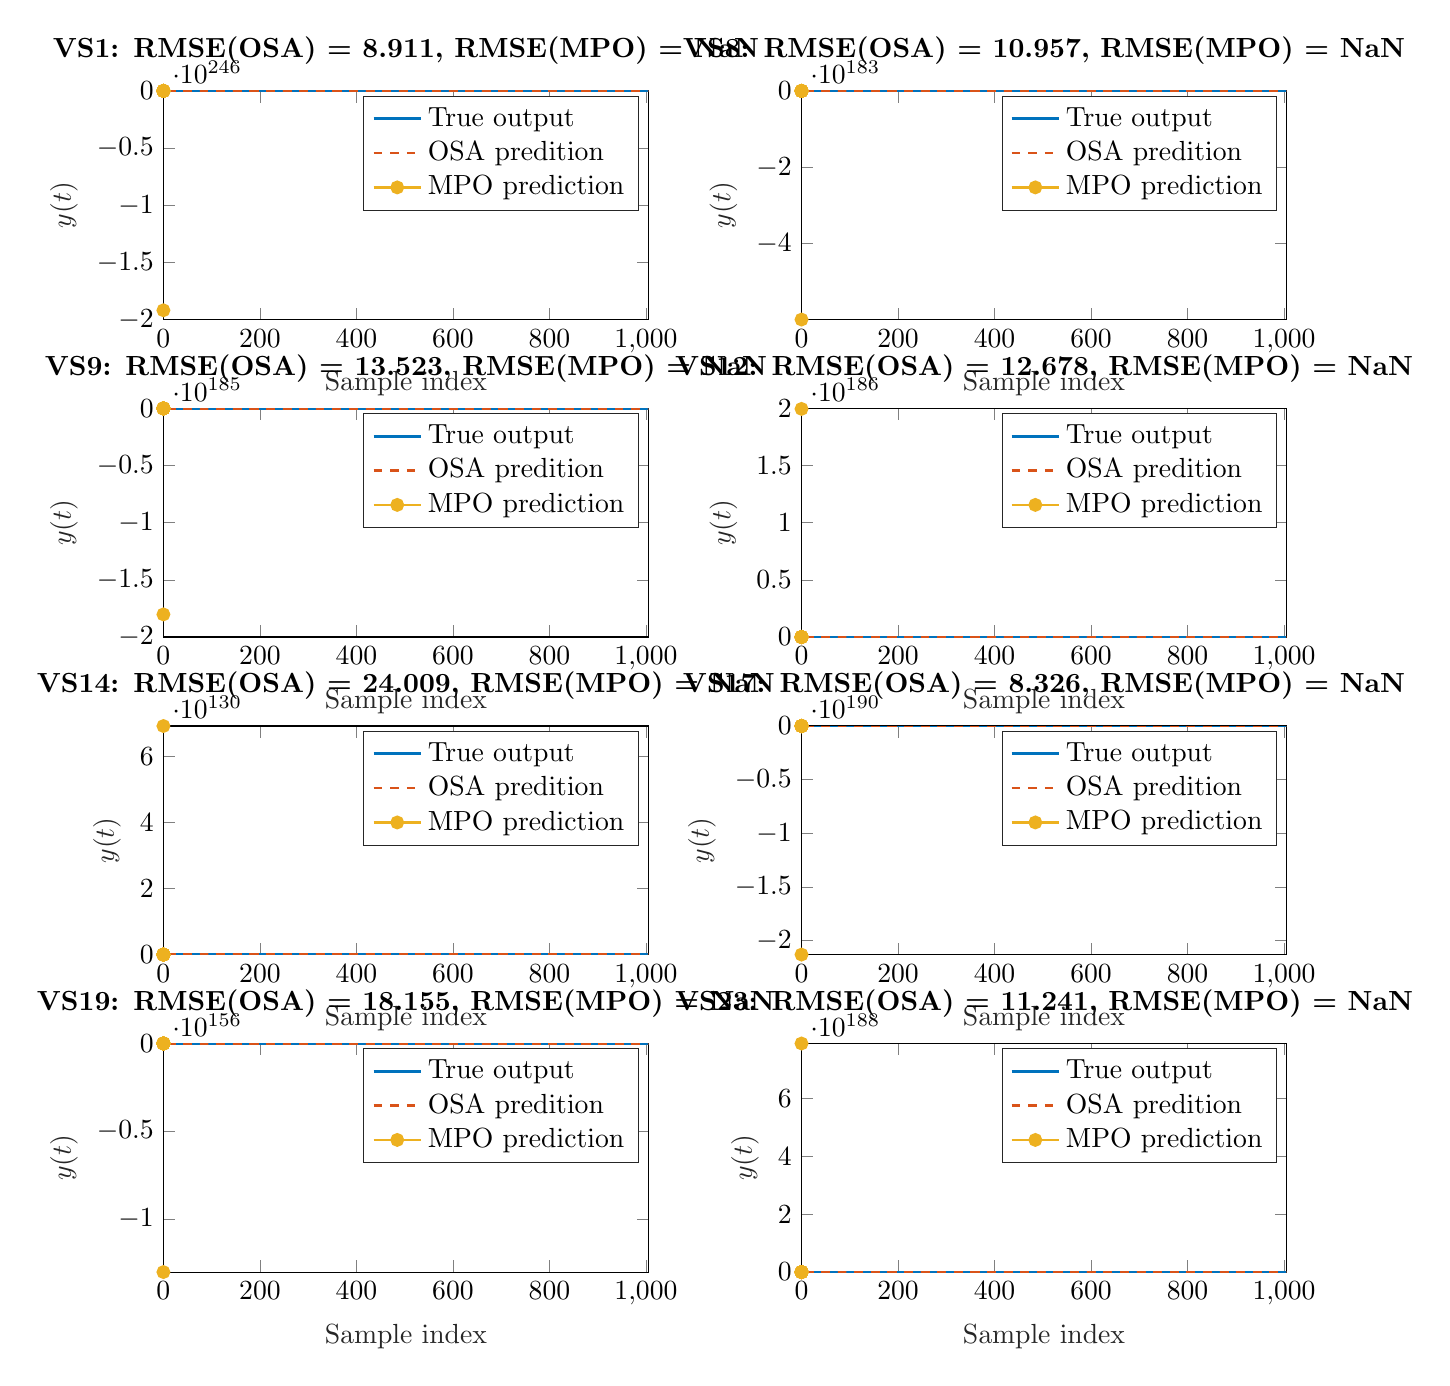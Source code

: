 % This file was created by matlab2tikz.
%
\definecolor{mycolor1}{rgb}{0.0,0.447,0.741}%
\definecolor{mycolor2}{rgb}{0.85,0.325,0.098}%
\definecolor{mycolor3}{rgb}{0.929,0.694,0.125}%
%
\begin{tikzpicture}

\begin{axis}[%
width=6.159cm,
height=2.903cm,
at={(0cm,12.097cm)},
scale only axis,
unbounded coords=jump,
xmin=0,
xmax=1005,
xlabel style={font=\color{white!15!black}},
xlabel={Sample index},
ymin=-2e+246,
ymax=7.649,
ylabel style={font=\color{white!15!black}},
ylabel={$y(t)$},
axis background/.style={fill=white},
title style={font=\bfseries},
title={VS1: RMSE(OSA) = 8.911, RMSE(MPO) = NaN},
legend style={legend cell align=left, align=left, draw=white!15!black}
]
\addplot [color=mycolor1, line width=1.0pt]
  table[row sep=crcr]{%
6	0.655\\
9	1.598\\
15	4.125\\
17	4.046\\
21	2.274\\
23	1.397\\
26	0.341\\
31	-1.588\\
36	-2.919\\
43	-2.844\\
47	-2.051\\
49	-1.07\\
51	0.696\\
57	6.365\\
60	7.649\\
62	7.408\\
66	4.849\\
69	1.801\\
75	-4.898\\
77	-6.313\\
79	-6.62\\
80	-6.347\\
82	-4.922\\
84	-2.705\\
87	0.965\\
89	2.606\\
91	3.531\\
93	3.241\\
95	2.307\\
98	0.391\\
101	-1.861\\
104	-3.233\\
107	-3.764\\
109	-3.783\\
111	-2.95\\
113	-1.334\\
117	2.545\\
119	3.344\\
121	3.548\\
123	3.239\\
126	1.667\\
130	-0.941\\
134	-4.004\\
136	-4.512\\
138	-4.417\\
141	-2.878\\
145	0.179\\
148	2.399\\
151	4.149\\
152	4.53\\
154	4.348\\
156	3.283\\
165	-3.81\\
166	-4.212\\
168	-4.094\\
171	-2.979\\
178	1.121\\
180	1.257\\
183	0.27\\
185	-0.2\\
193	-0.165\\
198	-0.288\\
204	1.315\\
207	2.346\\
208	2.46\\
210	1.689\\
213	-0.443\\
215	-1.878\\
218	-3.225\\
220	-3.34\\
222	-2.545\\
225	-0.508\\
229	2.571\\
231	3.598\\
236	5.203\\
238	4.926\\
240	3.91\\
245	-0.224\\
247	-1.59\\
250	-2.635\\
252	-2.494\\
257	-1.643\\
259	-1.427\\
265	0.586\\
268	0.762\\
270	0.371\\
274	-1.205\\
277	-1.862\\
280	-2.012\\
284	-1.36\\
289	0.545\\
293	2.98\\
295	3.645\\
297	3.589\\
299	3.106\\
301	2.026\\
304	-0.275\\
306	-1.965\\
308	-2.916\\
310	-2.971\\
312	-2.401\\
315	-0.791\\
321	3.174\\
323	3.344\\
325	2.939\\
327	1.924\\
333	-2.355\\
335	-2.701\\
338	-2.128\\
341	-0.881\\
343	0.435\\
345	1.14\\
352	2.2\\
357	1.996\\
360	1.061\\
363	-0.475\\
369	-3.63\\
371	-4.013\\
373	-3.622\\
376	-2.443\\
379	-0.564\\
382	1.397\\
384	2.161\\
386	2.337\\
389	1.73\\
393	0.422\\
395	0.496\\
402	0.971\\
405	1.851\\
408	2.868\\
411	2.982\\
413	2.618\\
426	-1.332\\
429	-1.278\\
432	-0.604\\
435	0.473\\
438	0.804\\
444	0.865\\
448	1.136\\
455	-0.489\\
458	-1.886\\
460	-2.18\\
465	-1.513\\
468	-1.853\\
470	-2.141\\
479	-1.375\\
482	-1.385\\
486	-0.328\\
488	0.561\\
490	0.825\\
492	0.267\\
500	-3.087\\
502	-2.839\\
510	-0.248\\
516	2.474\\
518	2.255\\
520	1.464\\
526	-2.223\\
528	-2.251\\
530	-1.923\\
533	-0.623\\
538	2.437\\
540	2.822\\
544	2.547\\
548	1.717\\
556	-1.588\\
559	-1.929\\
561	-1.976\\
566	-0.87\\
570	-0.215\\
580	1.965\\
589	1.591\\
599	0.002\\
604	0.255\\
607	-0.619\\
613	-3.102\\
615	-3.162\\
617	-2.424\\
620	-0.478\\
625	3.251\\
627	3.841\\
629	3.867\\
631	2.627\\
633	0.984\\
637	-3.17\\
640	-4.644\\
642	-4.205\\
644	-2.745\\
651	4.972\\
653	6.454\\
655	7.348\\
657	7.467\\
659	6.368\\
662	3.89\\
669	-3.72\\
671	-5.305\\
673	-6.228\\
674	-6.428\\
675	-6.25\\
677	-5.111\\
680	-2.51\\
685	2.558\\
687	3.365\\
689	3.264\\
691	2.071\\
698	-2.893\\
700	-3.105\\
704	-3.133\\
706	-2.098\\
709	-0.019\\
712	2.758\\
714	3.881\\
717	4.954\\
719	5.227\\
721	4.77\\
724	2.841\\
727	0.078\\
732	-4.989\\
734	-6.228\\
736	-6.43\\
738	-5.852\\
740	-4.59\\
742	-2.595\\
746	2.054\\
748	3.486\\
750	3.732\\
753	2.788\\
758	0.124\\
763	-3.046\\
765	-3.218\\
767	-2.943\\
769	-1.911\\
772	0.638\\
775	3.68\\
777	4.817\\
780	5.626\\
782	5.749\\
784	5.127\\
789	2.48\\
794	-0.543\\
797	-2.658\\
801	-4.051\\
803	-4.534\\
807	-4.955\\
809	-4.597\\
811	-3.704\\
818	0.78\\
822	3.414\\
823	3.652\\
825	3.132\\
828	1.213\\
832	-2.346\\
836	-6.296\\
838	-7.248\\
839	-7.447\\
841	-6.945\\
843	-5.545\\
845	-3.015\\
849	2.379\\
852	5.749\\
854	6.883\\
856	6.831\\
858	5.773\\
861	3.245\\
868	-2.332\\
871	-4.046\\
873	-4.553\\
875	-4.437\\
876	-4.088\\
878	-2.573\\
881	0.789\\
884	4.484\\
887	6.477\\
889	6.851\\
890	6.833\\
893	5.741\\
896	3.648\\
899	0.766\\
903	-2.894\\
905	-3.404\\
907	-3.29\\
909	-2.711\\
911	-1.282\\
917	4.554\\
919	5.236\\
921	5.233\\
924	4.958\\
928	4.516\\
937	1.514\\
939	0.167\\
944	-4.312\\
946	-5.474\\
949	-5.952\\
953	-4.995\\
958	-3.274\\
966	0.217\\
969	0.041\\
975	-1.541\\
982	-2.995\\
986	-2.166\\
989	-1.079\\
992	-0.131\\
995	1.492\\
997	2.511\\
1000	3.399\\
1002	3.441\\
1004	2.779\\
1005	2.236\\
};
\addlegendentry{True output}

\addplot [color=mycolor2, dashed, line width=1.0pt]
  table[row sep=crcr]{%
6	-10.138\\
7	-5.256\\
8	-6.126\\
9	-4.17\\
10	-9.728\\
11	-3.418\\
12	-9.642\\
13	-4.78\\
14	-8.473\\
16	-9.033\\
17	-6.529\\
18	-8.506\\
19	-9.158\\
21	-4.342\\
22	-11.173\\
23	-4.384\\
24	-4.91\\
26	-10.387\\
28	-7.083\\
29	-8.964\\
30	-6.639\\
31	-7.969\\
32	-10.058\\
33	-9.74\\
35	-8.284\\
36	-9.238\\
37	-5.442\\
38	-12.632\\
39	-7.28\\
40	-10.636\\
41	-8.322\\
42	-12.646\\
43	-8.066\\
44	-8.244\\
45	-6.716\\
46	-11.601\\
48	-5.53\\
50	-6.211\\
51	-7.323\\
52	-2.402\\
53	-10.852\\
54	-4.257\\
55	-8.508\\
56	-9.661\\
57	-8.82\\
58	-5.474\\
59	-10.325\\
60	-4.025\\
61	-12.722\\
62	-7.401\\
63	-8.945\\
64	-6.187\\
65	-8.548\\
66	-4.559\\
67	-10.621\\
68	-8.752\\
69	-4.401\\
70	-11.813\\
72	-8.28\\
73	-8.134\\
74	-10.725\\
75	-10.749\\
76	-13.033\\
77	-8.451\\
79	-8.879\\
80	-9.845\\
81	-7.8\\
82	-8.817\\
83	-6.342\\
84	-10.477\\
85	-6.306\\
86	-12.039\\
87	-7.5\\
88	-10.086\\
89	-10.011\\
90	-8.657\\
91	-8.003\\
93	-9.601\\
94	-6.989\\
95	-8.171\\
96	-8.343\\
97	-4.45\\
98	-8.924\\
99	-11.36\\
100	-7.284\\
101	-7.951\\
102	-6.078\\
103	-10.519\\
104	-7.797\\
105	-9.461\\
106	-8.655\\
107	-10.163\\
108	-8.38\\
109	-11.871\\
110	-5.799\\
111	-6.902\\
112	-4.661\\
114	-9.09\\
115	-5.892\\
116	-8.485\\
117	-7.059\\
118	-11.879\\
119	-11.662\\
120	-3.873\\
121	-8.132\\
122	-6.827\\
123	-8.82\\
124	-6.665\\
125	-9.041\\
126	-6.285\\
127	-6.127\\
128	-11.008\\
129	-6.41\\
130	-7.908\\
131	-8.302\\
132	-15.061\\
133	-10.583\\
134	-3.93\\
135	-8.226\\
136	-8.224\\
137	-11.493\\
139	-5.863\\
140	-6.19\\
141	-13.643\\
142	-7.589\\
143	-7.767\\
144	-6.06\\
145	-8.482\\
146	-8.63\\
147	-9.194\\
148	-5.572\\
149	-7.318\\
150	-7.651\\
151	-8.483\\
152	-4.653\\
153	-10.632\\
154	-8.425\\
155	-9.21\\
156	-7.27\\
157	-10.435\\
158	-5.447\\
159	-9.34\\
160	-6.72\\
161	-9.556\\
162	-5.646\\
163	-9.943\\
164	-10.673\\
165	-8.168\\
166	-10.912\\
167	-4.517\\
168	-7.663\\
169	-6.932\\
170	-10.06\\
171	-10.984\\
172	-9.359\\
173	-3.274\\
174	-10.863\\
175	-7.865\\
176	-10.291\\
177	-6.449\\
178	-7.157\\
179	-11.34\\
180	-10.484\\
181	-8.135\\
182	-6.856\\
183	-8.915\\
184	-5.852\\
185	-7.315\\
186	-5.778\\
187	-3.653\\
188	-10.804\\
189	-9.294\\
190	-7.234\\
191	-8.684\\
192	-6.649\\
193	-6.783\\
194	-9.326\\
195	-10.728\\
196	-5.221\\
197	-6.676\\
198	-8.917\\
199	-5.687\\
200	-5.486\\
201	-9.005\\
202	-7.366\\
203	-6.473\\
204	-7.446\\
205	-4.738\\
206	-8.058\\
207	-8.277\\
208	-7.36\\
209	-10.116\\
210	-11.101\\
211	-9.464\\
212	-3.926\\
213	-10.816\\
214	-9.201\\
215	-8.21\\
216	-2.543\\
217	-11.046\\
218	-10.959\\
219	-6.138\\
221	-7.296\\
222	-7.048\\
223	-6.429\\
224	-9.935\\
226	-5.449\\
227	-8.575\\
228	-9.877\\
229	-6.649\\
230	-6.684\\
231	-7.766\\
232	-9.602\\
233	-6.389\\
234	-6.494\\
235	-1.893\\
236	-11.579\\
237	-10.112\\
239	-5.342\\
240	-7.798\\
241	-12.829\\
242	-5.436\\
244	-8.029\\
245	-8.194\\
246	-7.2\\
247	-10.12\\
248	-1.884\\
249	-10.038\\
250	-9.75\\
252	-5.88\\
253	-6.255\\
254	-11.336\\
256	-8.377\\
257	-11.468\\
258	-8.489\\
259	-8.736\\
260	-4.385\\
261	-5.032\\
262	-12.848\\
263	-6.264\\
264	-6.957\\
265	-5.349\\
266	-12.441\\
268	-5.469\\
269	-9.426\\
270	-9.173\\
271	-9.743\\
272	-8.759\\
273	-5.136\\
274	-9.262\\
275	-9.375\\
276	-5.802\\
277	-7.863\\
278	-8.762\\
279	-8.21\\
280	-8.324\\
281	-9.359\\
282	-7.054\\
283	-7.275\\
284	-8.209\\
285	-7.587\\
286	-7.733\\
287	-9.314\\
288	-4.445\\
289	-7.895\\
290	-6.982\\
291	-4.889\\
292	-7.846\\
293	-5.986\\
294	-10.653\\
295	-7.099\\
297	-9.233\\
298	-5.494\\
299	-6.471\\
300	-9.775\\
301	-8.776\\
302	-5.813\\
303	-9.572\\
304	-8.506\\
305	-8.862\\
306	-9.696\\
307	-6.262\\
308	-4.377\\
309	-9.864\\
310	-4.708\\
311	-10.671\\
312	-4.408\\
313	-8.712\\
314	-10.19\\
315	-5.655\\
316	-7.867\\
317	-5.792\\
318	-9.243\\
319	-3.315\\
320	-12.558\\
321	-7.601\\
322	-8.582\\
323	-7.159\\
324	-9.319\\
325	-7.372\\
326	-8.752\\
327	-5.66\\
328	-10.41\\
329	-10.579\\
330	-5.383\\
331	-8.044\\
332	-9.555\\
333	-8.023\\
334	-5.203\\
336	-7.737\\
337	-7.417\\
338	-9.447\\
339	-8.094\\
340	-8.13\\
341	-8.813\\
342	-3.709\\
343	-6.93\\
344	-11.511\\
346	-7.952\\
347	-8.291\\
349	-3.773\\
350	-6.478\\
351	-10.668\\
352	-6.079\\
353	-6.971\\
354	-7.323\\
355	-5.384\\
356	-9.15\\
357	-8.834\\
358	-3.064\\
359	-12.367\\
360	-7.589\\
361	-5.929\\
362	-9.44\\
363	-9.773\\
364	-6.721\\
365	-10.236\\
366	-7.504\\
367	-8.724\\
368	-12.023\\
370	-7.304\\
371	-8.283\\
372	-7.23\\
373	-8.066\\
374	-9.59\\
375	-8.628\\
376	-10.407\\
377	-6.18\\
378	-9.491\\
379	-6.781\\
380	-6.086\\
381	-9.198\\
382	-7.579\\
383	-10.869\\
384	-5.206\\
385	-10.096\\
386	-7.218\\
387	-8.526\\
388	-7.32\\
390	-6.935\\
391	-7.847\\
392	-8.033\\
393	-4.873\\
394	-6.501\\
395	-4.205\\
396	-6.989\\
397	-11.071\\
398	-7.692\\
399	-5.924\\
400	-7.053\\
401	-5.666\\
402	-9.036\\
403	-6.247\\
404	-5.793\\
405	-4.727\\
406	-9.073\\
407	-6.49\\
408	-7.932\\
409	-6.557\\
410	-9.779\\
412	-5.592\\
413	-9.252\\
414	-6.869\\
415	-7.203\\
416	-5.089\\
417	-9.734\\
418	-6.961\\
419	-8.857\\
420	-7.65\\
421	-2.98\\
422	-11.775\\
423	-8.011\\
424	-7.867\\
425	-6.024\\
426	-11.417\\
427	-5.405\\
428	-7.498\\
429	-6.786\\
431	-8.46\\
432	-7.885\\
434	-5.645\\
435	-10.68\\
436	-7.622\\
437	-9.935\\
438	-6.896\\
439	-8.758\\
440	-6.637\\
441	-8.326\\
442	-5.787\\
444	-7.358\\
445	-5.79\\
446	-8.669\\
447	-7.518\\
448	-7.697\\
449	-8.492\\
450	-11.246\\
451	-3.754\\
452	-8.581\\
453	-4.415\\
454	-10.172\\
455	-11.207\\
457	-7.428\\
458	-8.178\\
459	-7.103\\
460	-7.22\\
461	-4.924\\
462	-5.969\\
463	-12.981\\
464	-7.501\\
465	-12.456\\
466	-6.382\\
467	-11.943\\
468	-7.204\\
469	-12.986\\
470	-5.583\\
471	-5.783\\
472	-7.513\\
473	-7.866\\
474	-11.151\\
475	-8.251\\
476	-7.763\\
477	-7.714\\
478	-11.354\\
479	-10.941\\
480	-6.926\\
481	-6.528\\
482	-8.873\\
483	-5.657\\
484	-7.409\\
485	-8.184\\
486	-7.503\\
487	-3.975\\
488	-9.739\\
489	-8.425\\
490	-9.24\\
491	-11.793\\
492	-7.22\\
493	-12.475\\
494	-3.935\\
495	-8.872\\
496	-8.554\\
497	-11.344\\
498	-6.944\\
499	-7.084\\
500	-8.468\\
501	-9.173\\
502	-4.412\\
503	-8.329\\
504	-10.094\\
505	-9.637\\
506	-6.771\\
507	-10.126\\
508	-10.475\\
509	-5.839\\
510	-6.563\\
512	-7.022\\
513	-8.959\\
514	-3.329\\
515	-9.164\\
516	-8.602\\
518	-10.886\\
519	-4.735\\
520	-9.039\\
521	-9.624\\
522	-7.817\\
523	-9.381\\
524	-5.384\\
525	-8.998\\
526	-9.861\\
527	-2.955\\
528	-5.81\\
529	-7.231\\
530	-11.014\\
531	-6.77\\
532	-6.916\\
533	-8.065\\
534	-7.173\\
535	-4.079\\
536	-8.783\\
537	-11.492\\
538	-6.094\\
539	-5.432\\
540	-12.787\\
541	-5.222\\
542	-9.776\\
543	-3.309\\
544	-7.529\\
547	-7.225\\
548	-5.704\\
549	-9.097\\
550	-9.505\\
552	-7.157\\
553	-8.144\\
554	-4.491\\
555	-10.806\\
557	-7.807\\
558	-3.693\\
559	-11.798\\
560	-9.372\\
561	-7.793\\
562	-4.522\\
563	-7.557\\
564	-9.213\\
565	-9.742\\
566	-12.157\\
567	-5.734\\
569	-7.796\\
570	-11.403\\
571	0.156\\
572	-10.773\\
573	-8.093\\
574	-9.019\\
575	-4.497\\
576	-7.509\\
577	-5.394\\
578	-6.852\\
579	-14.143\\
580	-2.749\\
581	-8.128\\
582	-5.889\\
583	-9.469\\
584	-4.25\\
585	-8.927\\
586	-6.437\\
587	-6.55\\
588	-5.867\\
589	-12.113\\
590	-6.294\\
591	-3.855\\
592	-7.281\\
593	-6.975\\
594	-16.569\\
595	1.005\\
596	-6.204\\
597	-10.653\\
598	-9.797\\
599	-2.363\\
600	-8.995\\
601	-3.11\\
602	-10.454\\
603	-9.782\\
604	-7.967\\
605	-8.081\\
606	-7.043\\
607	-13.063\\
608	-9.483\\
609	-7.909\\
610	-6.9\\
611	-10.096\\
613	-8.326\\
614	-6.011\\
615	-7.963\\
616	-8.553\\
618	-6.32\\
619	-7.794\\
621	-7.786\\
622	-8.926\\
623	-6.067\\
625	-7.282\\
626	-10.92\\
627	-7.123\\
628	-11.018\\
629	-0.841\\
630	-11.299\\
631	-13.297\\
632	-7.354\\
633	-3.747\\
634	-10.898\\
635	-13.348\\
636	-6.121\\
637	-7.426\\
638	-5.255\\
639	-10.613\\
640	-11.775\\
642	-2.191\\
643	-8.527\\
645	-6.838\\
646	-3.855\\
647	-9.959\\
648	-11.302\\
649	-8.014\\
650	-3.284\\
651	-9.879\\
652	-10.223\\
653	-5.089\\
654	-8.099\\
655	-9.474\\
656	-7.064\\
657	-6.008\\
658	-12.567\\
659	-8.216\\
660	-5.547\\
661	-8.919\\
662	-4.57\\
663	-12.564\\
664	-8.419\\
665	-7.592\\
666	-7.185\\
667	-9.944\\
668	-7.357\\
669	-13.06\\
670	-7.42\\
671	-12.111\\
672	-10.003\\
673	-12.149\\
674	-9.475\\
675	-9.362\\
676	-5.062\\
677	-8.722\\
678	-13.614\\
679	-7.325\\
681	-9.406\\
682	-5.872\\
683	-12.827\\
684	-4.775\\
685	-5.921\\
686	-14.545\\
687	-8.052\\
688	-10.438\\
689	-5.255\\
690	-7.054\\
691	-12.016\\
692	-10.162\\
693	-3.98\\
694	-8.245\\
695	-11.192\\
696	-3.522\\
697	-13.122\\
698	-2.684\\
699	-7.584\\
700	-9.813\\
701	-6.649\\
702	-15.03\\
703	-9.214\\
704	-7.841\\
705	-3.39\\
706	-7.046\\
707	-9.498\\
708	-6.922\\
709	-8.947\\
710	-3.662\\
711	-4.446\\
712	-12.512\\
713	-9.585\\
714	-4.725\\
715	-9.125\\
716	-5.817\\
717	-8.143\\
718	-6.381\\
719	-5.507\\
720	-7.517\\
721	-11.75\\
722	-7.509\\
723	-6.888\\
724	-7.186\\
725	-5.483\\
726	-14.134\\
727	-6.212\\
729	-9.549\\
730	-14.297\\
731	-7.946\\
732	-8.88\\
733	-10.952\\
735	-9.994\\
736	-8.495\\
737	-11.102\\
738	-10.023\\
739	-8.095\\
741	-12.394\\
742	-2.53\\
743	-8.183\\
744	-7.813\\
746	-12.117\\
747	-3.947\\
748	-10.836\\
749	-11.34\\
750	-8.176\\
751	-7.403\\
752	-9.055\\
753	-4.27\\
754	-6.572\\
755	-10.511\\
756	-5.086\\
757	-6.275\\
758	-9.434\\
759	-10.734\\
760	-7.806\\
761	-9.666\\
762	-5.776\\
763	-11.17\\
764	-8.791\\
765	-2.216\\
766	-8.814\\
767	-9.857\\
768	-9.618\\
769	-2.722\\
770	-6.891\\
771	-8.064\\
772	-8.467\\
773	-3.388\\
774	-7.604\\
775	-9.413\\
776	-8.453\\
777	-8.257\\
778	-10.123\\
779	-3.137\\
780	-9.917\\
781	-3.949\\
782	-8.343\\
783	-7.27\\
784	-8.903\\
785	-8.134\\
786	-9.714\\
787	-1.886\\
788	-7.459\\
789	-8.382\\
790	-6.014\\
791	-11.069\\
792	-3.102\\
793	-12.373\\
794	-8.011\\
795	-12.189\\
796	-6.76\\
798	-8.146\\
799	-9.576\\
800	-8.949\\
801	-11.684\\
802	-10.228\\
803	-11.138\\
805	-9.09\\
806	-13.632\\
807	-11.903\\
809	-6.818\\
810	-10.458\\
811	-9.236\\
812	-6.704\\
814	-12.948\\
815	-5.493\\
816	-8.66\\
817	-3.585\\
818	-11.712\\
819	-5.664\\
820	-7.631\\
821	-5.252\\
822	-10.127\\
823	-9.282\\
824	-9.836\\
826	-7.785\\
828	-8.609\\
829	-4.671\\
830	-12.988\\
831	-4.754\\
832	-13.843\\
833	-8.949\\
834	-13.781\\
835	-10.596\\
836	-10.029\\
837	-10.04\\
838	-13.063\\
839	-8.689\\
840	-13.549\\
841	-5.368\\
842	-12.719\\
843	-10.699\\
844	-5.724\\
845	-5.997\\
846	-7.322\\
847	-12.987\\
848	-12.06\\
849	-3.796\\
850	-4.276\\
851	-15.071\\
852	-3.139\\
853	-11.843\\
854	-6.445\\
855	-8.568\\
856	-9.99\\
857	-7.83\\
858	-6.983\\
859	-9.148\\
860	-3.434\\
861	-10.84\\
863	-4.876\\
864	-7.773\\
865	-8.124\\
866	-12.66\\
867	-4.658\\
868	-9.015\\
869	-9.031\\
870	-10.32\\
871	-10.759\\
872	-9.115\\
873	-6.734\\
874	-10.254\\
875	-10.043\\
876	-6.682\\
877	-6.854\\
878	-3.905\\
879	-11.184\\
880	-5.447\\
881	-7.081\\
882	-7.556\\
883	-5.736\\
884	-8.206\\
885	-14.514\\
887	-1.841\\
888	-10.467\\
889	-12.214\\
890	-4.46\\
891	-6.208\\
892	-10.849\\
893	-5.183\\
894	-7.547\\
895	-11.535\\
896	-4.966\\
897	-6.252\\
898	-11.446\\
899	-9.576\\
900	-7.012\\
901	-7.425\\
903	-11.791\\
904	-0.594\\
905	-6.631\\
906	-10.02\\
907	-8.122\\
908	-9.207\\
909	-8.152\\
910	-6.0\\
911	-6.567\\
912	-4.187\\
913	-7.079\\
914	-7.668\\
915	-10.197\\
916	-8.334\\
917	-4.987\\
919	-13.475\\
920	-2.144\\
921	-10.289\\
922	-5.091\\
923	-8.46\\
925	-3.11\\
926	-9.114\\
927	-8.388\\
928	-5.365\\
929	-8.804\\
930	-10.12\\
931	-6.036\\
932	-6.517\\
933	-4.08\\
934	-10.503\\
935	-3.94\\
936	-10.318\\
937	-5.366\\
938	-11.929\\
939	-9.039\\
941	-10.578\\
942	-6.564\\
943	-12.527\\
945	-7.435\\
946	-10.836\\
947	-11.112\\
948	-7.018\\
949	-14.608\\
950	-9.736\\
951	-8.148\\
952	-12.076\\
953	-13.891\\
954	-12.381\\
955	-8.393\\
956	-8.772\\
958	-14.731\\
959	-4.314\\
960	-8.615\\
961	-10.808\\
962	-7.547\\
964	-8.171\\
965	-7.826\\
966	-9.224\\
967	-14.044\\
968	-7.636\\
969	-6.069\\
970	-6.491\\
971	-11.642\\
972	-8.527\\
973	-4.303\\
975	-11.39\\
976	-9.782\\
977	-3.059\\
978	-12.435\\
979	-9.258\\
980	-10.524\\
981	-6.557\\
982	-8.362\\
983	-5.186\\
984	-9.413\\
985	-8.784\\
986	-11.864\\
987	-5.804\\
988	-5.898\\
989	-9.892\\
990	-12.618\\
991	-5.497\\
992	-4.26\\
993	-9.344\\
994	-6.031\\
996	-5.485\\
997	-9.722\\
998	-9.483\\
999	-5.073\\
1000	-9.175\\
1001	-6.596\\
1002	-8.457\\
1003	-7.282\\
1004	-9.129\\
1005	-8.533\\
};
\addlegendentry{OSA predition}

\addplot [color=mycolor3, line width=1.0pt, draw=none, mark=*, mark options={solid, mycolor3}]
  table[row sep=crcr]{%
0	0\\
0	0\\
0	0\\
0	0\\
0	-0\\
0	-0\\
0	-0\\
0	-0\\
0	-0\\
0	0\\
0	-0\\
0	0\\
0	0\\
0	-0\\
0	-0\\
0	-0\\
nan	nan\\
0	-1.919e+246\\
};
\addlegendentry{MPO prediction}

\end{axis}

\begin{axis}[%
width=6.159cm,
height=2.903cm,
at={(8.104cm,12.097cm)},
scale only axis,
unbounded coords=jump,
xmin=0,
xmax=1005,
xlabel style={font=\color{white!15!black}},
xlabel={Sample index},
ymin=-5.989e+183,
ymax=26.649,
ylabel style={font=\color{white!15!black}},
ylabel={$y(t)$},
axis background/.style={fill=white},
title style={font=\bfseries},
title={VS8: RMSE(OSA) = 10.957, RMSE(MPO) = NaN},
legend style={legend cell align=left, align=left, draw=white!15!black}
]
\addplot [color=mycolor1, line width=1.0pt]
  table[row sep=crcr]{%
6	-1.365\\
10	-9.078\\
11	-10.402\\
12	-11.022\\
13	-10.976\\
14	-10.364\\
16	-7.522\\
18	-3.027\\
22	6.946\\
23	8.615\\
24	9.68\\
25	10.002\\
26	9.704\\
27	8.199\\
29	3.044\\
35	-14.666\\
36	-16.429\\
37	-17.403\\
38	-17.637\\
39	-17.557\\
40	-17.187\\
42	-14.491\\
44	-10.452\\
47	-2.109\\
50	7.617\\
52	11.902\\
53	12.764\\
55	13.387\\
57	12.726\\
58	11.97\\
61	8.531\\
63	5.076\\
65	0.134\\
67	-5.335\\
69	-9.078\\
70	-10.219\\
71	-10.377\\
72	-9.743\\
74	-7.226\\
76	-3.739\\
78	1.165\\
82	12.014\\
84	15.867\\
86	18.098\\
87	18.741\\
88	18.599\\
90	16.73\\
92	13.69\\
97	2.492\\
100	-3.867\\
102	-7.446\\
105	-10.79\\
106	-11.797\\
108	-12.466\\
109	-12.044\\
111	-9.284\\
113	-5.161\\
119	12.222\\
120	13.218\\
121	13.261\\
122	12.402\\
123	10.471\\
125	4.676\\
131	-16.213\\
133	-19.624\\
134	-20.333\\
136	-20.381\\
137	-19.745\\
138	-18.6\\
139	-16.987\\
141	-12.0\\
147	7.263\\
149	12.164\\
151	15.146\\
152	15.94\\
153	16.241\\
154	15.999\\
155	14.928\\
157	10.488\\
160	0.201\\
164	-13.793\\
166	-19.308\\
167	-21.262\\
169	-23.368\\
170	-23.273\\
171	-22.38\\
172	-20.771\\
174	-14.783\\
176	-7.248\\
181	14.33\\
182	17.258\\
183	19.215\\
184	19.996\\
185	20.34\\
186	20.116\\
187	18.973\\
189	14.973\\
191	9.102\\
193	1.522\\
195	-6.435\\
197	-12.79\\
198	-15.142\\
199	-16.62\\
200	-17.404\\
201	-17.319\\
203	-15.466\\
205	-12.514\\
207	-8.748\\
210	-1.472\\
213	7.43\\
217	15.843\\
219	18.991\\
220	19.689\\
221	19.962\\
222	19.726\\
223	19.068\\
224	17.706\\
226	13.535\\
228	8.591\\
232	-3.398\\
234	-6.639\\
236	-8.3\\
238	-9.058\\
239	-9.077\\
240	-8.795\\
242	-6.712\\
243	-5.113\\
246	1.189\\
250	7.3\\
252	9.161\\
255	10.388\\
257	9.568\\
259	7.574\\
261	4.471\\
263	-0.031\\
266	-6.809\\
268	-8.926\\
271	-10.62\\
272	-10.62\\
274	-9.53\\
278	-5.84\\
280	-3.846\\
282	-2.573\\
284	-1.798\\
287	-0.939\\
289	-0.1\\
291	0.621\\
292	1.008\\
294	0.563\\
297	-1.19\\
299	-2.14\\
301	-2.189\\
304	-1.565\\
311	5.006\\
312	6.252\\
313	7.029\\
314	7.294\\
315	7.119\\
317	5.655\\
322	1.145\\
325	-2.041\\
328	-4.883\\
331	-6.097\\
333	-6.18\\
334	-5.693\\
338	-0.304\\
340	2.467\\
345	7.298\\
347	8.343\\
348	8.336\\
349	7.565\\
351	4.64\\
356	-4.526\\
358	-6.277\\
359	-6.311\\
361	-5.338\\
363	-3.778\\
365	-1.874\\
368	-0.445\\
369	-0.435\\
371	-1.178\\
372	-2.0\\
374	-5.215\\
376	-6.742\\
377	-6.898\\
379	-6.711\\
381	-6.994\\
383	-7.866\\
388	-11.82\\
389	-12.084\\
390	-11.943\\
391	-11.422\\
392	-10.22\\
394	-6.206\\
396	-1.555\\
401	11.822\\
402	13.906\\
403	15.288\\
405	16.565\\
406	16.442\\
408	15.345\\
409	14.272\\
410	12.65\\
413	6.564\\
415	2.314\\
418	-3.996\\
420	-6.224\\
422	-8.086\\
423	-8.482\\
424	-8.368\\
427	-6.582\\
428	-5.542\\
430	-2.243\\
433	4.191\\
437	11.838\\
438	13.604\\
439	14.42\\
440	14.519\\
441	13.607\\
442	12.219\\
444	7.897\\
451	-8.038\\
453	-11.592\\
455	-13.444\\
456	-13.635\\
458	-11.99\\
460	-10.167\\
463	-7.862\\
465	-4.834\\
467	-1.158\\
470	5.244\\
473	9.746\\
474	10.765\\
475	11.31\\
476	11.1\\
477	10.379\\
479	7.367\\
488	-12.845\\
490	-15.907\\
492	-17.08\\
493	-17.056\\
494	-16.502\\
495	-15.097\\
497	-10.057\\
500	-0.753\\
502	5.564\\
505	12.328\\
506	13.998\\
509	16.723\\
510	17.379\\
511	17.367\\
512	16.62\\
513	15.275\\
515	9.946\\
521	-7.863\\
522	-9.639\\
523	-10.718\\
524	-11.138\\
525	-11.023\\
526	-10.419\\
527	-9.465\\
529	-6.095\\
535	5.627\\
538	9.317\\
545	11.602\\
548	10.939\\
550	9.66\\
559	7.244\\
560	6.69\\
561	5.764\\
563	2.092\\
566	-4.356\\
568	-8.347\\
571	-12.796\\
575	-17.324\\
576	-17.883\\
577	-17.815\\
578	-17.228\\
580	-14.939\\
583	-10.751\\
590	2.164\\
591	3.15\\
592	3.342\\
593	3.188\\
596	1.34\\
598	0.98\\
599	0.358\\
602	-3.662\\
606	-9.428\\
607	-9.974\\
608	-10.07\\
610	-8.594\\
612	-6.39\\
615	-2.154\\
617	0.077\\
620	3.086\\
624	7.483\\
628	11.085\\
629	11.324\\
630	11.184\\
632	9.769\\
634	7.087\\
636	2.717\\
638	-1.592\\
640	-4.654\\
642	-6.301\\
644	-7.233\\
645	-7.367\\
646	-7.093\\
648	-5.47\\
650	-3.051\\
652	0.452\\
657	10.995\\
659	13.268\\
660	13.685\\
661	13.321\\
662	12.403\\
665	8.053\\
667	4.484\\
671	-4.232\\
673	-7.727\\
674	-9.094\\
675	-9.927\\
676	-10.11\\
677	-9.754\\
679	-7.809\\
682	-3.515\\
684	0.404\\
687	6.537\\
689	8.917\\
691	9.645\\
692	8.943\\
694	5.763\\
698	-4.882\\
701	-12.912\\
703	-16.434\\
704	-17.83\\
705	-18.644\\
706	-18.664\\
707	-18.176\\
708	-17.115\\
710	-13.659\\
712	-9.523\\
718	6.597\\
720	9.83\\
722	11.587\\
723	11.919\\
725	10.935\\
726	10.101\\
730	5.09\\
732	1.326\\
734	-0.991\\
736	-2.386\\
739	-3.171\\
744	-0.838\\
747	2.312\\
751	4.742\\
753	6.767\\
755	9.519\\
757	11.776\\
758	12.343\\
759	12.301\\
761	11.684\\
763	11.147\\
764	10.477\\
766	7.606\\
767	5.89\\
769	0.564\\
772	-7.941\\
774	-12.918\\
775	-14.764\\
776	-15.788\\
777	-16.366\\
778	-16.196\\
779	-15.105\\
781	-11.945\\
783	-7.496\\
786	-0.731\\
789	4.302\\
790	5.547\\
791	6.149\\
793	6.592\\
794	6.082\\
796	3.486\\
804	-12.233\\
805	-13.183\\
806	-13.69\\
807	-13.386\\
808	-12.273\\
810	-8.589\\
814	1.801\\
817	9.784\\
818	11.404\\
820	13.078\\
821	13.062\\
824	10.377\\
826	7.685\\
828	3.514\\
830	-2.102\\
834	-14.342\\
836	-18.73\\
838	-21.84\\
839	-23.1\\
840	-23.531\\
841	-22.788\\
843	-20.162\\
845	-15.407\\
847	-8.055\\
850	6.659\\
852	16.092\\
854	22.608\\
855	24.691\\
856	26.025\\
857	26.649\\
858	26.12\\
859	24.368\\
861	18.986\\
864	9.477\\
871	-14.789\\
874	-21.015\\
875	-22.105\\
876	-22.148\\
877	-21.406\\
878	-19.447\\
880	-13.287\\
885	5.138\\
887	12.275\\
889	16.119\\
890	17.167\\
891	17.534\\
892	17.246\\
894	15.578\\
896	13.077\\
898	9.42\\
903	-1.785\\
904	-2.851\\
905	-3.467\\
906	-3.606\\
910	-1.816\\
912	-1.849\\
916	-3.84\\
921	-3.384\\
922	-3.132\\
924	-3.092\\
928	-1.592\\
929	-0.83\\
931	-0.35\\
934	0.139\\
938	0.357\\
941	-0.39\\
942	-0.802\\
943	-0.641\\
945	0.434\\
947	3.278\\
950	8.813\\
952	10.883\\
954	11.428\\
955	10.926\\
956	9.523\\
958	4.346\\
962	-5.058\\
964	-8.375\\
966	-10.498\\
968	-11.227\\
969	-11.054\\
971	-9.067\\
973	-6.302\\
982	12.106\\
984	13.899\\
985	14.261\\
986	14.045\\
987	13.138\\
988	11.464\\
990	5.786\\
995	-10.327\\
997	-13.773\\
998	-14.675\\
999	-14.753\\
1000	-14.003\\
1002	-11.133\\
1004	-7.145\\
1005	-4.929\\
};
\addlegendentry{True output}

\addplot [color=mycolor2, dashed, line width=1.0pt]
  table[row sep=crcr]{%
6	2.693\\
7	-3.681\\
8	-0.65\\
9	-6.007\\
10	-3.45\\
11	-5.49\\
12	-0.391\\
13	-7.626\\
14	-3.51\\
15	-5.416\\
16	-5.58\\
17	-2.522\\
18	-5.528\\
19	-2.633\\
20	-9.311\\
21	-2.878\\
22	-5.385\\
23	-12.073\\
24	-10.382\\
25	-16.943\\
26	-4.551\\
27	-21.426\\
28	-12.573\\
31	0.298\\
32	-7.972\\
33	-3.399\\
34	-8.514\\
35	-7.054\\
36	-8.155\\
37	-12.646\\
38	-9.805\\
39	-9.127\\
40	-5.425\\
41	-8.763\\
42	-9.331\\
43	-4.222\\
44	-9.473\\
45	-4.113\\
46	-6.436\\
47	-5.028\\
48	-1.003\\
49	-11.329\\
50	-9.542\\
51	-17.261\\
52	-5.238\\
53	-23.4\\
54	-3.729\\
55	1.198\\
56	2.566\\
57	13.151\\
58	1.526\\
59	0.031\\
60	16.077\\
61	-1.516\\
62	11.198\\
63	-9.533\\
64	2.685\\
65	-12.207\\
66	-1.092\\
67	-4.186\\
68	1.067\\
69	-4.785\\
70	-2.536\\
71	-4.463\\
72	-5.026\\
73	-5.198\\
75	-6.495\\
76	-1.982\\
77	-4.236\\
78	0.626\\
79	-0.082\\
80	-7.458\\
81	2.127\\
82	-9.223\\
83	3.44\\
84	-11.668\\
85	1.976\\
86	2.077\\
87	13.455\\
88	-6.011\\
89	-5.447\\
90	7.401\\
91	12.191\\
92	13.261\\
93	-2.475\\
94	12.431\\
95	5.633\\
96	9.163\\
97	-3.401\\
98	2.009\\
100	0.697\\
101	-5.224\\
102	-2.152\\
103	-7.916\\
104	-0.159\\
105	-7.956\\
106	-4.68\\
107	-6.325\\
108	-6.883\\
109	-2.288\\
111	-8.003\\
112	-2.467\\
113	-7.083\\
114	-0.444\\
115	-4.636\\
116	-5.289\\
117	0.628\\
118	-11.776\\
119	-10.701\\
120	-34.3\\
121	-17.088\\
122	-16.468\\
123	-17.412\\
124	-5.292\\
125	-10.709\\
126	-2.983\\
127	-10.417\\
128	-5.303\\
129	-6.468\\
130	-9.608\\
131	-8.416\\
132	-12.683\\
133	-11.586\\
134	-11.653\\
135	-12.678\\
136	-6.76\\
137	-5.846\\
138	-10.002\\
139	-5.324\\
140	-9.409\\
141	-7.608\\
142	-8.344\\
143	-7.109\\
145	-14.613\\
146	-8.167\\
147	-10.578\\
148	-0.367\\
149	-3.583\\
150	-10.851\\
151	-4.259\\
152	-2.914\\
153	0.52\\
154	1.763\\
155	-10.635\\
156	-13.896\\
157	-1.127\\
158	-8.392\\
159	-2.171\\
160	-1.314\\
161	-4.324\\
162	-2.011\\
163	-11.293\\
164	-8.774\\
165	-12.193\\
166	-8.512\\
167	-13.218\\
168	-14.473\\
169	-10.391\\
170	-11.855\\
171	-15.405\\
172	-7.95\\
173	-15.449\\
174	-13.837\\
175	-9.091\\
176	-9.64\\
177	-11.33\\
178	-8.794\\
179	-9.474\\
181	-20.479\\
182	-21.062\\
183	-20.914\\
184	-31.289\\
185	3.09\\
187	-3.092\\
188	-2.261\\
189	2.342\\
190	2.151\\
191	3.461\\
193	-7.9\\
194	-5.847\\
195	-5.079\\
196	-3.284\\
197	-10.215\\
198	-8.794\\
199	-14.01\\
200	-8.935\\
201	-12.399\\
202	-12.662\\
203	-8.977\\
204	-3.12\\
205	-9.792\\
206	-5.132\\
207	-5.406\\
208	-7.134\\
211	1.544\\
212	-12.316\\
213	3.709\\
214	-27.514\\
215	18.658\\
216	-7.177\\
217	-0.893\\
218	9.197\\
219	10.291\\
220	-4.322\\
221	9.399\\
222	-6.0\\
223	15.867\\
224	-4.427\\
227	12.443\\
229	-1.73\\
230	-6.564\\
231	4.249\\
232	2.505\\
233	2.567\\
234	0.156\\
235	-4.791\\
236	-2.89\\
237	-7.266\\
238	-4.116\\
239	-4.955\\
240	-4.385\\
241	-1.214\\
242	-4.473\\
244	-0.541\\
245	-6.908\\
246	-3.335\\
247	-13.988\\
248	5.103\\
249	-9.619\\
250	1.659\\
251	-2.831\\
252	0.399\\
253	-1.645\\
254	7.139\\
255	6.2\\
256	-3.883\\
257	0.502\\
258	-1.59\\
259	4.819\\
260	-0.978\\
261	-0.054\\
262	-1.658\\
263	-8.242\\
264	-0.57\\
265	-2.43\\
266	-3.675\\
267	3.107\\
268	-9.239\\
269	3.282\\
270	-12.598\\
271	-2.342\\
272	-5.807\\
274	-2.791\\
275	-6.585\\
276	-2.927\\
277	-7.072\\
278	-2.517\\
279	-5.214\\
280	-4.002\\
281	-3.97\\
282	-5.465\\
283	-1.847\\
284	-5.277\\
285	-1.326\\
286	-3.951\\
287	5.663\\
288	-5.468\\
289	4.795\\
290	-4.326\\
291	-3.186\\
292	3.124\\
293	-10.2\\
294	0.628\\
295	-7.438\\
296	1.891\\
297	-2.618\\
298	1.457\\
299	-1.09\\
300	3.335\\
301	-0.142\\
302	0.789\\
303	-5.273\\
304	1.765\\
305	2.968\\
306	2.616\\
307	-1.822\\
308	-3.517\\
309	-2.8\\
310	3.709\\
311	-0.168\\
312	10.495\\
313	-5.603\\
314	-7.541\\
315	-5.544\\
316	-6.642\\
317	3.499\\
318	-0.093\\
319	8.892\\
320	6.001\\
321	-1.131\\
322	-4.991\\
323	1.307\\
324	-3.243\\
325	7.486\\
326	-6.344\\
327	-1.355\\
328	-2.489\\
330	1.022\\
331	-8.177\\
332	0.183\\
333	-5.243\\
334	2.218\\
335	2.152\\
336	-7.069\\
337	-0.136\\
338	-4.822\\
339	1.213\\
340	-8.264\\
341	-4.254\\
342	-6.721\\
343	8.66\\
344	4.047\\
346	-1.332\\
347	-2.802\\
348	0.372\\
349	-10.934\\
350	-4.674\\
351	-8.448\\
352	2.502\\
353	-0.299\\
354	1.242\\
355	-3.306\\
356	4.727\\
357	-3.324\\
358	3.225\\
359	-2.814\\
360	-3.242\\
361	-0.962\\
362	-5.067\\
363	-2.424\\
364	-3.631\\
365	-3.116\\
366	-9.819\\
367	-0.941\\
369	-4.127\\
370	-7.097\\
371	-2.939\\
372	-4.559\\
373	-9.163\\
375	0.54\\
376	0.333\\
377	3.019\\
378	-5.915\\
379	-3.661\\
380	-4.797\\
381	-7.487\\
382	-2.173\\
383	-5.228\\
384	-6.265\\
385	-1.788\\
386	-3.901\\
387	-4.036\\
388	-3.372\\
389	-4.395\\
390	-4.784\\
391	-1.676\\
392	-6.201\\
393	-4.961\\
394	-2.308\\
395	-10.363\\
396	-0.524\\
397	-4.653\\
398	-1.967\\
400	-7.741\\
401	0.103\\
402	-2.096\\
403	-11.164\\
404	-8.933\\
405	3.716\\
406	0.181\\
407	3.825\\
408	15.069\\
409	2.361\\
410	2.91\\
411	-7.355\\
412	9.783\\
413	18.089\\
415	-4.133\\
416	0.045\\
417	-4.581\\
418	5.822\\
419	-3.242\\
420	1.884\\
421	-6.43\\
422	-2.623\\
423	-5.602\\
424	-1.636\\
425	-3.939\\
426	-3.023\\
427	-6.919\\
428	1.306\\
429	-5.776\\
430	2.26\\
431	-4.744\\
432	0.409\\
433	-1.685\\
434	-4.832\\
435	-3.065\\
437	3.241\\
438	11.384\\
439	-17.867\\
440	-7.614\\
441	-24.914\\
442	0.701\\
443	1.252\\
444	-5.32\\
445	9.215\\
446	-1.958\\
447	7.097\\
448	-3.572\\
449	0.772\\
450	-2.072\\
451	-6.587\\
452	-3.653\\
453	-8.195\\
454	-6.209\\
455	-5.23\\
456	-6.757\\
457	-4.602\\
458	-8.75\\
459	-3.857\\
460	-9.884\\
461	-2.755\\
462	-4.091\\
463	-3.634\\
464	-1.096\\
465	-3.562\\
466	-3.22\\
468	1.229\\
469	-8.147\\
470	-1.527\\
471	-13.288\\
472	7.114\\
473	-4.821\\
474	2.07\\
476	-11.573\\
477	-2.838\\
478	-6.582\\
479	1.738\\
480	-11.404\\
481	4.794\\
482	-3.907\\
483	3.475\\
484	-6.118\\
485	-1.727\\
486	-4.882\\
487	-4.738\\
488	-8.135\\
489	-7.568\\
490	-6.598\\
491	-6.4\\
492	-8.258\\
493	-4.159\\
494	-12.273\\
495	-4.145\\
496	-8.251\\
497	-8.325\\
498	-8.822\\
499	-9.809\\
500	-5.694\\
501	-5.664\\
502	-10.716\\
503	-19.85\\
504	2.97\\
505	-9.866\\
506	9.812\\
507	-17.82\\
508	12.71\\
509	5.725\\
510	19.989\\
511	-1.111\\
512	-7.118\\
513	-3.206\\
514	-18.073\\
515	-1.243\\
516	3.482\\
517	1.313\\
518	-2.802\\
519	4.975\\
520	-5.556\\
521	3.352\\
522	-11.636\\
523	-1.379\\
524	-6.525\\
525	-4.487\\
526	-7.746\\
527	-6.376\\
528	-3.673\\
529	-4.653\\
530	-4.184\\
531	-5.219\\
533	-9.677\\
534	3.193\\
536	-6.009\\
537	-3.047\\
538	-1.19\\
539	-8.564\\
540	4.415\\
541	9.686\\
542	8.536\\
543	17.044\\
544	10.898\\
545	-3.827\\
546	6.815\\
547	0.813\\
548	20.168\\
549	-3.24\\
550	11.222\\
551	15.311\\
553	10.59\\
554	-0.668\\
555	12.095\\
556	8.256\\
557	6.545\\
558	12.578\\
559	-3.354\\
560	6.16\\
561	-6.662\\
562	-7.525\\
563	-7.367\\
564	0.501\\
565	-3.657\\
566	0.22\\
567	-7.576\\
568	0.339\\
569	-6.193\\
570	-4.34\\
571	-5.385\\
572	-8.678\\
573	-1.558\\
574	-9.067\\
575	-1.319\\
576	-9.706\\
577	-4.31\\
578	-9.519\\
579	-4.92\\
580	-8.756\\
581	-2.408\\
582	-7.74\\
583	-0.809\\
584	-9.243\\
585	-1.691\\
586	-9.016\\
587	0.504\\
588	-9.886\\
589	-2.623\\
590	-12.272\\
591	-3.831\\
592	-14.568\\
593	-2.341\\
594	-11.623\\
595	5.68\\
596	1.314\\
597	10.795\\
598	-0.206\\
599	-4.442\\
600	-10.989\\
601	-3.289\\
602	-3.853\\
603	0.543\\
604	-6.242\\
605	-2.832\\
606	-2.992\\
607	-1.866\\
608	-5.008\\
609	-1.723\\
610	-6.846\\
611	-2.963\\
613	-4.603\\
614	-6.631\\
615	-4.336\\
616	-5.23\\
617	-3.848\\
618	-1.916\\
619	-2.733\\
620	3.382\\
621	1.314\\
622	6.544\\
623	-3.135\\
624	0.43\\
625	1.272\\
626	10.244\\
627	5.701\\
628	8.102\\
629	-10.213\\
630	3.146\\
631	-8.659\\
632	12.404\\
633	-4.904\\
634	4.261\\
635	-7.128\\
637	1.551\\
638	1.723\\
639	3.458\\
640	0.061\\
641	0.648\\
642	-3.566\\
643	-3.298\\
644	-5.281\\
645	-2.479\\
646	-2.165\\
647	-0.989\\
648	-5.561\\
649	-1.656\\
650	-3.178\\
651	-0.602\\
652	1.153\\
653	0.3\\
654	-5.054\\
656	4.051\\
657	3.874\\
658	-15.753\\
659	-0.972\\
660	-8.212\\
662	-3.683\\
663	-4.268\\
664	11.979\\
665	3.247\\
666	11.183\\
667	-2.153\\
668	0.434\\
669	0.96\\
670	-4.604\\
671	-1.435\\
672	-6.383\\
673	0.928\\
674	-5.493\\
675	-1.129\\
676	-6.903\\
677	-3.97\\
678	-3.246\\
679	-8.061\\
680	-0.402\\
681	-9.11\\
682	-1.963\\
683	-4.075\\
684	1.371\\
685	-0.513\\
686	-6.692\\
687	-2.634\\
688	-10.494\\
689	-4.908\\
690	-7.315\\
691	2.607\\
692	-14.938\\
693	-8.57\\
694	-5.104\\
695	-9.372\\
696	1.257\\
697	-2.481\\
698	-4.966\\
699	-3.284\\
700	-8.053\\
701	-5.758\\
702	-7.586\\
703	-11.104\\
704	-5.605\\
705	-6.904\\
706	-12.982\\
707	-8.463\\
708	-7.219\\
709	-9.88\\
710	-5.474\\
711	-6.154\\
712	-8.647\\
713	-2.376\\
714	-8.101\\
715	-1.761\\
716	-15.772\\
717	-7.426\\
718	-10.252\\
719	-6.784\\
720	-0.636\\
721	-6.54\\
722	0.517\\
723	-1.137\\
724	-7.66\\
725	2.885\\
726	4.691\\
727	-1.41\\
728	16.048\\
729	-1.789\\
730	10.151\\
731	-11.295\\
732	2.626\\
733	7.606\\
734	5.892\\
736	-1.129\\
737	0.579\\
738	-0.877\\
739	-4.06\\
740	4.672\\
741	-2.57\\
742	-1.649\\
743	-6.726\\
744	-0.595\\
745	8.504\\
746	-3.608\\
747	2.828\\
748	-14.156\\
749	6.088\\
750	-1.669\\
751	2.323\\
752	11.801\\
753	0.187\\
754	19.205\\
755	-1.095\\
756	3.517\\
757	5.686\\
758	-4.869\\
759	-5.793\\
760	-1.773\\
761	13.78\\
762	18.887\\
763	5.512\\
764	6.063\\
765	-9.792\\
766	1.884\\
767	2.856\\
768	-8.645\\
769	-4.444\\
770	-11.625\\
771	3.47\\
772	-5.777\\
774	-6.601\\
775	-10.053\\
776	-4.62\\
777	-13.239\\
778	-6.092\\
779	-11.927\\
780	-6.197\\
781	-7.14\\
782	-5.42\\
783	-10.522\\
784	-2.242\\
785	-10.794\\
786	-5.61\\
787	-9.101\\
788	-5.488\\
789	0.21\\
790	-6.188\\
791	-7.174\\
792	-9.089\\
793	4.956\\
794	-8.965\\
795	-5.777\\
796	-7.108\\
797	-4.687\\
798	-6.883\\
799	1.347\\
801	-1.582\\
802	-7.188\\
803	-6.675\\
804	-2.356\\
805	-10.592\\
806	-0.288\\
807	-11.639\\
808	-3.338\\
809	-6.631\\
810	-6.939\\
811	-7.764\\
812	-4.854\\
813	-7.157\\
814	-2.067\\
815	-4.366\\
816	-0.551\\
817	-18.751\\
818	-9.019\\
819	-12.833\\
820	1.484\\
821	-5.382\\
822	-15.578\\
823	9.354\\
824	9.172\\
825	13.132\\
826	-2.831\\
827	-1.822\\
828	-5.207\\
829	-0.633\\
830	-9.953\\
831	-3.388\\
832	-10.33\\
833	-3.26\\
834	-9.578\\
836	-10.541\\
837	-7.975\\
838	-6.423\\
839	-5.809\\
841	-18.272\\
843	-2.671\\
844	-8.476\\
845	-12.183\\
846	-7.843\\
847	-7.53\\
848	-12.63\\
849	-7.079\\
851	-12.954\\
852	-24.29\\
853	-18.499\\
854	-31.913\\
855	-6.207\\
856	-8.85\\
857	3.015\\
858	-14.901\\
859	-23.975\\
860	1.393\\
861	6.95\\
862	26.155\\
863	14.651\\
865	1.907\\
866	10.254\\
867	-15.747\\
868	-0.436\\
869	-14.235\\
870	-3.384\\
871	-10.977\\
872	-11.787\\
873	-11.412\\
874	-4.801\\
875	-13.704\\
876	-15.305\\
877	-14.926\\
878	-13.542\\
879	-16.32\\
880	-8.258\\
881	-11.429\\
882	-13.377\\
884	-6.767\\
885	-6.62\\
886	-2.853\\
888	-29.009\\
889	-13.542\\
891	0.175\\
892	-7.912\\
893	4.33\\
894	7.866\\
895	15.544\\
896	12.889\\
897	4.677\\
898	1.545\\
899	0.753\\
900	5.973\\
901	1.983\\
902	1.373\\
903	2.296\\
904	9.048\\
905	2.58\\
906	2.177\\
907	-1.768\\
908	0.299\\
909	-5.638\\
910	-3.009\\
911	-10.215\\
912	0.332\\
913	-10.564\\
914	0.732\\
915	-2.215\\
916	-1.709\\
917	3.903\\
918	-3.832\\
919	-1.174\\
920	-4.637\\
921	0.228\\
922	-4.06\\
923	-3.028\\
924	-3.904\\
925	2.074\\
926	-2.933\\
927	-1.59\\
928	-2.009\\
929	4.113\\
930	-6.56\\
931	-5.506\\
933	0.797\\
934	-1.574\\
935	-0.075\\
936	-2.015\\
937	1.991\\
938	-4.647\\
939	-0.635\\
940	-2.806\\
941	-0.736\\
942	-3.361\\
943	6.772\\
945	1.159\\
946	7.032\\
947	3.945\\
948	8.569\\
950	-6.375\\
951	-8.315\\
952	-1.52\\
953	-6.374\\
954	7.825\\
955	-9.12\\
956	-12.773\\
957	-12.537\\
958	-14.316\\
959	13.825\\
960	-1.711\\
961	3.669\\
962	-2.326\\
963	-1.212\\
964	-3.78\\
965	-5.401\\
966	-6.2\\
967	-3.106\\
969	-5.688\\
970	-4.536\\
971	-7.035\\
972	-1.652\\
973	-7.433\\
974	0.887\\
975	-5.531\\
976	-4.56\\
977	-4.265\\
978	-6.465\\
979	3.201\\
980	-8.65\\
981	6.403\\
982	-7.269\\
983	-0.679\\
984	2.691\\
986	-1.423\\
987	-7.754\\
988	-8.806\\
989	-15.436\\
990	-1.796\\
991	-6.394\\
992	-0.599\\
993	-3.901\\
994	-3.928\\
995	-4.534\\
996	-7.404\\
997	-7.198\\
999	-8.744\\
1000	-9.406\\
1001	-8.692\\
1002	-5.412\\
1003	-8.498\\
1004	-3.415\\
1005	-8.777\\
};
\addlegendentry{OSA predition}

\addplot [color=mycolor3, line width=1.0pt, draw=none, mark=*, mark options={solid, mycolor3}]
  table[row sep=crcr]{%
0	-0\\
0	-0\\
0	-0\\
0	-0\\
0	-0\\
0	0\\
0	0\\
0	0\\
0	0\\
0	-0\\
0	-0\\
0	-0\\
0	0\\
0	-0\\
0	0\\
nan	nan\\
0	-0\\
0	-5.989e+183\\
};
\addlegendentry{MPO prediction}

\end{axis}

\begin{axis}[%
width=6.159cm,
height=2.903cm,
at={(0cm,8.065cm)},
scale only axis,
unbounded coords=jump,
xmin=0,
xmax=1005,
xlabel style={font=\color{white!15!black}},
xlabel={Sample index},
ymin=-2e+185,
ymax=53.538,
ylabel style={font=\color{white!15!black}},
ylabel={$y(t)$},
axis background/.style={fill=white},
title style={font=\bfseries},
title={VS9: RMSE(OSA) = 13.523, RMSE(MPO) = NaN},
legend style={legend cell align=left, align=left, draw=white!15!black}
]
\addplot [color=mycolor1, line width=1.0pt]
  table[row sep=crcr]{%
6	-8.699\\
7	-9.023\\
8	-9.924\\
9	-10.318\\
10	-10.031\\
12	-8.112\\
15	-3.697\\
18	-1.125\\
22	6.736\\
24	11.545\\
25	13.06\\
26	13.83\\
27	14.001\\
31	16.427\\
33	16.319\\
35	15.641\\
36	14.912\\
39	10.846\\
42	4.66\\
44	0.994\\
49	-6.915\\
51	-8.531\\
53	-8.125\\
54	-7.645\\
55	-6.752\\
60	-0.075\\
64	4.931\\
65	5.44\\
67	5.767\\
69	6.618\\
72	7.469\\
73	7.138\\
75	4.611\\
76	2.748\\
80	-7.286\\
81	-8.801\\
82	-9.424\\
84	-8.536\\
86	-5.521\\
90	1.919\\
91	2.531\\
92	2.569\\
93	1.721\\
94	0.461\\
98	-7.682\\
102	-18.015\\
103	-19.767\\
104	-20.909\\
105	-21.235\\
106	-20.447\\
108	-15.941\\
110	-9.649\\
114	6.233\\
116	11.306\\
118	13.954\\
119	14.533\\
120	14.317\\
121	13.149\\
122	11.365\\
124	5.888\\
129	-9.626\\
130	-12.077\\
131	-13.636\\
132	-14.133\\
134	-13.62\\
135	-13.227\\
137	-10.812\\
139	-6.101\\
144	9.382\\
145	10.498\\
146	10.472\\
147	10.009\\
148	9.189\\
150	6.283\\
156	-7.463\\
158	-12.55\\
159	-14.088\\
162	-15.996\\
163	-15.591\\
164	-14.263\\
166	-9.993\\
168	-4.297\\
173	12.131\\
175	17.048\\
177	20.567\\
178	21.931\\
179	22.661\\
180	22.77\\
181	22.575\\
182	21.844\\
183	21.529\\
185	18.765\\
186	16.902\\
188	11.216\\
190	5.648\\
193	-0.825\\
194	-1.943\\
195	-2.566\\
196	-2.8\\
197	-2.549\\
201	1.073\\
203	3.39\\
204	4.212\\
211	13.366\\
213	14.215\\
214	14.57\\
215	14.463\\
216	13.283\\
218	9.03\\
220	1.924\\
224	-14.637\\
226	-19.654\\
228	-22.941\\
229	-23.762\\
230	-24.097\\
231	-23.27\\
232	-20.949\\
235	-10.946\\
239	5.126\\
243	16.356\\
244	18.243\\
245	19.267\\
246	19.228\\
248	18.303\\
249	17.0\\
251	12.083\\
256	-3.356\\
258	-6.908\\
261	-12.529\\
266	-17.064\\
268	-16.629\\
269	-15.923\\
271	-12.885\\
274	-6.281\\
276	0.169\\
279	11.242\\
281	16.126\\
282	17.513\\
283	17.888\\
284	17.923\\
285	16.759\\
286	14.942\\
288	9.247\\
290	2.749\\
293	-6.108\\
295	-12.923\\
297	-18.188\\
298	-20.106\\
299	-21.229\\
300	-21.773\\
301	-20.871\\
302	-18.757\\
304	-12.426\\
306	-5.362\\
309	2.483\\
311	5.747\\
313	6.676\\
314	6.762\\
315	6.066\\
317	3.44\\
322	-4.524\\
323	-5.25\\
324	-5.246\\
326	-4.31\\
330	-0.66\\
332	-0.127\\
334	0.632\\
335	0.554\\
338	-1.461\\
339	-1.37\\
341	0.302\\
342	1.54\\
344	5.624\\
346	9.867\\
347	11.514\\
348	12.402\\
350	13.093\\
354	16.274\\
357	19.312\\
358	19.3\\
359	18.328\\
360	16.855\\
362	11.755\\
366	-1.061\\
370	-13.01\\
372	-18.293\\
373	-20.082\\
374	-21.009\\
375	-21.295\\
376	-21.054\\
377	-20.241\\
379	-16.817\\
380	-13.927\\
383	-1.561\\
385	4.597\\
386	6.848\\
387	8.153\\
388	8.759\\
389	8.926\\
390	8.415\\
392	5.818\\
398	-8.728\\
400	-11.522\\
401	-12.431\\
402	-12.765\\
403	-12.719\\
405	-11.122\\
409	-4.679\\
411	-2.238\\
413	1.057\\
415	4.422\\
418	6.433\\
420	6.396\\
422	6.192\\
424	7.522\\
426	9.131\\
428	11.583\\
429	11.758\\
430	11.367\\
432	9.489\\
433	7.707\\
440	-9.582\\
442	-15.089\\
444	-19.374\\
446	-21.973\\
447	-22.222\\
448	-21.578\\
449	-20.042\\
450	-17.837\\
452	-11.195\\
457	8.57\\
460	16.539\\
461	18.213\\
462	19.054\\
463	19.123\\
465	17.37\\
466	15.662\\
468	9.008\\
470	0.199\\
473	-14.07\\
475	-20.728\\
476	-22.631\\
477	-23.439\\
478	-23.395\\
479	-22.146\\
481	-17.402\\
483	-10.612\\
486	1.832\\
488	10.469\\
490	16.526\\
491	18.285\\
493	19.58\\
495	18.811\\
497	17.358\\
498	16.435\\
500	13.337\\
504	5.427\\
505	3.924\\
508	1.291\\
509	1.335\\
511	2.276\\
513	2.444\\
515	2.14\\
518	0.192\\
520	-1.546\\
523	-4.139\\
524	-4.241\\
525	-4.764\\
530	-9.723\\
532	-10.018\\
533	-9.405\\
537	-4.44\\
541	3.293\\
542	3.848\\
543	3.905\\
544	3.436\\
546	1.567\\
548	-1.201\\
550	-2.201\\
551	-1.979\\
553	-2.567\\
554	-3.055\\
555	-4.007\\
556	-4.533\\
557	-4.438\\
559	-2.9\\
560	-1.627\\
565	2.254\\
568	5.347\\
572	8.039\\
573	8.197\\
574	7.759\\
580	0.841\\
584	-6.186\\
585	-6.838\\
588	-7.012\\
590	-5.604\\
592	-3.386\\
594	-1.193\\
597	4.088\\
598	4.709\\
603	5.855\\
604	6.396\\
605	6.429\\
607	4.553\\
610	0.437\\
615	-6.88\\
617	-10.244\\
619	-12.03\\
620	-12.498\\
622	-11.98\\
624	-9.863\\
626	-7.357\\
628	-6.529\\
630	-3.93\\
631	-2.614\\
634	4.2\\
637	12.657\\
639	17.137\\
640	18.516\\
644	21.657\\
645	21.759\\
646	21.361\\
647	20.619\\
648	18.862\\
650	13.866\\
652	7.176\\
658	-14.789\\
661	-22.446\\
663	-25.471\\
664	-25.936\\
665	-25.987\\
666	-25.47\\
667	-24.008\\
669	-19.534\\
674	-2.276\\
677	8.133\\
679	13.0\\
681	16.858\\
682	18.168\\
683	18.477\\
684	17.8\\
685	16.663\\
687	12.766\\
693	-0.837\\
695	-5.602\\
699	-13.064\\
700	-14.055\\
701	-14.416\\
703	-14.355\\
704	-13.78\\
705	-12.753\\
706	-11.295\\
708	-6.321\\
710	-1.391\\
713	2.091\\
719	9.504\\
724	16.882\\
725	17.361\\
726	17.309\\
727	16.687\\
729	15.013\\
730	14.285\\
731	12.969\\
734	5.889\\
737	-4.475\\
739	-10.989\\
741	-14.436\\
742	-14.877\\
743	-14.773\\
744	-14.073\\
748	-10.241\\
750	-8.98\\
752	-6.093\\
754	-2.694\\
758	4.568\\
760	7.024\\
762	8.635\\
764	10.5\\
766	11.652\\
768	13.307\\
769	13.093\\
771	11.079\\
772	8.877\\
774	1.723\\
776	-9.396\\
779	-27.244\\
781	-33.649\\
782	-35.739\\
783	-36.069\\
784	-34.992\\
785	-32.672\\
787	-25.251\\
791	-1.813\\
795	21.563\\
797	30.888\\
798	34.486\\
799	36.533\\
800	37.56\\
801	37.553\\
802	36.301\\
803	33.739\\
805	26.361\\
812	-6.718\\
815	-15.501\\
817	-18.458\\
819	-19.968\\
820	-19.738\\
821	-18.889\\
823	-14.979\\
825	-9.655\\
827	-3.044\\
828	-1.163\\
830	0.98\\
832	2.241\\
834	2.962\\
835	3.099\\
837	2.433\\
838	1.291\\
843	-7.867\\
845	-9.392\\
846	-9.574\\
847	-9.169\\
850	-9.163\\
851	-8.744\\
852	-7.947\\
853	-6.344\\
855	-1.38\\
858	6.684\\
860	10.073\\
862	13.23\\
864	16.119\\
866	16.532\\
867	15.47\\
868	13.384\\
870	7.546\\
872	-0.604\\
874	-9.134\\
876	-13.883\\
877	-14.527\\
878	-14.058\\
880	-11.371\\
883	-5.769\\
886	1.134\\
888	3.967\\
892	9.154\\
897	19.116\\
899	20.9\\
900	20.42\\
901	18.64\\
903	13.335\\
905	5.434\\
909	-12.37\\
910	-15.115\\
912	-18.367\\
914	-20.466\\
915	-20.915\\
916	-20.343\\
918	-16.352\\
920	-10.064\\
925	8.383\\
927	12.956\\
928	13.615\\
930	12.984\\
933	9.87\\
934	8.775\\
936	5.022\\
939	-1.87\\
941	-6.484\\
942	-7.638\\
943	-7.92\\
944	-7.317\\
947	-3.48\\
949	-0.233\\
951	1.507\\
953	3.36\\
954	4.398\\
956	7.973\\
957	8.845\\
959	9.171\\
960	9.615\\
962	9.357\\
964	7.421\\
968	1.956\\
973	-7.988\\
977	-11.998\\
978	-12.492\\
980	-14.197\\
982	-15.007\\
983	-14.933\\
985	-13.964\\
986	-12.794\\
987	-11.103\\
989	-6.856\\
993	0.059\\
995	2.173\\
996	2.034\\
998	-0.921\\
999	-2.502\\
1000	-3.47\\
1004	-5.375\\
1005	-5.507\\
};
\addlegendentry{True output}

\addplot [color=mycolor2, dashed, line width=1.0pt]
  table[row sep=crcr]{%
6	1.004\\
7	-5.771\\
8	-0.985\\
9	-4.909\\
10	-1.419\\
11	0.832\\
12	-8.359\\
13	0.378\\
14	-6.818\\
15	-1.159\\
16	-14.87\\
17	-4.189\\
18	-0.598\\
19	12.65\\
20	0.457\\
21	3.724\\
22	-9.765\\
23	13.595\\
24	5.03\\
25	-14.489\\
26	-12.333\\
27	-22.141\\
28	33.411\\
29	16.71\\
30	25.334\\
31	8.21\\
32	1.415\\
33	5.6\\
34	19.073\\
35	15.22\\
36	9.363\\
37	-6.35\\
38	9.933\\
39	16.792\\
40	0.137\\
41	3.617\\
42	-5.911\\
43	12.001\\
44	9.734\\
45	-1.414\\
46	-1.716\\
47	-10.71\\
48	10.735\\
49	-13.319\\
50	4.511\\
51	-14.652\\
52	7.232\\
53	-5.95\\
54	-2.732\\
55	-9.191\\
56	0.548\\
57	-4.195\\
58	0.378\\
59	-16.392\\
60	-1.657\\
61	-2.733\\
62	4.827\\
63	4.068\\
64	-10.03\\
65	-5.737\\
66	-11.911\\
67	11.064\\
68	5.938\\
69	11.22\\
70	-6.221\\
71	10.48\\
72	1.411\\
73	2.948\\
74	-23.351\\
75	2.896\\
76	-9.192\\
78	-3.634\\
79	-6.562\\
80	2.137\\
81	-1.856\\
82	-0.618\\
83	-4.522\\
84	-6.212\\
85	-1.964\\
86	-5.472\\
87	-1.549\\
88	-4.641\\
89	-9.502\\
90	-16.019\\
91	-10.19\\
92	-10.738\\
93	-10.807\\
94	-6.567\\
95	-11.276\\
96	2.797\\
97	-3.642\\
98	-4.843\\
99	-8.758\\
100	-5.044\\
101	-5.726\\
102	-7.429\\
103	-9.8\\
104	-14.682\\
105	-5.564\\
106	-14.35\\
107	-18.988\\
109	-6.958\\
110	-12.622\\
111	-2.072\\
112	-16.141\\
113	-13.348\\
114	-16.873\\
115	-17.669\\
116	-17.819\\
117	-9.298\\
118	-10.51\\
119	0.348\\
120	-11.483\\
121	-12.111\\
122	-4.766\\
123	-7.816\\
124	-7.608\\
126	5.795\\
127	-6.374\\
128	-2.714\\
129	-8.543\\
130	-2.579\\
131	-8.205\\
132	-9.936\\
133	-10.311\\
134	-4.306\\
135	-7.351\\
136	-3.675\\
137	-11.749\\
138	0.367\\
139	-9.313\\
140	0.764\\
141	-2.831\\
142	-10.28\\
143	-12.787\\
144	-36.939\\
145	-11.484\\
146	-29.85\\
147	3.378\\
148	-4.386\\
149	-2.049\\
150	5.018\\
151	-10.068\\
152	0.228\\
153	-4.339\\
154	4.011\\
155	-1.07\\
156	-3.943\\
157	-11.632\\
158	-3.786\\
159	-11.08\\
160	-3.28\\
161	-9.74\\
163	-4.417\\
164	-13.09\\
165	-2.645\\
166	-13.161\\
167	-5.157\\
168	-9.437\\
169	2.565\\
170	-18.066\\
171	3.02\\
172	-10.395\\
173	0.221\\
174	-12.014\\
175	-2.208\\
176	-6.274\\
177	12.079\\
178	7.227\\
179	7.883\\
180	-1.691\\
181	14.562\\
182	-0.239\\
183	53.538\\
184	-4.019\\
185	15.704\\
187	-2.781\\
189	8.868\\
190	15.691\\
192	7.584\\
193	-3.601\\
194	13.558\\
195	-3.936\\
196	8.849\\
197	-4.638\\
198	8.408\\
199	-10.817\\
200	4.726\\
201	-3.98\\
202	4.093\\
203	-4.787\\
204	-6.549\\
205	10.47\\
206	4.368\\
207	3.705\\
208	7.716\\
209	4.28\\
210	5.412\\
211	3.185\\
212	-2.358\\
213	2.898\\
214	14.512\\
215	7.705\\
216	-16.097\\
217	-15.892\\
218	2.637\\
219	-17.613\\
220	0.019\\
221	-19.37\\
222	-3.613\\
223	-10.687\\
224	-10.685\\
225	-13.341\\
226	-14.598\\
227	-9.8\\
228	-11.286\\
229	-9.254\\
230	-15.388\\
231	-13.388\\
232	-20.984\\
234	-10.095\\
235	-14.433\\
236	-7.471\\
237	-13.495\\
238	-9.081\\
239	-22.262\\
241	-11.245\\
242	9.455\\
243	13.474\\
244	-16.334\\
245	-17.051\\
246	-28.162\\
247	7.195\\
248	24.98\\
249	-2.97\\
250	-10.86\\
251	-5.99\\
252	2.435\\
253	4.932\\
254	-4.092\\
255	9.137\\
256	0.423\\
257	6.38\\
258	-5.331\\
259	-8.78\\
260	-8.089\\
261	-3.009\\
262	-10.532\\
263	-1.737\\
264	-14.247\\
265	3.131\\
266	-5.449\\
267	-6.769\\
268	-12.085\\
269	-3.896\\
270	-6.039\\
271	-3.506\\
272	-4.292\\
273	-10.685\\
274	-9.08\\
275	2.235\\
276	-4.99\\
277	5.225\\
279	-17.962\\
280	-12.771\\
281	-22.304\\
282	2.038\\
283	-30.687\\
284	13.41\\
285	-33.186\\
286	11.446\\
287	-19.362\\
288	8.032\\
289	-11.935\\
290	17.441\\
291	3.724\\
292	-0.612\\
293	-7.267\\
294	-16.545\\
295	0.004\\
296	-14.301\\
297	-9.841\\
298	-12.392\\
299	-12.513\\
300	-7.478\\
301	-14.633\\
302	-28.886\\
303	-6.578\\
304	-14.599\\
305	-7.75\\
306	-14.228\\
307	-15.056\\
310	-5.799\\
312	-15.37\\
314	3.823\\
315	-12.197\\
316	-1.796\\
317	-7.817\\
318	4.317\\
319	-5.58\\
320	1.53\\
321	-0.736\\
322	7.136\\
323	-5.561\\
324	7.242\\
325	-4.536\\
326	-2.168\\
327	1.235\\
328	-6.88\\
329	-0.192\\
330	-11.179\\
333	3.482\\
334	-3.812\\
335	-0.663\\
336	-15.473\\
337	5.986\\
338	-11.121\\
339	17.551\\
340	1.231\\
341	7.37\\
342	0.658\\
343	5.625\\
344	9.121\\
345	1.019\\
346	-4.205\\
347	-5.188\\
348	-13.571\\
349	-9.446\\
350	11.413\\
351	22.558\\
352	18.717\\
353	22.931\\
354	7.157\\
355	26.922\\
356	28.973\\
357	1.3\\
358	0.558\\
359	-24.216\\
360	10.667\\
361	-12.862\\
362	4.137\\
363	1.798\\
364	3.395\\
365	3.649\\
366	-2.712\\
368	-3.45\\
369	-8.828\\
370	-6.565\\
371	-10.62\\
372	-9.953\\
373	-10.282\\
374	-15.765\\
375	-9.823\\
376	-12.423\\
377	-8.285\\
378	-9.725\\
379	-8.113\\
380	-10.953\\
381	-10.732\\
382	-14.872\\
383	-14.917\\
384	-20.592\\
385	-16.02\\
386	-8.801\\
387	-23.836\\
388	-11.848\\
389	-6.997\\
390	-3.659\\
391	-9.137\\
392	1.459\\
393	-18.342\\
394	-0.523\\
395	1.567\\
396	-4.081\\
397	1.692\\
398	-9.066\\
399	0.919\\
400	-6.055\\
401	-5.346\\
402	-9.257\\
403	-3.66\\
404	-3.609\\
405	-7.56\\
406	-3.403\\
407	-9.194\\
408	-6.877\\
409	-1.137\\
410	-14.807\\
411	6.215\\
412	-10.018\\
413	7.394\\
414	2.809\\
415	-12.444\\
416	-11.255\\
417	-2.925\\
418	-0.651\\
419	0.407\\
420	-2.114\\
421	1.234\\
423	18.038\\
424	11.927\\
425	9.644\\
426	-0.811\\
427	18.924\\
428	10.124\\
429	-15.136\\
430	-8.661\\
431	-13.214\\
432	15.913\\
433	-9.364\\
434	-7.541\\
435	2.287\\
436	0.249\\
437	5.511\\
439	-9.63\\
440	-10.178\\
441	-6.133\\
442	-10.307\\
443	-7.468\\
444	-10.379\\
445	-7.722\\
446	-6.363\\
447	-10.813\\
448	-18.689\\
449	-11.849\\
450	-10.475\\
451	-6.237\\
452	-12.436\\
453	-12.396\\
454	-16.265\\
455	-9.108\\
456	-9.539\\
457	-10.589\\
458	-19.783\\
459	-12.761\\
460	1.06\\
461	-7.239\\
462	-8.16\\
463	-13.183\\
464	-13.177\\
465	13.317\\
467	-12.357\\
468	-20.513\\
469	-5.631\\
470	-9.156\\
471	-4.009\\
472	-17.827\\
473	-8.744\\
474	-17.586\\
475	-11.619\\
476	-23.855\\
477	-20.46\\
478	-19.407\\
479	-12.823\\
480	-18.72\\
481	-10.463\\
482	-13.683\\
483	-9.54\\
484	-11.556\\
485	-4.912\\
486	-14.524\\
487	-4.55\\
488	-18.047\\
489	-23.864\\
490	-13.599\\
491	-22.105\\
492	-21.566\\
493	7.809\\
494	-7.743\\
495	17.803\\
496	17.718\\
497	12.482\\
498	24.604\\
499	1.908\\
500	8.14\\
501	0.23\\
502	19.156\\
503	-2.092\\
504	20.728\\
505	2.474\\
506	24.436\\
507	-7.873\\
508	8.365\\
509	6.932\\
510	11.139\\
512	-8.235\\
514	-0.421\\
515	0.323\\
516	-5.29\\
518	-0.455\\
519	-4.189\\
520	5.567\\
521	-6.043\\
522	-5.851\\
523	6.388\\
524	-2.986\\
525	1.852\\
526	-14.952\\
527	-3.514\\
528	-3.927\\
529	-0.12\\
530	-5.074\\
531	-5.383\\
532	-1.687\\
533	-0.854\\
534	-6.025\\
535	-0.795\\
536	-14.383\\
537	-1.231\\
538	0.67\\
540	0.277\\
541	-17.334\\
542	-18.713\\
543	-7.639\\
544	-9.308\\
545	-1.569\\
546	-2.375\\
547	-5.809\\
548	3.361\\
549	8.947\\
550	-0.759\\
551	9.398\\
552	-12.022\\
553	1.358\\
555	-12.027\\
556	5.606\\
557	-3.961\\
558	13.351\\
559	-7.262\\
560	5.617\\
561	-18.335\\
562	6.468\\
563	-12.26\\
564	10.353\\
565	-4.173\\
566	5.063\\
567	1.434\\
568	-3.351\\
569	0.607\\
570	-5.196\\
571	12.505\\
572	3.411\\
573	-1.164\\
574	-10.215\\
575	-14.025\\
576	4.352\\
577	5.586\\
578	9.802\\
579	-0.402\\
580	-2.498\\
581	-7.418\\
582	-1.799\\
583	-2.876\\
584	-1.588\\
585	1.658\\
586	1.229\\
587	-5.261\\
588	-2.347\\
589	-6.573\\
590	-0.72\\
591	-2.255\\
592	-2.87\\
593	-5.021\\
594	-5.928\\
595	10.068\\
596	-9.604\\
597	10.315\\
598	-31.542\\
599	-2.003\\
600	-2.048\\
601	9.223\\
602	4.129\\
603	0.614\\
604	11.027\\
605	0.069\\
606	-16.692\\
607	0.202\\
608	-7.708\\
609	8.148\\
610	-2.92\\
611	0.962\\
612	0.079\\
614	-3.279\\
615	-6.372\\
616	-7.834\\
617	-2.052\\
618	-6.209\\
619	-0.606\\
620	-8.816\\
621	-3.627\\
622	-7.925\\
623	-1.315\\
624	-9.088\\
625	-4.258\\
626	-4.908\\
627	-13.079\\
628	1.178\\
629	-4.399\\
630	4.025\\
631	-6.459\\
632	5.584\\
633	-3.494\\
634	4.589\\
635	3.607\\
636	-1.139\\
637	-0.104\\
638	-8.334\\
639	7.762\\
640	-8.714\\
641	-6.911\\
642	22.055\\
643	15.682\\
644	22.464\\
645	13.396\\
646	-2.937\\
647	24.932\\
648	-20.344\\
649	10.885\\
650	-2.754\\
651	10.378\\
652	-6.77\\
653	-0.211\\
654	-2.526\\
655	-6.2\\
656	-6.677\\
657	-10.65\\
658	-7.113\\
659	-15.205\\
660	-6.745\\
661	-14.364\\
662	-8.627\\
663	-10.873\\
664	-10.988\\
665	-14.775\\
666	-0.065\\
667	-16.553\\
668	-8.83\\
669	-7.727\\
670	-13.127\\
671	-9.093\\
672	-8.866\\
673	-5.131\\
674	-13.0\\
675	-1.766\\
676	-18.994\\
677	-8.975\\
678	-17.113\\
679	-1.636\\
680	-8.691\\
681	17.487\\
682	-7.508\\
683	-10.288\\
684	-24.369\\
685	4.106\\
686	0.824\\
687	3.105\\
688	9.651\\
689	23.426\\
690	0.224\\
691	13.027\\
692	-18.859\\
693	10.054\\
694	-10.168\\
695	5.26\\
696	-7.433\\
697	-2.137\\
698	-9.313\\
699	-3.011\\
700	-9.959\\
701	-6.3\\
702	-7.027\\
703	-5.556\\
704	-3.451\\
705	-8.081\\
706	-4.796\\
707	-5.797\\
708	-5.141\\
709	-7.669\\
710	-7.4\\
711	-24.351\\
712	-0.483\\
713	-9.505\\
714	10.31\\
715	4.574\\
716	-6.978\\
717	2.792\\
718	7.437\\
719	15.185\\
720	6.599\\
721	5.37\\
722	2.121\\
723	23.584\\
725	-5.915\\
726	-11.995\\
727	0.454\\
728	1.997\\
729	35.659\\
730	13.141\\
731	6.905\\
732	-18.914\\
733	11.03\\
734	-5.729\\
735	-2.278\\
736	-11.514\\
737	-5.122\\
738	-2.764\\
739	-8.417\\
740	-7.461\\
741	-11.259\\
742	-2.363\\
743	-14.741\\
744	-2.639\\
745	-15.233\\
746	-2.724\\
747	-10.223\\
748	4.232\\
749	-14.678\\
750	3.1\\
751	-6.464\\
752	1.634\\
753	-5.856\\
754	1.272\\
755	-9.985\\
756	-1.144\\
757	-4.64\\
758	-2.916\\
759	0.274\\
760	-11.879\\
761	-4.029\\
762	8.759\\
763	11.981\\
764	7.263\\
765	-3.282\\
767	19.884\\
768	12.359\\
769	-10.9\\
770	-16.615\\
771	4.192\\
772	-15.569\\
773	-7.492\\
774	-22.731\\
775	-18.705\\
776	-16.963\\
777	-17.514\\
778	-20.361\\
779	-27.948\\
780	-43.423\\
781	-29.748\\
782	-11.65\\
783	-44.407\\
784	-37.099\\
785	-22.427\\
786	-20.741\\
787	-15.803\\
788	-26.026\\
789	-25.09\\
790	-18.851\\
791	-24.024\\
792	-16.884\\
793	-13.629\\
794	-18.751\\
795	-10.501\\
796	-23.222\\
797	-8.41\\
798	-4.855\\
799	-44.372\\
800	-14.315\\
801	-11.71\\
802	-1.63\\
803	-13.512\\
804	8.735\\
805	15.659\\
806	0.219\\
807	20.625\\
808	-5.268\\
809	25.07\\
810	1.191\\
811	5.733\\
812	-6.715\\
813	-4.512\\
814	-16.15\\
815	-6.043\\
816	-19.872\\
817	-6.146\\
818	-13.357\\
819	-8.489\\
820	-8.529\\
821	-11.224\\
822	-9.48\\
823	-13.62\\
824	-3.952\\
825	-8.501\\
826	-6.342\\
827	-11.045\\
828	-21.185\\
829	-17.819\\
831	1.138\\
832	-0.442\\
833	-3.079\\
834	-1.886\\
835	3.579\\
836	-7.785\\
837	5.088\\
838	-17.855\\
839	-6.184\\
840	-2.122\\
841	-4.145\\
842	-0.877\\
843	-4.66\\
844	-0.465\\
845	0.316\\
846	-4.517\\
847	-7.417\\
848	-6.968\\
849	-1.944\\
850	-7.257\\
851	-0.211\\
852	-5.009\\
853	-1.572\\
854	0.373\\
855	1.341\\
856	-6.802\\
857	-4.933\\
859	-16.726\\
860	-0.382\\
861	-5.657\\
862	27.266\\
863	4.529\\
864	4.423\\
865	-21.747\\
866	14.337\\
867	-24.231\\
868	-8.919\\
869	-20.97\\
870	11.376\\
871	-12.025\\
872	-5.609\\
873	-18.711\\
874	1.459\\
875	-9.009\\
876	-6.374\\
877	-11.959\\
878	-14.316\\
879	-5.193\\
880	-9.643\\
881	-8.82\\
882	-8.789\\
883	-9.716\\
884	1.253\\
885	-6.009\\
886	-5.419\\
887	-12.757\\
888	-13.636\\
889	6.242\\
890	4.464\\
891	-3.6\\
892	12.729\\
893	18.227\\
894	16.248\\
896	4.158\\
897	1.859\\
898	0.748\\
899	5.766\\
901	-29.504\\
903	7.854\\
904	-2.974\\
905	-7.024\\
906	-8.304\\
907	-11.673\\
908	-3.542\\
909	-12.611\\
910	-12.44\\
911	-14.924\\
912	-11.449\\
913	-4.809\\
914	-12.666\\
915	-11.248\\
916	-10.688\\
917	-16.266\\
918	-7.262\\
919	-8.617\\
920	-14.038\\
922	-3.365\\
923	-22.178\\
924	-14.545\\
925	-16.258\\
927	-4.387\\
928	-34.118\\
930	0.615\\
931	3.172\\
932	13.166\\
933	4.56\\
934	13.372\\
935	-4.172\\
936	-1.843\\
937	-0.671\\
938	-2.883\\
939	1.224\\
940	-6.676\\
941	0.309\\
942	0.076\\
943	-1.937\\
944	2.547\\
945	-4.836\\
946	-4.481\\
947	-7.114\\
948	-0.855\\
949	-8.176\\
950	-6.58\\
951	-9.609\\
953	9.453\\
954	-4.326\\
955	23.997\\
956	-5.686\\
957	-5.625\\
958	-21.763\\
959	4.182\\
960	17.601\\
961	0.161\\
962	5.237\\
963	-11.723\\
964	3.228\\
965	1.854\\
966	1.678\\
967	11.857\\
968	-7.972\\
969	-3.219\\
970	-6.123\\
971	-6.482\\
972	3.259\\
973	-6.676\\
974	2.486\\
975	-10.489\\
976	-0.125\\
977	-13.269\\
978	2.806\\
979	-11.46\\
980	0.215\\
981	-7.997\\
982	-3.696\\
983	-2.252\\
984	-9.869\\
985	-1.333\\
986	-3.674\\
987	-10.138\\
988	0.764\\
989	-14.201\\
990	-2.697\\
991	-9.74\\
992	-3.308\\
993	-2.24\\
994	-11.823\\
995	-0.762\\
996	-18.395\\
997	-15.365\\
998	-9.878\\
1000	8.016\\
1001	5.025\\
1002	-4.089\\
1003	0.592\\
1004	-6.597\\
1005	0.962\\
};
\addlegendentry{OSA predition}

\addplot [color=mycolor3, line width=1.0pt, draw=none, mark=*, mark options={solid, mycolor3}]
  table[row sep=crcr]{%
0	-0\\
0	-0\\
0	-0\\
0	-0\\
0	-0\\
0	0\\
0	0\\
0	0\\
0	0\\
0	-0\\
0	-0\\
0	-0\\
0	0\\
0	-0\\
0	0\\
nan	nan\\
0	-0\\
0	-1.802e+185\\
};
\addlegendentry{MPO prediction}

\end{axis}

\begin{axis}[%
width=6.159cm,
height=2.903cm,
at={(8.104cm,8.065cm)},
scale only axis,
unbounded coords=jump,
xmin=0,
xmax=1005,
xlabel style={font=\color{white!15!black}},
xlabel={Sample index},
ymin=-19.078,
ymax=2e+186,
ylabel style={font=\color{white!15!black}},
ylabel={$y(t)$},
axis background/.style={fill=white},
title style={font=\bfseries},
title={VS12: RMSE(OSA) = 12.678, RMSE(MPO) = NaN},
legend style={legend cell align=left, align=left, draw=white!15!black}
]
\addplot [color=mycolor1, line width=1.0pt]
  table[row sep=crcr]{%
6	1.514\\
9	1.428\\
11	1.357\\
13	1.687\\
15	2.978\\
19	5.773\\
22	7.512\\
23	7.602\\
25	7.009\\
27	5.37\\
29	3.009\\
31	-0.142\\
34	-3.185\\
36	-3.815\\
37	-3.673\\
39	-2.572\\
44	2.915\\
45	3.46\\
46	3.55\\
48	2.839\\
50	1.226\\
52	-0.945\\
55	-5.384\\
57	-6.531\\
60	-7.159\\
62	-6.864\\
63	-6.301\\
64	-5.248\\
66	-1.538\\
69	5.005\\
70	6.679\\
71	7.76\\
72	8.386\\
73	8.411\\
74	8.051\\
75	7.175\\
77	3.24\\
82	-8.901\\
84	-10.969\\
85	-11.272\\
86	-11.09\\
87	-10.377\\
88	-9.083\\
91	-3.293\\
95	6.952\\
96	8.684\\
97	9.683\\
98	10.113\\
99	10.061\\
101	8.138\\
103	5.237\\
105	1.008\\
107	-3.154\\
109	-5.765\\
111	-7.113\\
112	-7.207\\
113	-6.79\\
115	-4.55\\
118	-0.927\\
120	0.521\\
123	1.439\\
126	3.127\\
128	3.975\\
131	5.165\\
134	5.063\\
136	4.274\\
140	1.725\\
144	-2.179\\
146	-3.051\\
147	-3.063\\
149	-1.635\\
153	2.744\\
155	4.054\\
157	4.843\\
159	4.136\\
161	2.792\\
163	0.424\\
168	-5.434\\
169	-6.204\\
170	-6.543\\
171	-6.424\\
173	-5.014\\
176	-2.273\\
179	0.4\\
181	2.18\\
183	3.076\\
184	3.282\\
185	3.193\\
189	0.993\\
192	-2.37\\
194	-3.91\\
196	-4.643\\
198	-4.867\\
199	-4.689\\
203	-1.104\\
206	2.674\\
208	4.32\\
211	6.275\\
213	6.554\\
214	6.093\\
216	4.147\\
219	0.733\\
221	0.042\\
224	0.356\\
227	0.954\\
229	1.559\\
232	1.631\\
234	2.043\\
236	3.059\\
240	3.29\\
242	2.967\\
244	1.692\\
249	-4.782\\
250	-5.412\\
251	-5.612\\
254	-5.18\\
259	-4.701\\
261	-3.555\\
262	-2.913\\
267	-1.135\\
270	0.835\\
272	2.488\\
277	3.9\\
280	3.625\\
281	3.043\\
285	-1.72\\
288	-5.511\\
289	-6.339\\
291	-6.908\\
292	-6.723\\
294	-5.251\\
298	0.436\\
300	2.799\\
301	3.352\\
303	3.618\\
305	2.908\\
307	1.774\\
311	-2.139\\
313	-3.05\\
314	-3.071\\
316	-1.518\\
318	0.5\\
320	1.678\\
324	2.87\\
332	6.381\\
334	5.741\\
337	2.433\\
340	-0.648\\
345	-3.944\\
346	-3.831\\
349	-2.126\\
351	-0.177\\
355	4.734\\
356	5.342\\
358	5.783\\
359	5.592\\
360	5.054\\
363	1.44\\
368	-5.016\\
370	-6.891\\
371	-7.415\\
372	-7.322\\
374	-5.692\\
378	-1.999\\
381	-0.39\\
383	0.267\\
386	0.83\\
388	0.412\\
391	-1.056\\
396	-1.743\\
400	-2.898\\
401	-3.319\\
402	-3.376\\
404	-2.264\\
406	-0.216\\
407	1.066\\
408	1.82\\
409	2.076\\
413	1.398\\
417	-2.506\\
420	-4.067\\
422	-4.133\\
424	-2.768\\
425	-1.751\\
432	8.816\\
433	9.132\\
434	8.752\\
435	7.989\\
437	5.373\\
443	-5.294\\
445	-6.964\\
446	-7.286\\
447	-7.223\\
448	-6.604\\
455	0.139\\
457	1.212\\
462	5.938\\
464	6.854\\
466	6.8\\
468	6.451\\
469	6.379\\
471	4.971\\
474	1.835\\
477	-0.173\\
479	-1.535\\
482	-2.376\\
484	-3.668\\
486	-3.709\\
493	-2.235\\
495	-0.497\\
497	1.373\\
501	3.367\\
502	3.589\\
505	5.245\\
506	5.552\\
507	5.436\\
509	4.392\\
517	0.06\\
519	-0.579\\
524	-3.593\\
528	-5.538\\
529	-5.479\\
530	-4.997\\
536	-0.304\\
539	1.394\\
541	1.621\\
544	1.047\\
547	-0.533\\
549	-3.345\\
551	-6.325\\
553	-8.066\\
555	-9.065\\
556	-9.297\\
557	-9.074\\
559	-6.973\\
561	-2.371\\
566	9.575\\
568	12.831\\
569	13.922\\
570	14.503\\
571	14.416\\
572	13.623\\
574	10.22\\
580	-2.612\\
582	-5.495\\
584	-6.76\\
585	-6.704\\
589	-3.583\\
591	-2.643\\
593	-1.416\\
597	-1.026\\
599	-1.708\\
601	-2.854\\
603	-2.627\\
605	-1.984\\
607	-0.1\\
611	4.808\\
614	7.04\\
615	7.381\\
616	7.316\\
617	6.745\\
619	4.013\\
622	-1.396\\
625	-5.299\\
626	-6.304\\
627	-6.744\\
629	-6.578\\
630	-5.868\\
632	-2.778\\
634	0.476\\
636	2.29\\
639	4.461\\
642	7.402\\
643	7.809\\
644	7.588\\
646	5.66\\
648	2.545\\
651	-2.542\\
654	-6.378\\
655	-7.204\\
656	-7.635\\
657	-7.378\\
659	-6.112\\
661	-3.758\\
667	3.914\\
671	7.535\\
673	8.295\\
677	7.979\\
678	7.289\\
685	-1.959\\
687	-4.18\\
689	-4.836\\
691	-4.853\\
693	-4.418\\
696	-3.401\\
698	-2.018\\
700	-0.856\\
702	0.632\\
703	1.169\\
704	1.299\\
705	1.052\\
707	0.013\\
713	-0.81\\
716	-1.58\\
717	-2.172\\
718	-2.363\\
720	-1.784\\
724	-2.361\\
728	-0.94\\
733	2.998\\
734	2.924\\
736	1.599\\
738	-0.011\\
740	-2.234\\
742	-3.639\\
743	-3.984\\
746	-3.694\\
749	-3.933\\
751	-3.509\\
754	-1.455\\
760	4.293\\
761	4.894\\
762	5.012\\
764	4.354\\
767	2.502\\
770	-0.952\\
773	-2.705\\
775	-3.16\\
776	-3.08\\
777	-2.573\\
779	-0.109\\
781	3.604\\
783	7.158\\
785	9.469\\
786	10.207\\
787	10.546\\
788	10.422\\
789	9.748\\
791	6.586\\
794	0.745\\
797	-6.954\\
800	-15.021\\
802	-18.54\\
803	-19.078\\
804	-18.654\\
805	-17.188\\
807	-11.684\\
813	9.992\\
815	13.549\\
816	13.964\\
817	13.28\\
818	12.158\\
820	7.845\\
822	1.422\\
825	-8.47\\
826	-10.742\\
828	-13.252\\
829	-13.466\\
830	-12.879\\
831	-11.471\\
833	-6.179\\
839	11.794\\
841	14.764\\
842	15.559\\
843	15.703\\
844	14.705\\
846	10.824\\
854	-11.982\\
855	-13.555\\
856	-14.441\\
857	-14.785\\
858	-14.561\\
859	-13.611\\
860	-12.113\\
862	-7.1\\
865	1.529\\
867	5.574\\
869	8.471\\
870	9.249\\
871	9.354\\
872	8.69\\
874	5.322\\
879	-4.266\\
881	-6.777\\
883	-8.18\\
885	-8.934\\
887	-8.864\\
888	-8.085\\
890	-4.81\\
895	5.671\\
897	8.025\\
898	8.8\\
899	9.008\\
901	8.115\\
903	6.36\\
905	4.052\\
908	0.071\\
910	-1.55\\
912	-1.917\\
914	-1.85\\
918	-0.055\\
921	2.948\\
924	6.892\\
926	9.503\\
927	10.004\\
928	9.936\\
929	9.276\\
931	6.605\\
937	-3.466\\
939	-5.399\\
940	-6.163\\
941	-6.401\\
942	-6.189\\
943	-5.57\\
946	-1.743\\
948	1.408\\
950	2.916\\
952	3.552\\
955	3.356\\
960	-0.182\\
963	-0.78\\
968	-1.387\\
970	-1.26\\
971	-0.967\\
973	-1.053\\
975	-0.605\\
979	1.755\\
985	5.49\\
988	4.241\\
990	2.511\\
993	-1.599\\
995	-3.968\\
997	-5.309\\
999	-5.913\\
1001	-5.295\\
1005	-4.164\\
};
\addlegendentry{True output}

\addplot [color=mycolor2, dashed, line width=1.0pt]
  table[row sep=crcr]{%
6	7.667\\
7	12.25\\
8	13.41\\
10	9.451\\
11	11.82\\
12	12.046\\
13	11.008\\
14	9.489\\
15	10.637\\
18	5.687\\
20	11.275\\
21	7.439\\
22	6.639\\
23	4.885\\
24	4.432\\
26	10.362\\
27	7.209\\
28	6.094\\
29	7.629\\
30	8.179\\
31	9.117\\
32	12.73\\
33	10.664\\
34	7.368\\
35	11.877\\
36	10.94\\
38	10.168\\
39	10.501\\
40	12.093\\
41	11.926\\
43	6.233\\
45	9.739\\
46	8.623\\
47	8.3\\
48	10.396\\
49	11.807\\
50	10.627\\
51	10.905\\
53	6.502\\
54	9.589\\
55	17.261\\
56	18.851\\
57	9.538\\
59	7.715\\
61	15.052\\
62	15.787\\
63	14.474\\
65	18.258\\
68	5.664\\
69	5.66\\
70	8.171\\
71	8.208\\
72	5.808\\
73	8.002\\
74	7.883\\
75	10.565\\
76	8.17\\
77	3.184\\
78	9.805\\
79	11.797\\
80	10.366\\
82	12.618\\
83	14.285\\
84	10.864\\
85	12.443\\
86	10.863\\
87	13.045\\
88	16.317\\
89	18.007\\
90	10.779\\
91	9.702\\
92	14.565\\
93	14.057\\
96	4.015\\
97	2.084\\
99	11.945\\
100	10.483\\
101	4.737\\
102	9.537\\
103	12.747\\
104	7.861\\
105	5.579\\
106	5.792\\
107	12.497\\
108	16.551\\
110	6.629\\
111	5.198\\
112	12.578\\
113	17.384\\
114	16.398\\
115	8.923\\
116	5.661\\
117	9.507\\
118	11.647\\
119	11.425\\
120	9.429\\
121	9.52\\
122	13.284\\
123	15.875\\
124	14.633\\
125	10.967\\
126	5.154\\
127	5.025\\
128	13.507\\
129	14.362\\
130	6.76\\
131	5.86\\
132	7.121\\
134	10.718\\
135	7.709\\
136	7.02\\
137	9.277\\
139	11.218\\
140	5.843\\
141	5.286\\
142	9.433\\
143	11.908\\
144	13.382\\
145	12.412\\
146	7.862\\
147	9.419\\
148	15.194\\
149	12.711\\
151	5.703\\
152	6.54\\
154	11.055\\
155	7.928\\
156	9.492\\
157	10.25\\
158	10.085\\
159	5.552\\
160	9.76\\
161	11.634\\
162	10.4\\
163	7.685\\
164	10.179\\
166	11.461\\
167	11.76\\
168	8.427\\
170	15.242\\
171	16.228\\
173	10.856\\
174	6.954\\
175	9.803\\
176	14.017\\
177	13.996\\
179	8.842\\
180	11.173\\
181	14.579\\
183	6.662\\
184	8.312\\
185	10.525\\
186	10.273\\
187	10.954\\
188	12.088\\
190	6.234\\
192	14.562\\
193	13.966\\
194	10.586\\
195	10.214\\
196	12.304\\
197	10.381\\
198	11.541\\
199	11.602\\
200	17.543\\
202	8.139\\
203	10.032\\
204	13.611\\
208	6.304\\
209	9.83\\
210	14.462\\
212	5.561\\
213	4.868\\
214	9.031\\
215	6.822\\
216	8.476\\
218	10.002\\
220	14.097\\
222	7.118\\
223	5.118\\
224	8.003\\
226	9.858\\
227	8.956\\
228	9.776\\
229	9.787\\
230	7.956\\
231	8.468\\
232	11.093\\
234	11.055\\
235	11.938\\
237	4.592\\
238	4.941\\
239	11.815\\
240	14.278\\
241	8.265\\
242	5.536\\
243	7.807\\
244	8.451\\
246	7.907\\
247	12.696\\
248	15.152\\
249	12.782\\
250	12.854\\
251	12.184\\
252	12.035\\
253	8.813\\
254	7.782\\
257	14.649\\
258	15.32\\
260	13.237\\
261	13.873\\
262	12.322\\
263	8.805\\
265	14.184\\
266	13.965\\
267	12.843\\
268	14.298\\
270	11.01\\
271	11.856\\
272	10.422\\
273	6.251\\
274	7.134\\
275	12.134\\
276	13.59\\
279	5.089\\
280	9.984\\
281	10.182\\
282	6.039\\
283	7.382\\
284	11.451\\
285	11.613\\
287	10.575\\
288	10.459\\
289	12.058\\
290	17.198\\
291	10.877\\
292	11.666\\
293	11.949\\
294	14.44\\
295	16.07\\
296	11.491\\
297	8.747\\
299	11.852\\
301	8.306\\
302	8.099\\
304	14.275\\
306	9.991\\
308	7.94\\
309	7.982\\
310	13.596\\
311	16.361\\
313	7.169\\
315	14.891\\
316	13.257\\
318	4.789\\
319	5.291\\
320	9.361\\
321	11.358\\
322	12.379\\
323	12.899\\
324	9.323\\
325	9.509\\
326	11.515\\
327	9.505\\
328	9.213\\
329	6.73\\
330	5.04\\
331	10.892\\
332	7.283\\
333	4.915\\
334	6.764\\
335	6.684\\
336	7.364\\
337	11.176\\
338	12.81\\
339	9.534\\
340	7.851\\
341	9.725\\
342	12.25\\
343	6.52\\
344	4.93\\
346	19.056\\
347	16.796\\
348	8.088\\
349	3.53\\
351	14.701\\
352	15.344\\
354	4.389\\
355	3.143\\
356	8.904\\
357	11.073\\
358	9.18\\
359	9.51\\
360	6.196\\
361	7.365\\
363	11.235\\
365	10.483\\
366	10.146\\
367	6.676\\
369	12.964\\
370	12.467\\
371	13.69\\
372	15.884\\
373	15.026\\
374	11.292\\
375	9.51\\
376	8.621\\
377	11.255\\
378	11.751\\
379	12.942\\
380	12.767\\
381	14.623\\
382	12.861\\
383	9.757\\
384	10.925\\
385	13.597\\
387	9.077\\
388	8.862\\
389	10.202\\
391	14.85\\
392	13.977\\
394	8.259\\
395	8.78\\
396	9.813\\
397	12.471\\
398	11.224\\
399	12.125\\
400	12.462\\
401	10.431\\
402	12.909\\
403	16.872\\
404	14.519\\
405	9.953\\
406	9.263\\
407	10.19\\
409	4.543\\
410	7.376\\
411	13.666\\
412	17.367\\
414	3.321\\
416	14.919\\
417	15.933\\
418	15.005\\
419	7.306\\
420	8.828\\
421	13.756\\
422	13.596\\
423	15.341\\
424	9.927\\
425	9.618\\
426	13.134\\
427	12.966\\
428	9.001\\
429	7.4\\
430	4.383\\
431	8.234\\
432	10.871\\
434	-0.994\\
435	5.096\\
436	13.597\\
437	11.701\\
438	8.806\\
439	3.519\\
440	7.937\\
441	17.591\\
443	5.99\\
444	7.31\\
445	12.232\\
446	15.084\\
447	14.002\\
448	11.32\\
450	9.379\\
451	13.109\\
452	12.235\\
453	12.531\\
454	10.823\\
456	11.126\\
458	14.253\\
459	13.367\\
460	9.499\\
461	9.092\\
462	4.428\\
463	5.862\\
464	8.738\\
465	9.38\\
466	8.241\\
468	7.892\\
469	12.296\\
470	8.21\\
471	2.176\\
472	4.255\\
474	15.388\\
475	16.31\\
476	4.859\\
477	1.681\\
478	7.884\\
479	12.267\\
480	14.892\\
482	4.834\\
483	4.668\\
484	12.857\\
485	18.463\\
486	15.754\\
487	8.905\\
488	8.547\\
489	11.642\\
490	11.16\\
491	9.797\\
492	10.226\\
493	16.149\\
494	18.964\\
495	15.709\\
496	7.43\\
497	5.108\\
498	6.451\\
499	11.594\\
500	15.089\\
502	4.362\\
503	12.214\\
504	16.045\\
505	7.573\\
506	4.923\\
507	3.672\\
508	5.348\\
509	11.019\\
510	12.214\\
511	10.822\\
512	7.389\\
513	6.921\\
514	8.963\\
515	8.298\\
516	8.905\\
517	8.873\\
518	10.114\\
519	12.384\\
520	5.662\\
521	6.519\\
522	12.781\\
523	13.189\\
524	11.416\\
525	11.245\\
526	9.493\\
527	10.164\\
528	17.544\\
529	17.215\\
531	11.314\\
532	10.052\\
533	11.065\\
534	9.554\\
535	8.824\\
536	12.609\\
537	14.952\\
538	13.267\\
539	9.564\\
540	7.423\\
541	8.42\\
542	12.048\\
543	13.413\\
544	11.456\\
545	6.814\\
546	10.607\\
547	11.229\\
548	7.652\\
549	5.611\\
551	16.289\\
552	18.591\\
553	15.806\\
554	6.848\\
555	8.491\\
556	13.116\\
557	20.012\\
558	20.949\\
559	12.579\\
560	16.246\\
561	14.303\\
563	6.333\\
564	7.086\\
566	9.61\\
567	8.729\\
569	0.551\\
570	7.443\\
571	6.222\\
572	5.719\\
573	3.482\\
574	4.093\\
575	9.027\\
576	11.708\\
579	4.66\\
580	11.817\\
581	10.412\\
582	6.269\\
584	9.76\\
586	18.743\\
587	7.099\\
588	2.027\\
591	17.126\\
592	16.339\\
593	10.458\\
594	6.441\\
596	16.371\\
597	13.91\\
598	8.498\\
599	8.521\\
600	11.191\\
602	19.602\\
603	13.102\\
604	8.703\\
605	8.448\\
606	13.912\\
607	14.38\\
608	12.066\\
609	8.456\\
611	4.725\\
613	11.162\\
614	9.907\\
615	4.66\\
616	7.901\\
617	5.709\\
618	5.571\\
621	10.513\\
622	13.928\\
623	12.034\\
625	5.809\\
626	8.849\\
627	15.69\\
628	16.223\\
629	10.695\\
630	11.659\\
631	15.073\\
632	15.115\\
634	5.057\\
635	4.574\\
636	8.566\\
637	15.697\\
638	15.98\\
640	8.975\\
641	10.022\\
642	6.969\\
643	2.549\\
644	5.023\\
645	3.408\\
646	8.215\\
647	11.26\\
648	10.182\\
649	7.568\\
650	8.295\\
651	11.485\\
652	12.997\\
653	7.966\\
654	6.573\\
657	19.293\\
659	6.396\\
660	10.152\\
661	16.448\\
662	13.938\\
663	9.809\\
664	10.204\\
665	11.547\\
666	11.135\\
667	10.171\\
668	8.523\\
669	11.0\\
670	10.811\\
671	9.701\\
672	6.383\\
673	5.316\\
674	6.299\\
675	8.151\\
676	12.981\\
677	6.851\\
678	2.794\\
679	2.692\\
680	5.099\\
681	13.415\\
682	12.626\\
683	8.721\\
684	8.42\\
686	7.387\\
687	7.259\\
688	14.201\\
689	13.391\\
690	10.305\\
691	10.048\\
692	8.209\\
693	10.828\\
694	12.509\\
695	12.455\\
696	14.278\\
697	14.473\\
698	9.589\\
699	9.676\\
701	15.095\\
702	11.225\\
703	8.571\\
705	8.967\\
706	9.703\\
708	17.422\\
709	14.162\\
710	8.171\\
711	5.703\\
713	13.082\\
714	12.118\\
715	10.31\\
716	7.355\\
717	8.279\\
719	19.942\\
721	2.753\\
722	5.003\\
723	14.025\\
724	18.241\\
725	16.295\\
726	9.88\\
727	6.964\\
728	9.606\\
729	16.506\\
730	15.462\\
731	7.411\\
732	5.662\\
733	8.403\\
734	9.076\\
735	7.749\\
736	9.511\\
737	13.246\\
738	14.681\\
739	10.477\\
740	9.248\\
741	12.237\\
742	12.504\\
744	14.449\\
745	10.002\\
746	3.487\\
749	18.236\\
751	10.221\\
752	13.322\\
753	12.57\\
754	12.449\\
755	11.966\\
756	9.329\\
757	9.715\\
758	13.199\\
759	10.598\\
760	10.039\\
761	8.318\\
762	4.435\\
763	7.105\\
764	11.488\\
765	11.05\\
766	11.576\\
767	10.504\\
768	5.813\\
769	6.282\\
770	13.27\\
771	16.575\\
772	10.607\\
773	7.212\\
774	8.248\\
777	14.883\\
778	13.47\\
779	10.271\\
780	9.191\\
781	8.819\\
782	7.939\\
784	0.558\\
785	7.247\\
786	9.912\\
787	7.42\\
788	5.944\\
789	3.371\\
790	6.095\\
791	4.876\\
792	11.648\\
793	10.789\\
794	8.372\\
795	4.385\\
796	4.494\\
797	7.974\\
798	8.189\\
799	11.253\\
800	9.116\\
801	16.1\\
802	16.785\\
803	21.259\\
804	20.159\\
805	20.972\\
806	17.9\\
807	16.553\\
808	15.884\\
809	11.713\\
811	7.802\\
812	9.642\\
813	10.765\\
815	0.35\\
816	8.755\\
818	2.881\\
819	16.092\\
820	6.299\\
821	6.724\\
822	6.129\\
823	7.17\\
824	11.209\\
825	12.998\\
826	11.492\\
827	12.117\\
828	7.506\\
829	13.214\\
830	15.143\\
831	16.272\\
832	19.611\\
833	10.336\\
834	7.352\\
835	7.673\\
836	12.486\\
837	10.639\\
839	3.037\\
840	5.18\\
841	2.91\\
842	6.68\\
843	9.323\\
844	6.279\\
845	-2.807\\
846	7.525\\
847	11.605\\
848	6.305\\
849	9.293\\
851	7.444\\
852	8.343\\
853	3.87\\
855	14.421\\
856	16.837\\
857	13.019\\
858	11.195\\
859	14.746\\
860	15.816\\
861	23.211\\
862	15.14\\
863	10.428\\
864	7.905\\
865	8.946\\
866	9.167\\
867	10.485\\
868	9.981\\
869	11.663\\
870	8.44\\
871	8.179\\
872	5.127\\
873	5.66\\
874	6.8\\
875	14.471\\
876	15.391\\
878	6.475\\
879	6.958\\
880	12.88\\
881	14.196\\
882	10.97\\
883	6.501\\
884	10.282\\
885	11.505\\
886	16.032\\
887	14.026\\
888	17.145\\
889	17.952\\
890	16.742\\
892	6.49\\
893	6.408\\
894	10.172\\
895	10.334\\
896	6.484\\
897	7.085\\
898	8.892\\
899	9.99\\
900	7.566\\
901	6.394\\
902	9.905\\
903	9.641\\
904	11.081\\
905	8.979\\
906	6.065\\
907	7.234\\
908	12.507\\
909	11.566\\
910	11.282\\
911	8.894\\
913	8.205\\
914	9.149\\
915	11.044\\
916	9.36\\
917	8.373\\
918	11.739\\
919	13.378\\
921	6.582\\
922	7.879\\
923	10.597\\
926	6.022\\
927	1.259\\
928	2.924\\
929	7.305\\
930	7.351\\
932	9.751\\
933	9.798\\
934	8.826\\
935	11.044\\
936	9.434\\
937	10.177\\
938	9.718\\
939	8.458\\
940	8.111\\
941	13.362\\
942	15.161\\
944	12.526\\
945	8.368\\
946	8.739\\
947	12.943\\
948	9.945\\
949	3.496\\
950	6.509\\
951	12.566\\
952	13.846\\
953	11.059\\
955	9.408\\
956	7.219\\
957	8.892\\
958	12.986\\
959	9.765\\
960	10.36\\
961	13.901\\
964	6.624\\
966	11.332\\
967	10.941\\
968	9.476\\
970	12.504\\
971	13.513\\
972	7.612\\
973	7.564\\
975	14.748\\
976	14.501\\
978	6.797\\
979	9.155\\
980	10.413\\
981	10.914\\
984	8.155\\
985	10.587\\
986	3.695\\
987	4.107\\
988	11.845\\
989	13.121\\
990	9.467\\
992	5.496\\
994	13.662\\
995	15.071\\
996	10.873\\
997	8.13\\
999	10.558\\
1000	15.688\\
1001	12.777\\
1002	8.311\\
1003	8.602\\
1005	15.045\\
};
\addlegendentry{OSA predition}

\addplot [color=mycolor3, line width=1.0pt, draw=none, mark=*, mark options={solid, mycolor3}]
  table[row sep=crcr]{%
0	0\\
0	0\\
0	0\\
0	0\\
0	0\\
0	0\\
0	0\\
0	-0\\
0	-0\\
0	-0\\
0	0\\
0	-0\\
0	0\\
0	0\\
0	-0\\
0	-0\\
0	-0\\
0	0\\
nan	nan\\
0	1.996e+186\\
};
\addlegendentry{MPO prediction}

\end{axis}

\begin{axis}[%
width=6.159cm,
height=2.903cm,
at={(0cm,4.032cm)},
scale only axis,
xmin=0,
xmax=1005,
xlabel style={font=\color{white!15!black}},
xlabel={Sample index},
ymin=-38.613,
ymax=6.913e+130,
ylabel style={font=\color{white!15!black}},
ylabel={$y(t)$},
axis background/.style={fill=white},
title style={font=\bfseries},
title={VS14: RMSE(OSA) = 24.009, RMSE(MPO) = NaN},
legend style={legend cell align=left, align=left, draw=white!15!black}
]
\addplot [color=mycolor1, line width=1.0pt]
  table[row sep=crcr]{%
6	5.999\\
12	-22.233\\
14	-30.524\\
15	-33.185\\
16	-34.895\\
17	-35.977\\
18	-34.856\\
20	-29.092\\
23	-16.832\\
27	-1.777\\
30	5.855\\
34	14.756\\
35	15.119\\
36	14.081\\
38	9.219\\
41	-2.352\\
48	-20.664\\
49	-21.05\\
50	-20.639\\
51	-19.771\\
53	-16.689\\
55	-12.341\\
57	-6.349\\
60	6.42\\
63	19.133\\
64	22.196\\
65	24.269\\
66	25.29\\
67	24.937\\
68	23.387\\
70	16.853\\
73	0.63\\
76	-15.215\\
78	-22.781\\
79	-25.309\\
80	-26.715\\
81	-26.719\\
82	-24.964\\
83	-22.319\\
85	-14.05\\
87	-1.281\\
92	35.432\\
94	44.271\\
95	46.2\\
96	46.408\\
97	44.902\\
98	41.412\\
100	29.185\\
104	0.405\\
107	-18.35\\
108	-23.299\\
109	-26.627\\
110	-28.103\\
111	-28.051\\
112	-26.794\\
113	-23.604\\
115	-13.783\\
117	0.365\\
120	23.062\\
122	34.889\\
124	42.712\\
125	44.445\\
126	44.188\\
127	41.747\\
128	37.96\\
130	26.076\\
133	3.351\\
136	-19.575\\
138	-30.774\\
139	-34.32\\
140	-36.794\\
141	-37.288\\
142	-35.228\\
143	-31.264\\
145	-17.979\\
150	20.266\\
151	23.921\\
152	26.485\\
153	27.669\\
154	28.177\\
155	27.6\\
156	26.051\\
157	22.861\\
159	12.254\\
165	-30.127\\
166	-34.541\\
167	-37.072\\
168	-38.613\\
169	-38.442\\
170	-37.112\\
172	-29.414\\
174	-17.829\\
179	14.535\\
180	18.367\\
181	20.961\\
182	22.709\\
184	23.922\\
185	23.888\\
188	21.667\\
189	19.377\\
193	5.499\\
199	-20.464\\
200	-21.587\\
201	-21.562\\
202	-21.167\\
203	-19.561\\
204	-17.218\\
208	-4.407\\
210	1.076\\
212	4.58\\
213	5.415\\
214	5.837\\
217	4.873\\
218	4.122\\
220	0.49\\
221	-1.441\\
223	-7.68\\
226	-17.313\\
227	-19.448\\
228	-20.199\\
229	-20.281\\
231	-18.835\\
233	-18.355\\
234	-17.544\\
236	-13.815\\
241	-1.725\\
246	5.016\\
247	6.881\\
249	11.753\\
251	14.877\\
252	15.838\\
254	15.948\\
255	14.87\\
256	12.708\\
260	-0.214\\
262	-7.405\\
263	-10.216\\
264	-12.105\\
266	-14.026\\
267	-14.084\\
269	-10.455\\
271	-6.589\\
273	0.042\\
277	18.166\\
278	20.879\\
279	21.805\\
280	21.791\\
282	19.286\\
283	17.38\\
286	8.978\\
288	1.84\\
290	-4.733\\
292	-9.665\\
293	-10.677\\
294	-10.686\\
295	-10.095\\
297	-7.974\\
300	-3.291\\
301	-2.587\\
303	-2.277\\
304	-1.19\\
306	3.216\\
308	8.513\\
310	12.083\\
312	16.402\\
314	19.27\\
315	20.033\\
316	19.667\\
317	18.086\\
319	12.415\\
323	-1.878\\
325	-7.918\\
326	-9.874\\
327	-11.169\\
328	-11.751\\
329	-10.344\\
331	-6.533\\
332	-4.774\\
336	5.433\\
337	6.74\\
338	6.594\\
339	5.667\\
340	4.257\\
342	-0.505\\
345	-8.043\\
346	-9.101\\
348	-9.548\\
349	-8.745\\
351	-6.391\\
352	-5.686\\
353	-3.872\\
358	9.014\\
360	11.558\\
361	12.519\\
362	12.786\\
363	12.483\\
364	11.01\\
365	7.444\\
368	-9.732\\
370	-22.571\\
372	-31.708\\
373	-35.098\\
374	-36.655\\
375	-36.885\\
376	-36.169\\
377	-34.417\\
379	-27.482\\
380	-23.174\\
386	9.288\\
388	18.346\\
390	24.199\\
391	25.726\\
392	26.011\\
393	25.039\\
394	22.392\\
396	14.523\\
399	-1.208\\
402	-17.779\\
403	-21.122\\
404	-22.916\\
405	-23.636\\
406	-23.057\\
407	-21.024\\
408	-18.266\\
410	-10.25\\
412	0.49\\
415	17.813\\
416	21.074\\
417	23.17\\
418	24.064\\
419	23.52\\
420	21.6\\
422	15.55\\
426	1.267\\
428	-4.117\\
433	-12.304\\
434	-13.03\\
435	-13.113\\
436	-12.755\\
437	-11.618\\
439	-8.063\\
441	-2.198\\
443	3.501\\
445	7.371\\
446	8.533\\
447	8.984\\
448	8.386\\
450	6.171\\
451	5.173\\
452	3.705\\
456	-3.871\\
457	-5.466\\
458	-6.001\\
460	-5.3\\
461	-3.986\\
463	0.586\\
467	15.086\\
469	20.177\\
470	21.006\\
474	22.131\\
475	21.568\\
476	20.537\\
478	16.867\\
480	11.093\\
482	4.34\\
484	-2.849\\
486	-8.666\\
488	-15.574\\
491	-23.347\\
492	-24.584\\
493	-24.263\\
494	-22.958\\
495	-20.333\\
497	-12.516\\
501	5.75\\
503	10.787\\
504	12.43\\
505	12.974\\
506	12.512\\
507	11.685\\
508	10.348\\
509	7.601\\
511	-2.197\\
514	-18.465\\
516	-25.923\\
517	-28.299\\
518	-28.858\\
519	-28.321\\
520	-26.266\\
521	-23.122\\
523	-13.124\\
527	11.709\\
529	19.823\\
531	24.851\\
532	25.864\\
533	26.005\\
534	25.316\\
535	23.733\\
536	21.011\\
538	11.544\\
543	-16.021\\
544	-18.098\\
545	-17.945\\
546	-16.496\\
547	-13.446\\
549	-3.231\\
553	17.932\\
554	21.638\\
555	23.998\\
556	24.652\\
557	24.024\\
558	22.553\\
559	19.012\\
562	3.148\\
567	-23.113\\
569	-30.66\\
570	-32.403\\
571	-33.036\\
572	-32.494\\
573	-30.359\\
574	-26.783\\
576	-16.801\\
579	-0.843\\
581	6.176\\
582	9.491\\
583	11.79\\
584	12.792\\
585	12.428\\
586	11.492\\
587	9.591\\
591	-3.125\\
593	-5.995\\
594	-6.72\\
595	-7.084\\
596	-6.874\\
597	-5.421\\
599	-1.187\\
604	13.957\\
606	15.87\\
607	16.341\\
608	16.161\\
609	15.11\\
611	11.011\\
614	4.098\\
617	-1.264\\
619	-4.382\\
620	-5.089\\
622	-4.629\\
623	-3.908\\
625	-3.628\\
628	-1.158\\
634	11.276\\
635	11.511\\
636	10.941\\
638	7.755\\
640	5.014\\
641	3.98\\
644	-1.902\\
647	-2.803\\
648	-3.453\\
650	-3.535\\
651	-3.8\\
652	-3.141\\
657	4.942\\
660	11.921\\
661	13.774\\
662	14.69\\
664	14.06\\
668	8.572\\
669	7.356\\
671	1.749\\
675	-15.597\\
676	-17.862\\
677	-18.574\\
679	-16.247\\
682	-12.807\\
683	-12.303\\
686	-8.839\\
688	-5.239\\
689	-2.374\\
691	6.659\\
693	16.064\\
694	19.476\\
695	21.295\\
696	21.914\\
697	21.585\\
698	20.465\\
700	16.494\\
702	11.461\\
704	3.721\\
706	-4.858\\
708	-11.446\\
710	-15.516\\
711	-17.168\\
712	-17.475\\
713	-17.16\\
714	-15.697\\
716	-10.414\\
718	-4.347\\
722	4.88\\
724	7.916\\
726	10.053\\
728	11.13\\
729	11.139\\
730	10.136\\
731	8.535\\
732	6.372\\
734	0.075\\
738	-13.596\\
739	-15.833\\
740	-16.582\\
742	-16.192\\
746	-14.974\\
748	-14.527\\
750	-13.399\\
752	-13.945\\
755	-17.795\\
757	-18.799\\
758	-18.374\\
763	-9.195\\
765	-4.226\\
767	1.625\\
768	5.032\\
771	17.402\\
773	22.888\\
774	24.479\\
775	24.761\\
776	23.51\\
777	21.171\\
786	-7.553\\
788	-10.471\\
789	-11.893\\
790	-12.428\\
791	-11.696\\
793	-8.874\\
795	-5.698\\
796	-4.431\\
798	-1.348\\
801	2.032\\
804	7.307\\
807	8.57\\
809	8.054\\
812	8.105\\
813	8.447\\
818	11.57\\
819	11.562\\
821	10.111\\
822	9.209\\
826	3.751\\
828	3.08\\
829	2.765\\
831	0.792\\
833	-2.194\\
835	-2.61\\
836	-2.723\\
837	-3.264\\
838	-4.226\\
839	-4.609\\
840	-4.604\\
842	-3.598\\
843	-2.468\\
844	-2.307\\
845	-2.631\\
846	-2.38\\
849	0.037\\
850	-0.723\\
851	-0.868\\
852	0.06\\
853	1.466\\
857	9.337\\
858	10.985\\
859	12.051\\
860	12.548\\
862	12.33\\
863	11.583\\
865	8.94\\
868	5.347\\
872	-2.74\\
875	-5.818\\
878	-10.451\\
879	-11.029\\
880	-11.019\\
882	-10.141\\
885	-8.227\\
886	-8.119\\
887	-7.457\\
889	-4.954\\
891	-1.368\\
893	1.093\\
895	3.14\\
896	3.235\\
898	1.447\\
899	1.109\\
902	-1.172\\
903	-1.101\\
906	1.809\\
908	2.86\\
910	2.539\\
912	2.329\\
914	1.133\\
916	-0.95\\
920	-7.152\\
922	-8.576\\
924	-8.344\\
925	-7.92\\
927	-5.469\\
932	4.92\\
935	8.802\\
936	9.012\\
937	8.637\\
942	4.669\\
945	1.049\\
946	-0.92\\
948	-3.448\\
950	-5.996\\
951	-6.011\\
952	-5.4\\
954	-5.281\\
955	-5.534\\
959	-8.836\\
960	-10.608\\
962	-15.507\\
963	-16.621\\
964	-16.429\\
966	-12.69\\
969	-3.091\\
971	4.062\\
972	6.753\\
973	8.537\\
974	9.407\\
976	9.99\\
977	10.708\\
978	10.987\\
979	10.721\\
980	9.56\\
982	5.335\\
986	-5.236\\
988	-7.852\\
989	-8.093\\
990	-7.688\\
991	-6.26\\
993	-1.988\\
996	6.674\\
997	7.685\\
998	7.696\\
999	6.854\\
1002	0.78\\
1003	-0.169\\
1005	-3.31\\
};
\addlegendentry{True output}

\addplot [color=mycolor2, dashed, line width=1.0pt]
  table[row sep=crcr]{%
6	10.108\\
7	-3.448\\
8	-7.621\\
9	13.533\\
10	19.079\\
12	-9.162\\
14	2.472\\
15	50.025\\
16	16.406\\
17	0.593\\
18	52.541\\
20	9.042\\
21	30.965\\
22	18.161\\
23	24.057\\
24	27.186\\
25	31.355\\
26	30.796\\
27	14.088\\
28	13.463\\
30	21.066\\
31	17.807\\
32	8.939\\
33	11.488\\
34	3.755\\
36	-3.315\\
38	6.578\\
39	17.294\\
40	2.053\\
41	12.979\\
42	17.561\\
45	-6.333\\
46	-1.753\\
48	41.194\\
50	9.034\\
51	2.142\\
52	16.387\\
53	24.182\\
54	25.307\\
55	18.698\\
56	20.818\\
57	20.893\\
58	26.887\\
61	0.144\\
62	4.985\\
63	-0.896\\
64	2.393\\
65	-3.417\\
66	-5.405\\
67	4.53\\
68	-0.336\\
69	7.523\\
70	-2.985\\
71	11.199\\
72	-1.031\\
74	8.687\\
75	0.802\\
77	7.055\\
78	-0.76\\
79	10.954\\
80	12.104\\
82	35.767\\
83	7.494\\
84	21.24\\
85	9.144\\
86	32.131\\
88	8.851\\
89	-8.013\\
91	-23.126\\
92	-7.184\\
93	-37.72\\
94	-9.126\\
95	-3.407\\
96	-18.87\\
98	10.954\\
99	5.638\\
100	-15.172\\
101	15.3\\
102	-0.192\\
103	14.632\\
104	3.706\\
105	-15.787\\
106	-10.013\\
107	3.742\\
108	-6.7\\
109	14.008\\
110	11.498\\
111	12.957\\
112	6.803\\
113	31.932\\
114	6.483\\
115	22.167\\
116	16.367\\
117	15.55\\
120	-21.786\\
121	-14.55\\
122	-9.648\\
123	-17.734\\
124	-10.323\\
125	-5.2\\
126	-6.672\\
127	4.399\\
128	-21.256\\
129	19.757\\
130	9.227\\
131	-5.658\\
132	10.762\\
133	-0.504\\
134	-5.61\\
135	-8.855\\
136	-0.803\\
137	-9.049\\
138	5.224\\
139	1.459\\
140	-4.203\\
141	31.526\\
142	43.94\\
143	17.888\\
144	30.513\\
145	6.862\\
146	7.422\\
147	9.15\\
148	3.743\\
149	-3.942\\
150	-4.563\\
151	-19.897\\
152	-14.481\\
153	19.062\\
154	-0.695\\
155	19.001\\
156	0.53\\
157	10.971\\
158	-3.111\\
160	4.538\\
161	-4.236\\
163	9.886\\
164	-5.746\\
165	-11.587\\
166	14.643\\
167	23.909\\
168	-4.326\\
169	36.033\\
170	-4.939\\
171	57.084\\
172	12.103\\
173	40.212\\
174	28.261\\
175	7.177\\
176	19.485\\
178	16.484\\
180	-8.026\\
181	-17.782\\
182	5.873\\
183	19.138\\
184	2.954\\
185	12.163\\
186	5.909\\
187	-3.358\\
188	19.539\\
189	13.555\\
190	-14.388\\
191	-4.139\\
192	14.789\\
193	20.969\\
195	-16.214\\
196	1.187\\
197	6.707\\
198	15.624\\
199	19.286\\
200	16.908\\
201	10.214\\
202	0.028\\
203	23.63\\
204	5.8\\
205	26.304\\
206	12.395\\
207	12.31\\
208	8.11\\
209	16.61\\
211	13.768\\
213	14.6\\
214	2.893\\
215	12.725\\
216	14.592\\
217	19.65\\
218	9.005\\
219	3.27\\
220	3.082\\
221	16.839\\
222	13.395\\
223	0.434\\
224	4.514\\
225	17.588\\
227	20.85\\
228	21.766\\
229	4.621\\
230	23.025\\
231	1.575\\
232	6.401\\
235	41.473\\
236	24.62\\
237	15.568\\
238	10.96\\
239	14.549\\
240	20.394\\
241	9.671\\
242	10.748\\
244	22.179\\
245	19.762\\
246	14.589\\
247	6.06\\
248	11.212\\
249	13.85\\
251	-6.751\\
252	4.796\\
253	4.981\\
254	-1.561\\
255	20.355\\
256	-4.218\\
257	-4.462\\
258	4.827\\
259	19.146\\
260	12.975\\
261	-1.801\\
262	-1.339\\
263	13.783\\
264	24.2\\
265	15.699\\
266	-5.027\\
267	4.695\\
268	32.36\\
269	21.317\\
270	-0.116\\
271	4.327\\
273	25.857\\
274	22.342\\
276	-6.648\\
277	-15.208\\
278	1.191\\
279	0.164\\
280	-10.475\\
281	7.601\\
282	1.522\\
283	17.672\\
284	13.254\\
285	-1.655\\
286	-1.683\\
287	11.556\\
288	7.447\\
289	0.389\\
290	8.204\\
291	10.744\\
292	1.199\\
293	23.212\\
295	4.549\\
296	2.555\\
297	10.395\\
298	15.6\\
299	13.077\\
300	7.739\\
301	4.19\\
302	9.805\\
304	26.292\\
305	22.19\\
307	5.068\\
308	-0.016\\
309	-0.364\\
310	-5.192\\
311	17.601\\
313	4.195\\
314	-11.993\\
315	5.662\\
316	3.493\\
318	-2.091\\
319	2.753\\
320	9.787\\
321	8.582\\
322	15.469\\
323	2.052\\
324	-2.882\\
325	11.113\\
326	17.124\\
327	11.836\\
328	3.027\\
329	24.134\\
331	-0.91\\
332	0.254\\
333	12.981\\
334	17.452\\
335	13.937\\
337	-1.531\\
338	-2.672\\
339	6.103\\
340	18.283\\
341	19.676\\
342	4.81\\
344	11.861\\
345	23.366\\
346	22.606\\
348	-0.252\\
349	16.184\\
350	19.33\\
351	5.391\\
352	0.829\\
353	18.956\\
354	28.849\\
355	13.888\\
356	4.257\\
357	4.411\\
358	4.229\\
359	7.218\\
360	1.832\\
361	4.46\\
362	12.348\\
363	1.803\\
364	9.06\\
365	1.969\\
366	-12.647\\
367	-0.332\\
368	18.067\\
370	3.568\\
371	10.854\\
372	-1.439\\
373	11.842\\
374	40.14\\
375	9.394\\
376	6.341\\
377	27.28\\
378	55.126\\
379	15.099\\
381	42.509\\
382	10.712\\
383	32.159\\
384	15.285\\
385	7.83\\
386	6.672\\
387	16.035\\
388	4.254\\
389	5.83\\
390	-12.147\\
391	1.865\\
392	3.013\\
393	3.439\\
394	8.611\\
395	-9.365\\
396	7.92\\
397	12.283\\
398	9.121\\
400	-8.192\\
401	-1.79\\
402	20.835\\
403	19.236\\
404	12.136\\
405	-4.328\\
407	27.967\\
408	11.676\\
409	16.177\\
410	11.873\\
412	21.582\\
414	-2.006\\
415	-7.082\\
416	-5.711\\
417	-16.816\\
418	6.585\\
419	9.684\\
420	2.109\\
421	3.01\\
422	6.8\\
423	18.363\\
424	5.209\\
425	6.105\\
426	9.493\\
427	8.891\\
428	5.355\\
429	6.988\\
430	3.725\\
431	-1.148\\
432	8.859\\
433	10.8\\
434	19.604\\
435	17.488\\
436	13.785\\
437	17.079\\
438	12.764\\
439	12.112\\
440	17.971\\
441	17.537\\
442	7.555\\
443	3.145\\
444	4.202\\
445	6.767\\
446	11.209\\
447	10.123\\
448	6.043\\
449	3.638\\
451	22.874\\
453	-0.226\\
454	2.154\\
455	14.375\\
456	22.064\\
457	10.266\\
458	10.568\\
459	13.269\\
460	10.017\\
461	14.327\\
462	14.528\\
463	4.177\\
464	9.026\\
465	10.098\\
466	-4.105\\
467	-1.946\\
468	-2.997\\
469	-5.53\\
470	6.347\\
471	-10.907\\
472	5.807\\
473	14.105\\
475	-1.733\\
476	3.69\\
477	-1.809\\
478	5.868\\
479	3.45\\
480	6.391\\
481	0.579\\
482	9.435\\
483	-0.688\\
484	8.895\\
485	11.814\\
486	3.474\\
487	-8.124\\
489	20.707\\
490	7.574\\
491	12.082\\
493	33.127\\
494	21.01\\
495	27.274\\
496	13.158\\
497	9.232\\
498	20.207\\
499	13.284\\
500	10.598\\
501	2.038\\
502	-0.858\\
503	6.33\\
504	19.21\\
505	12.138\\
506	0.601\\
507	3.051\\
508	15.201\\
509	14.678\\
510	-2.579\\
511	-8.151\\
513	19.828\\
514	20.815\\
516	-1.89\\
517	4.708\\
518	42.632\\
519	13.485\\
520	27.924\\
521	4.695\\
522	33.928\\
523	18.589\\
524	29.823\\
525	4.206\\
526	-7.547\\
527	-6.462\\
528	7.437\\
529	-0.823\\
530	10.973\\
531	-2.002\\
532	0.636\\
533	0.384\\
534	7.379\\
535	5.845\\
536	5.895\\
537	4.462\\
538	-8.646\\
539	11.905\\
541	-3.889\\
542	17.889\\
543	18.471\\
544	12.118\\
545	16.176\\
546	-3.495\\
547	13.794\\
548	15.24\\
549	8.779\\
550	-9.251\\
552	-0.702\\
553	5.281\\
554	-11.368\\
555	-1.173\\
556	-4.516\\
557	-4.517\\
558	2.444\\
559	26.67\\
560	-12.76\\
561	-1.17\\
562	14.533\\
563	13.853\\
564	5.562\\
565	-6.971\\
566	-6.46\\
567	14.931\\
568	3.473\\
569	11.387\\
570	23.017\\
571	9.967\\
572	27.687\\
573	38.594\\
574	23.468\\
575	20.52\\
576	14.967\\
577	26.862\\
578	12.855\\
579	3.264\\
580	7.197\\
581	14.65\\
582	19.365\\
583	21.141\\
584	0.659\\
585	-4.085\\
586	3.169\\
587	20.98\\
588	13.255\\
589	-0.978\\
590	9.439\\
591	23.662\\
592	24.736\\
593	8.48\\
594	-2.671\\
595	1.426\\
597	29.366\\
599	-2.113\\
601	11.497\\
602	8.41\\
603	-0.301\\
604	1.563\\
605	-8.661\\
606	-3.501\\
607	16.874\\
608	12.298\\
609	-1.915\\
610	-2.011\\
612	13.247\\
614	7.943\\
615	5.297\\
616	7.85\\
617	9.324\\
618	6.477\\
619	1.359\\
621	23.455\\
623	4.472\\
624	-2.703\\
625	6.495\\
626	22.898\\
627	20.353\\
628	10.49\\
629	11.034\\
630	14.729\\
632	-1.347\\
633	0.466\\
634	6.726\\
636	-1.19\\
637	8.906\\
638	-1.181\\
639	24.232\\
640	12.988\\
641	9.228\\
643	-7.275\\
645	32.054\\
647	-4.356\\
648	-8.311\\
649	14.181\\
650	21.631\\
651	13.049\\
652	10.496\\
653	14.667\\
654	14.317\\
655	5.025\\
656	5.01\\
658	12.846\\
659	9.267\\
660	3.153\\
661	2.291\\
662	-4.824\\
663	-0.446\\
664	0.107\\
665	20.509\\
666	-0.783\\
667	5.618\\
668	18.147\\
669	12.088\\
671	-12.365\\
672	-4.11\\
674	23.697\\
675	20.081\\
676	14.132\\
677	14.703\\
678	25.712\\
679	0.666\\
680	-6.716\\
682	14.437\\
683	22.218\\
684	35.763\\
686	6.872\\
687	21.056\\
688	25.499\\
689	25.967\\
690	16.349\\
691	10.984\\
692	0.967\\
694	-9.693\\
695	-2.935\\
696	-11.808\\
697	6.208\\
698	11.379\\
699	10.291\\
700	5.175\\
701	3.63\\
702	16.523\\
703	2.246\\
704	-0.875\\
705	-2.484\\
706	10.209\\
707	17.983\\
708	11.96\\
709	3.94\\
710	-1.579\\
711	2.221\\
712	34.153\\
713	13.064\\
714	20.514\\
715	13.023\\
716	11.217\\
717	17.021\\
718	6.918\\
719	5.546\\
720	12.433\\
721	21.694\\
722	18.359\\
723	8.087\\
724	5.046\\
725	8.36\\
726	13.412\\
727	13.191\\
728	5.552\\
729	4.554\\
730	5.021\\
731	0.095\\
732	12.028\\
733	6.353\\
734	2.509\\
736	13.203\\
738	8.484\\
739	9.849\\
740	26.172\\
741	16.529\\
742	2.641\\
743	-1.061\\
744	11.721\\
745	16.487\\
746	16.944\\
747	25.993\\
748	18.069\\
749	25.046\\
750	17.749\\
751	12.732\\
752	15.784\\
753	8.268\\
755	36.239\\
756	36.114\\
757	9.79\\
758	26.085\\
759	35.728\\
760	15.429\\
762	15.314\\
763	8.015\\
764	30.827\\
765	30.209\\
767	7.167\\
768	8.277\\
769	14.86\\
770	14.368\\
772	-21.565\\
773	2.33\\
774	-2.009\\
775	7.617\\
776	4.878\\
777	-14.5\\
778	7.447\\
779	4.02\\
780	28.744\\
781	4.871\\
782	-4.112\\
783	-6.06\\
784	16.499\\
785	8.689\\
786	4.242\\
788	11.745\\
789	4.048\\
790	15.538\\
791	17.181\\
792	10.89\\
793	13.023\\
794	13.214\\
795	7.145\\
796	5.358\\
797	21.035\\
798	18.089\\
800	8.852\\
802	15.901\\
803	20.466\\
804	7.474\\
805	-10.454\\
806	-0.916\\
807	17.74\\
808	18.235\\
809	4.807\\
811	6.687\\
812	8.483\\
813	15.115\\
814	5.867\\
815	1.09\\
816	2.323\\
817	0.319\\
818	12.767\\
819	6.55\\
820	-8.519\\
822	10.689\\
823	14.988\\
824	1.283\\
825	1.252\\
826	7.274\\
827	18.704\\
828	13.635\\
829	0.163\\
830	-7.408\\
832	13.905\\
833	14.671\\
834	17.008\\
837	4.085\\
838	3.436\\
839	13.18\\
840	19.999\\
841	20.325\\
842	10.999\\
843	10.293\\
844	-2.073\\
845	2.634\\
846	20.181\\
847	26.76\\
850	-7.45\\
852	32.525\\
853	24.686\\
854	5.827\\
855	0.89\\
856	-1.628\\
857	2.538\\
858	11.257\\
859	6.476\\
860	-2.331\\
861	4.731\\
862	7.119\\
863	12.497\\
864	4.895\\
865	1.26\\
866	12.791\\
867	14.168\\
868	5.822\\
869	0.694\\
870	-2.438\\
872	18.868\\
873	19.482\\
875	-6.016\\
878	19.778\\
879	22.107\\
880	15.309\\
881	11.448\\
882	11.659\\
883	12.719\\
885	10.962\\
886	13.555\\
887	25.155\\
888	24.459\\
889	16.008\\
890	15.912\\
891	8.63\\
892	8.216\\
893	8.317\\
894	14.624\\
895	14.405\\
896	10.151\\
897	1.451\\
898	7.726\\
899	24.108\\
900	18.391\\
901	7.267\\
902	4.693\\
903	12.547\\
904	22.783\\
905	15.191\\
906	-0.899\\
907	-3.81\\
909	12.04\\
910	13.252\\
911	13.027\\
912	6.805\\
913	4.299\\
914	10.655\\
915	11.247\\
916	8.599\\
917	4.692\\
918	8.185\\
919	19.213\\
920	16.471\\
921	14.923\\
922	5.875\\
923	16.678\\
924	13.768\\
925	14.052\\
926	16.395\\
927	9.28\\
928	20.456\\
931	2.078\\
933	9.304\\
934	13.757\\
935	14.315\\
936	7.049\\
937	-5.601\\
938	8.227\\
939	15.105\\
940	17.796\\
941	5.016\\
942	1.83\\
943	5.397\\
944	12.626\\
945	11.162\\
946	-1.163\\
948	15.238\\
949	10.165\\
950	10.08\\
951	16.334\\
952	15.433\\
953	3.244\\
954	5.192\\
955	5.938\\
956	8.089\\
957	16.38\\
958	21.549\\
959	14.069\\
960	2.54\\
961	3.581\\
962	18.337\\
963	43.957\\
964	33.324\\
965	26.103\\
966	-3.487\\
967	15.856\\
968	9.159\\
969	18.193\\
970	14.638\\
971	5.695\\
972	0.274\\
973	8.25\\
974	8.533\\
975	7.623\\
976	11.604\\
977	18.278\\
978	15.98\\
979	0.967\\
980	-2.077\\
981	1.116\\
982	6.63\\
983	15.961\\
984	7.858\\
985	6.929\\
986	10.078\\
987	18.504\\
988	9.908\\
989	11.102\\
990	6.61\\
991	15.812\\
992	13.695\\
993	9.514\\
994	8.487\\
995	4.547\\
996	2.234\\
998	-0.884\\
1000	13.294\\
1001	10.124\\
1002	22.088\\
1003	22.32\\
1004	7.089\\
1005	-3.393\\
};
\addlegendentry{OSA predition}

\addplot [color=mycolor3, line width=1.0pt, draw=none, mark=*, mark options={solid, mycolor3}]
  table[row sep=crcr]{%
0	0\\
0	0\\
0	-0\\
0	-0\\
0	0\\
0	-0\\
0	0\\
0	-0\\
0	-0\\
0	-0\\
0	0\\
0	-0\\
0	0\\
0	0\\
0	-0\\
0	-0\\
0	-0\\
0	6.913e+130\\
};
\addlegendentry{MPO prediction}

\end{axis}

\begin{axis}[%
width=6.159cm,
height=2.903cm,
at={(8.104cm,4.032cm)},
scale only axis,
unbounded coords=jump,
xmin=0,
xmax=1005,
xlabel style={font=\color{white!15!black}},
xlabel={Sample index},
ymin=-2.129e+190,
ymax=16.471,
ylabel style={font=\color{white!15!black}},
ylabel={$y(t)$},
axis background/.style={fill=white},
title style={font=\bfseries},
title={VS17: RMSE(OSA) = 8.326, RMSE(MPO) = NaN},
legend style={legend cell align=left, align=left, draw=white!15!black}
]
\addplot [color=mycolor1, line width=1.0pt]
  table[row sep=crcr]{%
6	-3.817\\
7	-4.678\\
8	-4.812\\
9	-4.05\\
14	1.97\\
18	2.903\\
20	1.364\\
22	-0.225\\
24	-1.51\\
28	-3.836\\
29	-3.516\\
32	-0.163\\
34	2.852\\
37	8.605\\
38	9.796\\
39	9.703\\
40	8.946\\
42	5.118\\
48	-9.987\\
49	-10.92\\
50	-10.812\\
52	-8.861\\
54	-5.073\\
57	1.786\\
59	4.292\\
60	4.89\\
61	5.081\\
63	3.855\\
65	2.736\\
68	1.234\\
70	1.004\\
72	1.103\\
74	1.351\\
79	4.236\\
80	5.217\\
81	5.648\\
83	4.957\\
86	1.678\\
90	-4.422\\
91	-4.995\\
92	-4.698\\
93	-3.744\\
98	3.763\\
99	4.39\\
100	4.172\\
102	2.847\\
103	1.648\\
108	-7.048\\
110	-7.8\\
112	-6.73\\
114	-5.519\\
116	-3.228\\
119	0.54\\
121	2.925\\
122	3.373\\
124	2.512\\
125	1.341\\
128	-3.461\\
129	-4.204\\
130	-4.282\\
131	-3.065\\
133	2.585\\
136	11.663\\
137	13.281\\
138	14.086\\
139	14.423\\
140	13.799\\
141	12.725\\
142	10.864\\
144	5.461\\
149	-9.006\\
150	-10.137\\
151	-10.486\\
152	-9.833\\
154	-6.151\\
157	1.574\\
159	5.07\\
160	6.547\\
161	7.467\\
162	7.34\\
163	6.564\\
165	3.219\\
168	-4.181\\
171	-11.86\\
172	-13.004\\
173	-12.837\\
174	-11.961\\
175	-10.007\\
180	2.482\\
182	6.565\\
184	8.579\\
185	8.724\\
186	8.069\\
187	6.723\\
189	2.294\\
191	-3.398\\
194	-8.96\\
195	-10.382\\
196	-10.965\\
197	-11.088\\
198	-10.357\\
200	-6.049\\
204	3.263\\
205	5.43\\
206	6.76\\
207	6.766\\
209	5.552\\
211	2.494\\
216	-6.593\\
217	-7.367\\
218	-7.648\\
219	-7.214\\
220	-6.151\\
222	-2.329\\
224	1.411\\
226	4.174\\
227	4.671\\
228	4.211\\
232	1.393\\
235	-0.256\\
236	-0.269\\
237	0.235\\
238	1.266\\
241	5.689\\
243	6.802\\
246	7.064\\
247	6.946\\
248	6.394\\
251	3.355\\
253	1.183\\
256	-0.772\\
257	-0.757\\
258	-0.444\\
263	3.833\\
265	5.61\\
266	5.6\\
267	4.876\\
268	3.522\\
270	-1.121\\
272	-5.391\\
273	-6.76\\
274	-7.465\\
275	-7.58\\
277	-5.652\\
279	-2.781\\
281	-0.636\\
283	2.326\\
285	5.755\\
286	6.365\\
288	6.199\\
289	5.872\\
291	4.055\\
292	2.471\\
296	-6.522\\
297	-7.875\\
298	-8.672\\
299	-8.46\\
300	-7.59\\
301	-6.193\\
307	6.733\\
308	7.99\\
309	8.751\\
311	8.368\\
313	6.622\\
314	5.122\\
316	0.782\\
318	-4.056\\
320	-7.08\\
322	-8.283\\
323	-8.322\\
324	-7.695\\
329	-0.935\\
333	6.415\\
334	7.241\\
336	7.198\\
337	6.774\\
338	5.51\\
343	-4.174\\
345	-6.605\\
347	-8.415\\
348	-8.878\\
350	-8.853\\
351	-8.148\\
352	-6.929\\
358	3.464\\
359	4.679\\
360	5.115\\
361	4.572\\
363	1.063\\
366	-4.345\\
370	-11.529\\
371	-11.757\\
372	-11.499\\
373	-10.635\\
374	-9.199\\
376	-3.923\\
379	4.808\\
380	7.454\\
381	9.262\\
382	10.19\\
383	10.238\\
385	8.731\\
387	6.137\\
390	1.275\\
392	-0.871\\
394	-1.343\\
395	-0.663\\
396	0.73\\
397	1.513\\
402	3.047\\
406	2.554\\
408	3.3\\
412	3.266\\
421	-3.327\\
423	-2.207\\
426	1.373\\
431	4.18\\
432	4.539\\
434	4.051\\
435	3.305\\
438	2.486\\
439	1.697\\
440	1.336\\
445	-3.883\\
447	-5.933\\
448	-6.517\\
449	-6.705\\
450	-6.481\\
451	-5.77\\
455	-0.295\\
457	4.111\\
459	7.632\\
460	8.783\\
461	8.655\\
462	7.574\\
464	4.091\\
466	0.349\\
467	-0.791\\
469	-1.505\\
472	-1.975\\
475	-0.445\\
477	-0.912\\
479	-2.252\\
481	-3.002\\
483	-3.296\\
487	-2.675\\
490	-0.438\\
493	2.509\\
494	3.385\\
495	3.504\\
496	2.912\\
497	1.802\\
499	-1.104\\
502	-3.663\\
503	-3.833\\
505	-3.232\\
508	-0.314\\
509	0.892\\
512	5.907\\
513	6.942\\
514	7.205\\
515	7.008\\
516	6.185\\
518	2.522\\
521	-4.005\\
523	-8.231\\
524	-9.337\\
525	-9.607\\
526	-8.958\\
527	-7.847\\
534	3.913\\
535	4.586\\
536	4.199\\
538	3.055\\
539	2.443\\
540	1.174\\
543	-4.406\\
544	-5.733\\
545	-6.394\\
549	-7.241\\
550	-7.12\\
554	-3.229\\
556	-0.705\\
557	-0.135\\
558	-0.025\\
559	-0.295\\
563	-3.186\\
564	-3.556\\
565	-3.458\\
566	-2.282\\
571	5.829\\
572	6.575\\
574	7.0\\
575	6.396\\
577	6.342\\
578	6.376\\
580	4.758\\
583	2.005\\
587	-0.352\\
591	-1.516\\
593	-1.067\\
594	-0.599\\
595	-0.634\\
599	0.664\\
601	1.639\\
603	3.153\\
607	3.859\\
609	3.506\\
611	2.528\\
613	2.017\\
620	-2.203\\
621	-2.776\\
622	-2.811\\
623	-2.339\\
628	4.374\\
629	4.565\\
632	1.393\\
636	-3.44\\
637	-3.912\\
638	-3.317\\
640	-0.578\\
644	6.711\\
645	7.634\\
646	7.684\\
647	7.092\\
648	5.785\\
650	1.765\\
654	-4.817\\
655	-5.055\\
657	-4.709\\
658	-3.469\\
661	1.61\\
663	3.37\\
665	3.658\\
666	3.292\\
667	2.575\\
670	-1.145\\
672	-4.089\\
674	-7.609\\
675	-8.452\\
676	-8.61\\
677	-8.045\\
678	-6.922\\
683	1.989\\
687	5.418\\
688	5.152\\
690	3.397\\
692	0.381\\
694	-3.628\\
695	-5.101\\
697	-5.562\\
698	-4.914\\
700	-1.845\\
704	5.753\\
708	11.428\\
709	11.891\\
710	11.518\\
711	10.274\\
713	5.31\\
716	-3.717\\
718	-8.422\\
719	-9.738\\
720	-10.09\\
722	-9.627\\
723	-8.253\\
724	-5.847\\
726	1.025\\
729	12.455\\
730	14.789\\
731	16.046\\
732	16.015\\
733	14.891\\
734	12.357\\
736	4.259\\
740	-13.94\\
741	-17.041\\
742	-18.514\\
743	-18.482\\
744	-17.088\\
745	-14.292\\
751	8.975\\
753	12.761\\
754	13.13\\
755	12.707\\
756	11.509\\
757	9.381\\
760	0.118\\
761	-2.389\\
763	-5.343\\
764	-6.141\\
766	-6.878\\
768	-7.49\\
769	-7.58\\
772	-4.444\\
773	-3.326\\
777	3.297\\
779	4.267\\
781	4.445\\
783	2.782\\
785	-1.045\\
788	-7.167\\
791	-10.571\\
792	-10.833\\
793	-9.991\\
794	-8.531\\
799	1.529\\
800	3.461\\
801	4.698\\
802	4.729\\
804	3.983\\
805	3.097\\
807	0.273\\
810	-5.362\\
811	-6.5\\
812	-6.509\\
813	-5.581\\
815	-2.049\\
818	4.895\\
820	8.625\\
821	9.507\\
822	9.322\\
823	8.56\\
824	7.404\\
826	3.663\\
828	-1.092\\
830	-3.645\\
831	-3.947\\
832	-3.204\\
833	-1.901\\
835	2.099\\
837	7.07\\
839	10.55\\
840	11.351\\
841	10.924\\
842	9.444\\
846	-0.686\\
848	-4.887\\
849	-5.637\\
850	-5.946\\
851	-5.938\\
853	-4.51\\
854	-3.371\\
856	0.752\\
859	7.697\\
861	10.804\\
862	11.072\\
863	10.719\\
864	9.559\\
866	5.067\\
871	-8.605\\
873	-10.971\\
874	-11.086\\
877	-9.4\\
878	-7.895\\
880	-3.16\\
883	3.597\\
885	6.648\\
886	7.73\\
887	7.966\\
888	6.906\\
890	1.773\\
894	-10.534\\
895	-12.421\\
896	-13.674\\
897	-14.257\\
898	-14.216\\
899	-13.218\\
901	-9.079\\
902	-6.484\\
908	13.864\\
909	15.846\\
910	16.471\\
911	15.747\\
912	14.366\\
913	12.028\\
915	5.032\\
917	-1.917\\
919	-7.239\\
920	-9.183\\
921	-9.822\\
922	-9.423\\
923	-8.662\\
924	-7.303\\
928	0.317\\
930	2.783\\
933	5.507\\
934	5.241\\
940	-1.17\\
941	-1.869\\
942	-2.133\\
943	-1.878\\
944	-1.139\\
949	7.153\\
950	7.967\\
951	8.308\\
952	7.715\\
953	6.389\\
955	1.609\\
958	-6.939\\
959	-8.669\\
960	-9.78\\
961	-10.121\\
962	-9.457\\
965	-5.233\\
967	-1.94\\
968	-1.26\\
972	0.042\\
973	0.572\\
974	0.703\\
975	0.192\\
976	-0.665\\
977	-2.114\\
979	-3.689\\
980	-4.16\\
982	-4.17\\
983	-3.61\\
988	1.905\\
994	10.322\\
995	11.34\\
996	11.573\\
997	10.421\\
999	6.339\\
1004	-6.851\\
1005	-8.502\\
};
\addlegendentry{True output}

\addplot [color=mycolor2, dashed, line width=1.0pt]
  table[row sep=crcr]{%
6	-0.61\\
7	-2.941\\
8	-7.62\\
10	0.845\\
11	0.985\\
13	-8.062\\
14	-4.125\\
15	-5.588\\
16	-4.12\\
17	-7.176\\
18	-6.492\\
19	-4.477\\
20	-4.121\\
21	-6.359\\
22	-6.56\\
23	-2.118\\
24	-2.279\\
25	-6.506\\
26	-6.018\\
27	-4.043\\
28	-4.367\\
29	-2.047\\
30	-4.768\\
31	0.717\\
32	-4.803\\
33	-2.095\\
34	-5.204\\
35	-2.428\\
36	-3.658\\
37	-4.226\\
38	-6.996\\
39	-4.368\\
40	-6.922\\
41	-3.551\\
42	-6.191\\
43	-4.666\\
44	-1.529\\
45	-7.121\\
46	-0.884\\
47	-6.572\\
48	-2.239\\
49	-4.518\\
50	2.246\\
51	-0.599\\
52	0.767\\
53	-3.141\\
54	-2.083\\
56	-2.428\\
57	-3.82\\
58	-7.867\\
59	-9.414\\
60	-3.445\\
61	-5.957\\
62	-4.138\\
63	-9.363\\
64	-3.88\\
65	-3.6\\
66	1.529\\
67	-5.626\\
69	-4.085\\
70	-2.54\\
71	0.779\\
72	-7.183\\
73	-4.383\\
74	-7.714\\
75	1.339\\
76	-3.822\\
77	-3.951\\
78	-8.406\\
79	-2.218\\
80	-1.392\\
81	-1.783\\
83	-9.717\\
84	-3.779\\
85	-3.292\\
86	0.865\\
87	-9.372\\
88	-7.628\\
89	-3.475\\
90	-1.784\\
91	-1.757\\
92	-1.185\\
93	-4.857\\
94	0.006\\
95	2.329\\
96	-2.919\\
97	-4.657\\
98	-8.99\\
100	-2.649\\
101	-7.468\\
102	-6.058\\
103	-8.67\\
104	-4.204\\
105	-3.064\\
107	-7.88\\
110	0.128\\
111	-4.127\\
112	-0.297\\
113	-8.644\\
114	-3.928\\
115	-1.635\\
116	-4.976\\
117	-5.038\\
118	-4.655\\
119	-5.093\\
120	-4.291\\
121	-4.113\\
122	-6.82\\
123	-5.494\\
124	-8.641\\
125	-5.542\\
127	-5.433\\
128	-6.01\\
129	-5.766\\
130	1.759\\
131	0.671\\
132	2.17\\
133	1.729\\
134	-1.666\\
135	0.107\\
136	-6.368\\
137	-6.177\\
138	-5.167\\
139	-6.754\\
141	-2.922\\
142	-0.839\\
143	-4.181\\
144	0.248\\
145	-2.595\\
146	-0.614\\
147	-3.884\\
148	-3.994\\
149	-2.34\\
150	-1.766\\
151	2.668\\
152	-2.373\\
153	1.223\\
155	-0.026\\
156	1.241\\
157	-6.983\\
158	-6.353\\
160	-6.218\\
161	-3.535\\
162	-8.709\\
164	-4.223\\
165	-6.743\\
166	-0.808\\
167	-7.18\\
168	-6.308\\
169	-7.77\\
170	-2.413\\
171	-5.822\\
173	-2.174\\
174	1.895\\
175	2.928\\
176	3.414\\
177	-2.72\\
178	-5.469\\
179	-2.085\\
180	-6.815\\
181	-2.028\\
182	-8.252\\
183	-6.589\\
184	-7.639\\
185	-1.659\\
186	-6.87\\
187	-4.518\\
188	-6.234\\
189	-5.147\\
190	-2.902\\
191	-2.897\\
192	-4.349\\
193	-3.399\\
194	-4.296\\
195	-2.518\\
196	-6.097\\
197	-0.005\\
198	-3.387\\
199	1.556\\
200	1.952\\
201	-2.866\\
202	-0.049\\
203	-7.432\\
204	-4.502\\
206	-4.468\\
207	-7.988\\
208	-9.093\\
209	-5.161\\
211	-2.487\\
212	-6.866\\
213	-6.841\\
215	-0.664\\
216	-4.168\\
217	-5.445\\
218	-2.836\\
219	-3.563\\
220	4.338\\
221	-1.333\\
222	-4.814\\
223	-2.897\\
224	-3.066\\
225	-4.147\\
226	-5.792\\
227	-9.17\\
228	-6.75\\
229	-5.462\\
231	-3.778\\
232	-3.541\\
233	-4.072\\
235	-2.645\\
236	-1.806\\
238	-3.262\\
239	-0.16\\
240	-2.596\\
241	-2.847\\
242	-5.953\\
243	-6.276\\
244	-5.381\\
245	-3.563\\
246	-3.184\\
247	-5.35\\
249	-3.578\\
250	-2.346\\
251	-4.095\\
252	-3.352\\
253	-5.294\\
254	-0.578\\
255	-5.443\\
256	-0.616\\
257	-4.533\\
258	-3.384\\
259	-3.692\\
260	-0.075\\
261	-4.384\\
262	-3.271\\
263	-7.056\\
264	-2.119\\
266	-6.01\\
267	-5.543\\
268	-6.929\\
269	-5.602\\
270	-6.694\\
271	-3.348\\
272	-7.194\\
274	-0.64\\
275	-0.775\\
276	-2.892\\
277	0.654\\
278	-3.733\\
279	-1.542\\
280	-6.361\\
281	-6.779\\
282	-4.648\\
283	-5.079\\
284	-1.178\\
285	-4.884\\
286	-7.213\\
287	-5.012\\
288	-6.995\\
289	-2.777\\
290	-3.37\\
291	-6.532\\
292	-6.755\\
294	-2.499\\
295	-6.274\\
296	-6.463\\
297	-5.375\\
298	0.5\\
299	-1.739\\
300	1.89\\
301	-2.825\\
302	-0.648\\
303	-0.59\\
304	-1.351\\
305	-5.032\\
306	-5.403\\
307	-7.848\\
308	-2.218\\
310	-7.048\\
311	-8.809\\
312	-2.009\\
313	-3.676\\
314	-1.597\\
315	-7.636\\
316	-3.724\\
317	-5.153\\
318	-3.57\\
319	-0.121\\
320	-4.99\\
321	-5.74\\
322	-0.645\\
323	-4.292\\
324	-0.527\\
325	-1.676\\
326	-4.75\\
327	-2.353\\
328	-5.04\\
329	-2.849\\
330	-7.595\\
331	-1.445\\
332	-4.517\\
333	-3.145\\
334	-5.884\\
335	-7.648\\
336	-3.787\\
337	-3.378\\
338	-5.646\\
339	-4.94\\
340	-4.593\\
341	-3.595\\
342	-3.678\\
343	-1.55\\
344	-6.795\\
346	-0.979\\
347	-5.713\\
348	-3.625\\
349	-8.369\\
350	-2.634\\
351	-3.792\\
352	-1.084\\
353	-3.924\\
354	-1.987\\
355	-4.023\\
356	-1.944\\
357	-6.543\\
358	-5.003\\
359	-6.678\\
360	-6.113\\
361	-6.496\\
362	-4.529\\
363	-9.833\\
364	-5.472\\
366	-1.824\\
368	-8.465\\
369	-5.661\\
370	-6.81\\
371	-0.557\\
372	-1.19\\
373	-2.87\\
375	-0.652\\
376	4.132\\
378	-5.309\\
379	-4.989\\
380	-5.746\\
381	-2.275\\
382	-7.554\\
383	-7.176\\
384	-7.88\\
385	-2.873\\
386	0.414\\
387	-3.717\\
388	-3.523\\
389	-7.511\\
390	2.349\\
391	-2.047\\
392	0.489\\
393	-5.429\\
394	-5.98\\
395	0.047\\
396	4.095\\
397	-3.46\\
398	-8.719\\
399	-7.133\\
400	-4.741\\
401	0.056\\
402	-3.764\\
403	-9.25\\
404	-7.749\\
406	3.496\\
407	-4.618\\
408	-7.377\\
409	-5.699\\
410	-1.101\\
411	-2.01\\
414	-9.543\\
415	-2.099\\
416	-3.353\\
417	-1.618\\
418	-8.309\\
419	-7.883\\
420	-2.081\\
421	-2.465\\
422	-2.112\\
423	-2.66\\
424	-7.984\\
425	2.81\\
426	-5.539\\
427	-3.302\\
428	-8.804\\
430	-3.577\\
431	-3.02\\
432	-3.65\\
433	-8.844\\
434	-6.007\\
435	-1.066\\
436	-4.615\\
437	-0.395\\
438	-9.463\\
439	-1.144\\
440	-6.634\\
441	1.121\\
442	-9.603\\
443	-4.082\\
444	-6.495\\
445	-6.307\\
446	0.051\\
447	-9.625\\
448	-4.813\\
449	-6.071\\
450	0.802\\
451	-3.76\\
452	-2.621\\
453	-2.897\\
454	-5.499\\
455	-2.849\\
456	-1.868\\
457	-3.679\\
458	-3.267\\
459	-6.613\\
460	-6.103\\
461	-4.403\\
462	-4.731\\
463	-7.196\\
464	-7.057\\
465	-1.645\\
466	-2.201\\
467	-0.651\\
468	-4.155\\
469	-1.035\\
470	-1.772\\
471	-1.395\\
472	-5.388\\
473	-6.163\\
474	-1.248\\
475	-4.662\\
476	-1.394\\
477	-11.603\\
478	-6.359\\
479	-7.082\\
480	0.576\\
481	-7.071\\
482	-3.906\\
483	-8.149\\
484	-1.586\\
485	-2.208\\
486	-3.785\\
487	-8.774\\
488	-5.027\\
489	-2.69\\
490	0.438\\
491	-5.211\\
492	-8.06\\
494	-1.873\\
495	-2.145\\
496	-9.988\\
497	-7.98\\
498	-8.843\\
499	-1.547\\
500	-0.709\\
501	-6.035\\
502	-7.031\\
503	-2.942\\
504	-0.625\\
505	-0.115\\
507	-6.54\\
508	-6.44\\
509	1.674\\
510	-2.85\\
511	-3.669\\
512	-7.83\\
514	-2.358\\
515	-6.189\\
516	-5.274\\
517	-7.345\\
518	-6.077\\
519	-1.215\\
520	-6.508\\
521	-1.38\\
522	-7.483\\
523	-4.797\\
524	-4.696\\
525	1.674\\
526	-2.608\\
527	2.633\\
528	-5.025\\
529	-1.718\\
530	-5.173\\
531	-0.394\\
532	-6.337\\
533	-5.534\\
534	-5.329\\
535	-6.41\\
536	-4.702\\
537	-7.691\\
538	-6.734\\
540	-1.785\\
542	-8.709\\
543	-7.43\\
544	-0.807\\
545	-0.506\\
546	-2.765\\
547	-9.021\\
548	-2.291\\
549	-6.848\\
550	-2.001\\
551	-5.009\\
552	-4.811\\
553	-4.96\\
554	-3.755\\
555	-1.35\\
556	-6.235\\
557	-6.021\\
558	-7.996\\
559	-7.669\\
560	-5.415\\
561	-5.462\\
562	-7.452\\
564	-5.372\\
565	-0.259\\
566	-2.583\\
567	1.404\\
568	-5.111\\
569	0.11\\
570	-5.124\\
571	-4.631\\
572	-4.82\\
573	-7.738\\
575	-3.828\\
576	-3.603\\
577	-2.01\\
578	-5.309\\
579	-1.915\\
580	-3.058\\
581	-5.847\\
582	-2.844\\
583	-2.994\\
584	-1.14\\
585	-6.203\\
587	-1.995\\
590	-6.102\\
592	-0.855\\
593	-6.57\\
594	-0.663\\
595	-7.675\\
597	-2.613\\
598	-5.344\\
599	-3.029\\
600	-6.015\\
601	-5.488\\
602	-1.94\\
603	-3.505\\
604	-3.061\\
605	-7.897\\
606	-4.975\\
607	-4.041\\
608	-0.485\\
609	-6.235\\
610	-7.827\\
611	-3.075\\
612	-1.363\\
613	-1.728\\
614	-7.835\\
615	-3.44\\
616	-8.539\\
617	1.863\\
618	-7.244\\
619	-3.71\\
620	-6.516\\
621	-4.37\\
622	-4.036\\
623	-0.887\\
624	-3.139\\
625	-1.433\\
626	-3.639\\
627	-1.652\\
628	-5.774\\
629	-7.04\\
630	-6.383\\
631	-8.836\\
632	-2.169\\
633	-7.322\\
634	-2.3\\
635	-5.62\\
636	-4.11\\
637	-3.771\\
638	-0.448\\
639	0.477\\
640	0.89\\
641	-4.835\\
642	-2.84\\
643	-5.262\\
644	-0.347\\
645	-7.337\\
646	-6.379\\
647	-9.018\\
648	-4.325\\
649	-2.949\\
650	-4.626\\
651	-5.272\\
652	-7.051\\
653	1.562\\
654	-3.22\\
655	-2.658\\
656	-1.114\\
657	-4.013\\
658	-1.053\\
659	0.456\\
660	-4.37\\
661	-1.96\\
662	-7.001\\
663	-8.281\\
664	-4.436\\
665	-6.614\\
666	-3.073\\
667	-8.97\\
668	-4.945\\
669	-5.81\\
670	-1.786\\
671	-5.273\\
672	-6.012\\
673	-9.028\\
674	-3.495\\
675	-4.17\\
676	-1.944\\
678	-1.826\\
679	-1.147\\
680	-0.072\\
681	-2.621\\
682	-6.26\\
683	-6.111\\
684	-6.699\\
685	-5.876\\
687	-3.509\\
688	-8.517\\
689	-4.336\\
690	-6.428\\
691	-2.978\\
692	-4.9\\
693	-5.314\\
694	-9.066\\
695	-3.001\\
697	1.414\\
698	-2.875\\
699	-3.371\\
700	-2.064\\
701	1.947\\
702	-1.151\\
703	-6.161\\
704	-8.302\\
705	-3.812\\
706	-1.805\\
709	-7.768\\
710	-0.016\\
711	-5.202\\
712	0.109\\
713	-7.404\\
714	-2.689\\
715	-5.207\\
716	3.081\\
717	-6.717\\
718	-0.313\\
719	-7.412\\
720	0.38\\
721	1.296\\
722	-0.208\\
723	-3.347\\
724	-4.132\\
725	4.197\\
726	4.696\\
727	0.142\\
728	-8.609\\
729	-5.111\\
730	-4.82\\
731	-1.779\\
732	-11.082\\
733	-4.622\\
734	-3.837\\
735	1.149\\
736	1.156\\
737	-3.861\\
738	-4.055\\
739	-2.42\\
740	-3.258\\
741	-2.625\\
742	-1.513\\
744	8.012\\
746	7.01\\
747	5.04\\
749	-1.454\\
750	-8.083\\
751	-7.076\\
753	-7.425\\
754	-6.67\\
755	-6.375\\
756	-0.977\\
757	-5.468\\
759	0.068\\
760	-3.295\\
761	-1.908\\
762	0.392\\
763	0.675\\
764	-5.349\\
765	-1.613\\
767	-4.308\\
768	-6.918\\
769	-7.758\\
770	-3.087\\
771	-1.353\\
772	-3.298\\
773	-3.168\\
775	-7.309\\
776	4.494\\
777	-6.756\\
778	-7.563\\
779	-10.668\\
780	-1.921\\
781	-4.324\\
782	-1.288\\
783	-11.648\\
784	-9.202\\
785	0.158\\
786	-5.131\\
787	-5.923\\
788	-7.589\\
789	-6.903\\
790	-0.755\\
791	-3.861\\
792	-3.529\\
793	-4.123\\
794	-2.527\\
795	3.609\\
796	3.166\\
797	-6.451\\
798	-7.481\\
799	-6.764\\
800	-3.502\\
801	-2.44\\
802	-10.116\\
803	-8.091\\
804	-7.579\\
805	-1.331\\
806	-2.447\\
807	-5.257\\
808	-11.063\\
809	-4.472\\
810	-0.618\\
811	-0.341\\
812	-5.492\\
813	0.428\\
814	-2.831\\
815	5.51\\
816	0.259\\
817	-3.032\\
818	-13.464\\
819	2.186\\
820	-8.881\\
821	-1.005\\
822	-9.285\\
823	-7.465\\
824	-4.761\\
825	0.624\\
826	-2.986\\
827	-5.474\\
828	-6.633\\
829	-0.143\\
830	1.457\\
831	0.918\\
833	-4.434\\
834	1.201\\
835	3.788\\
837	-7.958\\
838	-6.459\\
839	-3.231\\
840	-2.953\\
841	-6.733\\
842	-7.627\\
843	-5.259\\
844	-1.428\\
845	0.209\\
846	-1.566\\
847	-7.825\\
848	0.091\\
849	-2.047\\
850	2.569\\
851	1.009\\
852	-6.173\\
853	-6.644\\
855	2.171\\
857	-7.348\\
858	-2.215\\
859	-5.849\\
860	-0.976\\
861	-6.269\\
862	-6.594\\
863	-7.874\\
864	-3.384\\
865	-0.984\\
868	-8.008\\
869	0.309\\
870	-2.888\\
871	-2.857\\
872	-3.209\\
873	-3.906\\
874	-2.455\\
875	-2.136\\
876	1.122\\
877	-6.497\\
878	-7.681\\
879	0.372\\
880	1.969\\
881	-1.016\\
882	-9.36\\
883	-7.428\\
884	0.904\\
885	-8.21\\
886	-5.012\\
887	-6.649\\
888	-11.788\\
889	-2.931\\
890	-3.982\\
892	-8.368\\
893	-5.707\\
894	-4.465\\
895	0.142\\
896	-4.503\\
897	-2.11\\
898	-3.583\\
901	3.27\\
902	0.39\\
903	-7.286\\
904	2.257\\
905	-2.683\\
906	0.683\\
907	-10.473\\
908	-9.251\\
909	-2.386\\
910	-2.479\\
911	-7.609\\
913	-1.447\\
914	1.517\\
915	2.314\\
916	-3.925\\
917	-2.637\\
918	0.102\\
919	1.757\\
921	-4.314\\
922	-1.539\\
923	3.586\\
925	-0.914\\
926	-8.895\\
927	-1.8\\
928	-1.756\\
929	-7.43\\
930	-5.534\\
931	-9.312\\
932	-3.726\\
933	-2.765\\
934	-3.654\\
935	-7.528\\
936	-8.708\\
938	1.036\\
939	-2.333\\
940	-7.555\\
941	-6.74\\
942	-1.65\\
944	1.424\\
945	-5.228\\
946	-4.349\\
947	-2.774\\
948	2.692\\
950	-11.995\\
951	-4.121\\
952	-4.254\\
953	-1.611\\
954	-7.177\\
955	-6.976\\
957	-4.223\\
958	-0.925\\
959	-2.151\\
960	-6.085\\
961	-1.119\\
962	1.971\\
963	2.776\\
964	-3.892\\
965	-3.688\\
966	-5.497\\
967	-2.176\\
968	-7.671\\
969	-6.105\\
970	-12.14\\
971	-5.141\\
973	-1.027\\
974	-9.857\\
975	-5.054\\
976	-7.858\\
977	-4.583\\
978	-5.951\\
979	-2.904\\
980	-8.291\\
981	-2.547\\
982	-1.726\\
984	-3.272\\
985	-4.925\\
986	-2.284\\
988	-4.976\\
989	-3.676\\
990	-4.37\\
991	-5.776\\
992	-1.792\\
993	-5.581\\
994	-3.534\\
995	-4.726\\
996	-4.782\\
997	-5.232\\
998	-2.277\\
999	-5.457\\
1000	-4.153\\
1001	-1.613\\
1002	-1.654\\
1003	-6.167\\
1004	-2.659\\
1005	-2.363\\
};
\addlegendentry{OSA predition}

\addplot [color=mycolor3, line width=1.0pt, draw=none, mark=*, mark options={solid, mycolor3}]
  table[row sep=crcr]{%
0	-0\\
0	-0\\
0	-0\\
0	-0\\
0	0\\
0	-0\\
0	0\\
0	-0\\
0	0\\
0	-0\\
0	0\\
0	0\\
0	-0\\
0	-0\\
0	-0\\
0	0\\
0	-0\\
0	0\\
nan	nan\\
0	-2.129e+190\\
};
\addlegendentry{MPO prediction}

\end{axis}

\begin{axis}[%
width=6.159cm,
height=2.903cm,
at={(0cm,0cm)},
scale only axis,
unbounded coords=jump,
xmin=0,
xmax=1005,
xlabel style={font=\color{white!15!black}},
xlabel={Sample index},
ymin=-1.303e+156,
ymax=51.363,
ylabel style={font=\color{white!15!black}},
ylabel={$y(t)$},
axis background/.style={fill=white},
title style={font=\bfseries},
title={VS19: RMSE(OSA) = 18.155, RMSE(MPO) = NaN},
legend style={legend cell align=left, align=left, draw=white!15!black}
]
\addplot [color=mycolor1, line width=1.0pt]
  table[row sep=crcr]{%
6	-12.932\\
7	-16.899\\
8	-19.674\\
9	-19.975\\
10	-18.849\\
11	-16.616\\
12	-13.546\\
14	-4.265\\
17	11.207\\
19	18.519\\
20	19.48\\
21	18.922\\
22	16.019\\
24	5.826\\
28	-22.264\\
29	-26.911\\
30	-28.343\\
31	-27.699\\
32	-25.594\\
35	-13.134\\
39	5.855\\
42	16.49\\
43	19.232\\
44	20.188\\
45	19.344\\
47	15.067\\
49	7.242\\
53	-10.819\\
54	-12.313\\
55	-12.268\\
57	-12.658\\
58	-12.101\\
59	-10.968\\
61	-7.532\\
63	-3.278\\
65	-1.579\\
70	3.343\\
72	1.02\\
73	0.854\\
76	1.497\\
77	0.97\\
78	-0.593\\
80	-4.996\\
81	-6.709\\
82	-7.296\\
84	-10.0\\
86	-10.951\\
87	-9.726\\
88	-7.098\\
89	-3.505\\
91	5.794\\
93	12.272\\
94	14.882\\
95	15.773\\
96	14.845\\
97	13.025\\
99	7.826\\
101	0.125\\
102	-0.79\\
103	-0.473\\
104	-0.749\\
105	-0.413\\
106	-0.891\\
107	-2.552\\
108	-3.259\\
109	-1.513\\
112	6.152\\
116	12.812\\
118	14.881\\
119	14.782\\
120	14.349\\
121	13.15\\
124	4.267\\
129	-15.153\\
130	-17.146\\
131	-18.114\\
132	-17.427\\
134	-10.839\\
137	2.824\\
139	7.755\\
141	12.134\\
142	13.265\\
143	12.76\\
145	10.614\\
146	9.97\\
147	8.674\\
148	6.629\\
149	3.607\\
151	0.362\\
152	-0.581\\
153	-0.35\\
156	3.567\\
157	3.98\\
158	4.86\\
160	5.59\\
161	4.793\\
163	1.939\\
165	-3.646\\
166	-4.683\\
167	-4.123\\
168	-2.564\\
171	4.324\\
172	5.217\\
174	4.273\\
176	-1.264\\
179	-13.723\\
181	-21.933\\
182	-25.17\\
183	-26.161\\
184	-26.346\\
185	-25.254\\
186	-22.161\\
194	11.477\\
195	12.809\\
196	11.873\\
199	2.548\\
202	-8.428\\
204	-14.766\\
206	-15.323\\
207	-15.154\\
209	-13.527\\
210	-13.515\\
211	-12.1\\
212	-9.677\\
214	0.039\\
217	17.379\\
218	21.873\\
219	24.705\\
220	24.923\\
221	23.332\\
222	20.431\\
223	16.241\\
227	-8.338\\
228	-12.365\\
229	-14.159\\
230	-15.025\\
231	-14.957\\
233	-12.894\\
234	-10.997\\
239	6.508\\
241	9.849\\
242	9.751\\
244	5.436\\
246	2.637\\
247	1.668\\
248	2.051\\
251	6.252\\
252	6.504\\
254	8.804\\
255	10.916\\
256	12.214\\
257	12.58\\
258	11.942\\
259	10.573\\
260	7.979\\
262	-0.927\\
264	-9.394\\
265	-12.391\\
266	-14.267\\
267	-14.855\\
268	-14.26\\
269	-13.151\\
272	-6.817\\
275	-2.283\\
278	5.253\\
279	6.81\\
280	6.719\\
281	5.67\\
282	3.41\\
284	-3.613\\
285	-4.878\\
286	-5.399\\
287	-5.52\\
289	-3.368\\
291	0.422\\
296	14.871\\
297	15.661\\
298	15.068\\
299	13.683\\
300	9.516\\
304	-12.189\\
306	-16.079\\
307	-15.258\\
313	3.391\\
315	7.691\\
317	10.6\\
319	14.147\\
321	15.493\\
323	15.228\\
325	14.158\\
326	12.82\\
328	8.046\\
332	-1.159\\
333	-1.755\\
335	-1.66\\
337	0.919\\
338	2.467\\
340	7.24\\
341	9.773\\
342	11.191\\
343	11.393\\
344	10.851\\
345	7.658\\
348	-7.739\\
352	-25.378\\
354	-29.095\\
355	-30.821\\
356	-31.247\\
357	-29.393\\
359	-24.072\\
361	-16.315\\
363	-1.106\\
365	15.049\\
366	21.435\\
368	28.919\\
369	29.29\\
370	27.277\\
371	23.832\\
372	19.106\\
374	1.523\\
377	-28.361\\
378	-36.255\\
379	-40.724\\
380	-41.904\\
381	-41.422\\
382	-39.25\\
383	-35.229\\
384	-29.983\\
385	-22.795\\
390	22.943\\
392	33.819\\
393	35.584\\
394	34.988\\
395	32.105\\
396	26.462\\
403	-26.792\\
404	-31.39\\
405	-33.566\\
406	-33.174\\
407	-30.291\\
409	-17.403\\
411	2.472\\
413	22.647\\
414	30.347\\
415	35.331\\
416	37.397\\
417	36.909\\
418	33.823\\
420	22.152\\
423	2.395\\
425	-8.215\\
426	-11.739\\
427	-13.427\\
428	-12.659\\
430	-5.808\\
434	8.899\\
436	11.683\\
437	12.299\\
438	12.265\\
439	12.537\\
440	12.022\\
441	10.03\\
442	6.965\\
444	-2.525\\
448	-23.483\\
449	-26.043\\
451	-29.176\\
452	-28.781\\
453	-26.116\\
454	-21.44\\
457	-2.501\\
459	5.709\\
460	7.821\\
461	9.129\\
462	9.813\\
463	9.652\\
465	11.586\\
466	12.061\\
467	11.166\\
469	8.262\\
471	5.161\\
473	2.812\\
475	0.825\\
476	0.513\\
477	-0.182\\
479	-2.734\\
480	-2.298\\
482	2.017\\
488	17.296\\
489	18.39\\
490	18.291\\
491	17.299\\
492	15.329\\
495	7.157\\
501	-8.215\\
502	-8.469\\
504	-4.751\\
505	-3.47\\
508	2.912\\
511	8.095\\
515	17.91\\
516	19.447\\
517	19.749\\
518	18.555\\
519	16.577\\
521	10.14\\
524	-3.194\\
526	-11.772\\
527	-14.242\\
529	-15.237\\
530	-14.827\\
531	-12.695\\
536	6.319\\
537	7.84\\
538	8.828\\
539	7.827\\
541	4.237\\
544	-4.972\\
548	-18.465\\
549	-20.453\\
550	-20.071\\
551	-18.046\\
552	-15.155\\
555	-4.323\\
558	3.345\\
560	5.612\\
561	6.013\\
562	5.411\\
563	2.87\\
565	-5.175\\
566	-9.453\\
568	-14.708\\
569	-15.519\\
570	-14.559\\
574	-5.122\\
575	-3.09\\
576	-2.075\\
577	-0.009\\
583	21.136\\
584	22.62\\
585	22.01\\
586	18.681\\
592	-13.516\\
593	-17.375\\
595	-22.131\\
596	-22.916\\
598	-19.468\\
599	-17.493\\
601	-10.118\\
602	-6.213\\
606	15.328\\
607	18.95\\
608	20.143\\
610	17.237\\
611	13.845\\
614	0.954\\
616	-5.833\\
618	-10.173\\
620	-12.564\\
622	-13.89\\
623	-14.86\\
624	-15.098\\
625	-13.745\\
627	-9.24\\
629	-3.362\\
633	3.736\\
634	5.044\\
636	5.917\\
637	6.609\\
638	6.425\\
639	5.9\\
641	3.829\\
643	1.095\\
644	0.722\\
647	3.149\\
648	4.861\\
650	9.76\\
651	10.858\\
652	10.352\\
653	7.657\\
655	-1.263\\
656	-6.132\\
658	-12.243\\
659	-14.131\\
661	-13.155\\
662	-12.282\\
663	-10.478\\
664	-7.961\\
670	15.067\\
672	16.846\\
674	20.201\\
676	24.209\\
677	23.949\\
679	18.986\\
680	15.748\\
682	5.981\\
685	-10.872\\
686	-15.979\\
687	-18.52\\
688	-18.566\\
689	-17.18\\
690	-14.021\\
695	11.341\\
697	16.83\\
698	18.579\\
699	17.823\\
700	14.923\\
706	-18.895\\
707	-21.774\\
708	-23.225\\
709	-23.298\\
710	-21.504\\
711	-18.135\\
712	-12.721\\
717	22.583\\
718	25.614\\
719	25.691\\
720	24.036\\
721	20.706\\
722	15.522\\
726	-15.544\\
728	-31.092\\
729	-36.67\\
730	-39.625\\
731	-40.155\\
732	-39.244\\
733	-37.157\\
734	-33.887\\
735	-28.826\\
737	-13.423\\
741	23.854\\
742	29.388\\
743	32.408\\
744	32.068\\
745	27.648\\
747	12.129\\
752	-37.895\\
753	-41.216\\
754	-40.69\\
755	-35.875\\
757	-20.017\\
761	24.673\\
762	31.526\\
763	35.835\\
764	37.054\\
765	35.435\\
766	32.725\\
767	28.354\\
769	15.485\\
773	-11.222\\
774	-15.085\\
775	-16.817\\
776	-16.42\\
777	-13.897\\
779	-3.002\\
781	9.85\\
783	23.152\\
784	27.285\\
785	29.538\\
786	29.826\\
787	27.646\\
792	7.973\\
794	0.187\\
798	-18.043\\
799	-19.98\\
800	-21.089\\
801	-20.664\\
802	-19.802\\
804	-16.69\\
807	-12.723\\
808	-10.69\\
809	-9.32\\
810	-9.198\\
811	-8.313\\
815	-3.474\\
817	-1.843\\
818	-1.487\\
820	-3.427\\
824	-3.294\\
825	-3.496\\
826	-3.188\\
827	-1.931\\
828	0.447\\
830	8.76\\
832	16.844\\
833	18.237\\
834	17.124\\
838	3.475\\
840	-4.995\\
842	-10.495\\
843	-11.97\\
844	-11.209\\
846	-5.522\\
848	1.625\\
850	6.888\\
851	8.514\\
852	8.784\\
853	8.141\\
855	5.654\\
858	-2.051\\
861	-11.902\\
862	-13.956\\
863	-14.983\\
864	-14.051\\
865	-10.689\\
867	-1.705\\
868	0.12\\
869	0.578\\
870	0.646\\
871	1.215\\
872	2.602\\
875	8.715\\
879	14.21\\
880	15.022\\
881	15.214\\
882	14.607\\
886	8.73\\
891	-3.339\\
895	-7.616\\
897	-5.815\\
898	-4.556\\
901	2.888\\
904	6.285\\
905	6.643\\
907	6.264\\
908	5.577\\
909	4.42\\
910	3.802\\
913	4.942\\
916	4.834\\
918	4.762\\
919	3.426\\
920	2.727\\
921	2.418\\
922	0.68\\
926	-10.387\\
927	-12.156\\
929	-18.33\\
930	-18.918\\
931	-17.886\\
933	-13.879\\
934	-11.039\\
938	3.812\\
940	8.109\\
943	11.973\\
944	11.742\\
946	8.244\\
951	-9.834\\
952	-11.836\\
955	-13.543\\
956	-13.363\\
957	-11.714\\
960	-5.428\\
963	-3.411\\
964	-1.916\\
967	5.475\\
968	6.159\\
970	7.04\\
971	6.435\\
975	-5.845\\
977	-8.55\\
978	-9.647\\
981	-10.281\\
986	-8.153\\
987	-7.065\\
988	-5.541\\
989	-3.12\\
994	12.76\\
995	14.713\\
996	15.895\\
997	15.453\\
998	14.152\\
1002	4.69\\
1003	3.275\\
1004	3.023\\
1005	3.483\\
};
\addlegendentry{True output}

\addplot [color=mycolor2, dashed, line width=1.0pt]
  table[row sep=crcr]{%
6	-2.483\\
7	8.728\\
8	-3.507\\
9	-1.965\\
10	11.256\\
11	8.24\\
12	14.104\\
13	-0.768\\
14	3.138\\
15	1.715\\
16	6.041\\
17	-5.223\\
18	-7.055\\
19	-12.639\\
20	-4.226\\
22	1.859\\
23	-7.456\\
24	3.149\\
25	0.837\\
26	2.232\\
27	-4.644\\
28	-13.584\\
29	-3.557\\
31	24.348\\
32	10.7\\
33	11.315\\
35	5.52\\
36	6.641\\
37	4.645\\
38	-11.143\\
39	-3.174\\
40	-9.029\\
41	2.045\\
42	-14.059\\
43	-3.77\\
44	-9.405\\
45	-0.047\\
46	3.178\\
47	-2.973\\
48	3.757\\
49	-2.915\\
50	5.133\\
51	-6.041\\
52	2.999\\
53	1.114\\
54	0.801\\
55	7.41\\
56	1.67\\
57	-6.468\\
58	-4.299\\
59	-3.7\\
60	-0.038\\
61	-1.318\\
62	-7.755\\
63	-1.551\\
64	-9.108\\
65	-6.533\\
66	-5.171\\
67	-8.215\\
69	-1.781\\
70	-5.932\\
72	-7.67\\
73	-8.085\\
74	0.278\\
75	0.029\\
76	-2.845\\
77	-11.197\\
78	-7.737\\
79	-3.154\\
80	-7.598\\
81	-6.3\\
82	-8.452\\
83	1.186\\
84	-11.247\\
85	-0.169\\
86	-7.773\\
87	-5.468\\
88	9.069\\
89	4.036\\
90	4.369\\
91	1.086\\
92	-7.332\\
93	-3.465\\
94	-7.602\\
95	-8.202\\
96	-4.325\\
97	-6.227\\
98	-3.108\\
99	-1.413\\
100	4.612\\
101	-8.393\\
102	2.615\\
103	2.786\\
104	9.647\\
106	-10.731\\
107	-14.913\\
108	1.208\\
109	2.993\\
110	2.366\\
112	-5.835\\
113	-5.152\\
115	0.602\\
116	-9.901\\
117	-5.325\\
118	-7.589\\
119	5.377\\
120	-2.438\\
121	-5.659\\
122	-4.453\\
124	3.522\\
125	-3.602\\
126	-1.55\\
127	-9.231\\
128	-9.883\\
129	-0.506\\
130	0.896\\
131	-1.996\\
132	-1.183\\
133	5.932\\
134	18.405\\
135	2.912\\
136	10.057\\
137	-13.249\\
138	-5.264\\
139	-3.669\\
140	-10.526\\
141	-5.804\\
142	-9.441\\
143	-5.695\\
144	-3.838\\
145	0.597\\
146	-4.839\\
147	1.116\\
148	-5.821\\
149	-2.092\\
150	-6.696\\
151	8.875\\
152	-4.327\\
153	1.326\\
154	-4.362\\
155	2.133\\
157	-0.927\\
158	-13.659\\
159	-3.791\\
160	-5.095\\
161	1.179\\
162	-8.36\\
163	-10.556\\
164	-6.843\\
165	-5.081\\
166	5.254\\
167	-4.147\\
168	3.186\\
169	1.913\\
170	4.454\\
171	-5.886\\
172	-4.92\\
173	-9.041\\
174	-9.81\\
175	-7.666\\
176	-8.888\\
177	-6.07\\
178	-16.362\\
179	-9.426\\
180	-4.511\\
181	-13.298\\
182	-8.056\\
183	-7.746\\
184	9.443\\
185	-0.576\\
186	11.698\\
187	11.413\\
188	3.628\\
189	6.682\\
190	-0.676\\
191	-3.137\\
192	-7.017\\
193	-4.787\\
194	-5.839\\
195	-8.591\\
196	-6.52\\
197	-8.123\\
198	-5.202\\
199	-0.415\\
200	0.992\\
201	-8.573\\
202	-1.499\\
203	-11.784\\
204	1.339\\
205	4.141\\
206	3.648\\
207	-10.919\\
208	1.287\\
209	-6.829\\
210	-1.224\\
211	-12.396\\
212	3.254\\
213	-4.74\\
214	17.697\\
215	4.633\\
217	-6.635\\
218	-6.401\\
219	-4.157\\
222	-1.067\\
223	4.021\\
224	11.974\\
225	6.996\\
226	-1.794\\
227	-3.295\\
229	13.413\\
231	-1.441\\
232	-2.189\\
233	1.6\\
234	0.486\\
235	5.144\\
236	-2.665\\
237	-7.488\\
238	3.784\\
239	-4.372\\
240	-5.275\\
241	-11.22\\
242	-8.763\\
243	-8.375\\
244	-0.821\\
245	-1.272\\
246	-9.29\\
247	2.201\\
248	-0.844\\
249	3.299\\
251	-1.897\\
252	-5.346\\
253	-7.257\\
254	-0.765\\
255	-2.698\\
256	0.681\\
257	-12.658\\
258	-4.293\\
259	-2.252\\
260	1.071\\
262	-8.607\\
263	-8.764\\
265	7.652\\
266	-2.87\\
267	-2.673\\
268	-3.011\\
269	5.887\\
270	7.375\\
271	3.538\\
272	-14.661\\
274	-4.952\\
275	0.088\\
276	-5.681\\
277	-4.786\\
278	-9.603\\
279	-2.519\\
280	-1.863\\
281	-10.571\\
282	-9.455\\
283	-12.965\\
284	-0.038\\
285	-4.195\\
286	7.302\\
287	-5.49\\
288	1.346\\
289	-1.952\\
290	-0.3\\
291	3.643\\
292	-5.587\\
293	-5.721\\
294	-2.187\\
295	-1.84\\
296	-7.321\\
297	-6.375\\
298	-7.806\\
299	-1.078\\
300	-2.171\\
301	-1.202\\
302	-2.242\\
303	-10.58\\
304	8.638\\
305	5.881\\
306	5.194\\
307	-2.045\\
308	8.384\\
309	15.499\\
310	2.931\\
311	1.509\\
312	-18.982\\
313	-0.886\\
314	0.55\\
315	-7.616\\
316	-7.608\\
317	-13.413\\
318	-0.721\\
319	4.185\\
320	-5.484\\
321	-3.008\\
322	-13.836\\
323	4.622\\
324	2.36\\
325	0.98\\
326	-12.434\\
328	3.943\\
329	2.303\\
330	-0.233\\
331	-9.563\\
332	-1.512\\
333	0.264\\
334	7.992\\
336	-8.293\\
337	-7.081\\
338	5.26\\
340	-2.935\\
341	-12.56\\
342	-4.674\\
343	-1.442\\
344	-4.191\\
345	-8.482\\
346	-11.126\\
347	-4.047\\
349	-1.442\\
350	-2.749\\
351	-25.003\\
353	6.0\\
354	1.851\\
355	-5.976\\
356	-27.56\\
358	22.429\\
359	9.561\\
360	0.952\\
361	-11.564\\
362	5.643\\
363	32.483\\
364	17.06\\
366	-22.705\\
367	-2.849\\
368	-1.567\\
369	6.141\\
370	-14.868\\
371	2.794\\
372	8.186\\
373	25.378\\
374	13.708\\
376	-18.838\\
377	1.456\\
378	8.989\\
379	5.019\\
380	7.993\\
381	4.322\\
382	24.774\\
383	27.577\\
384	26.597\\
385	4.062\\
386	27.763\\
387	28.971\\
388	18.951\\
390	-16.389\\
391	-9.996\\
392	-0.896\\
393	0.425\\
394	-4.522\\
396	14.927\\
397	34.308\\
399	9.045\\
400	0.801\\
401	9.95\\
403	-3.257\\
404	-7.136\\
405	-6.973\\
406	15.936\\
407	25.588\\
408	30.094\\
409	25.799\\
410	18.627\\
411	27.634\\
412	15.487\\
414	-13.495\\
415	-13.149\\
416	-5.426\\
417	11.118\\
418	6.599\\
419	14.944\\
421	23.279\\
423	15.264\\
424	-0.587\\
425	2.208\\
426	6.261\\
427	7.447\\
429	11.133\\
430	8.173\\
431	1.352\\
432	4.726\\
433	-5.536\\
434	-8.46\\
435	-9.326\\
436	-6.57\\
437	-8.017\\
438	-2.243\\
439	-5.239\\
440	-3.422\\
441	-6.908\\
442	3.725\\
443	-5.039\\
444	-5.128\\
445	-7.24\\
446	-6.254\\
447	-12.418\\
448	-6.098\\
450	1.159\\
451	-1.886\\
452	-12.014\\
453	12.692\\
454	17.314\\
455	25.392\\
456	21.215\\
457	-9.724\\
458	2.564\\
459	-15.552\\
460	0.453\\
461	-14.306\\
462	-9.961\\
463	-8.244\\
464	-3.633\\
465	6.158\\
466	-9.405\\
467	-1.028\\
468	-10.458\\
469	1.847\\
470	2.163\\
473	-9.406\\
474	4.421\\
476	-3.248\\
477	-6.237\\
478	-11.179\\
479	-0.843\\
480	-0.796\\
481	1.78\\
482	1.308\\
483	-4.554\\
484	-1.476\\
485	-5.718\\
486	2.665\\
487	-8.783\\
488	-4.702\\
489	-7.139\\
490	0.776\\
491	-2.159\\
492	-1.522\\
493	1.174\\
494	1.241\\
496	-0.356\\
497	4.831\\
498	-5.348\\
499	-2.811\\
500	-5.927\\
501	2.525\\
502	-3.504\\
503	5.442\\
504	1.241\\
507	-5.721\\
508	-5.563\\
509	-1.0\\
510	-8.786\\
512	-5.254\\
513	2.258\\
514	-7.145\\
515	-6.635\\
516	-4.963\\
517	-4.676\\
518	1.011\\
519	-2.221\\
520	-1.143\\
521	-2.141\\
522	4.504\\
523	-0.737\\
524	-0.695\\
525	-5.003\\
526	-7.654\\
527	6.092\\
528	2.43\\
529	6.305\\
530	-8.284\\
531	2.559\\
532	8.064\\
533	11.406\\
535	-7.895\\
536	-10.239\\
537	-2.439\\
538	-6.168\\
539	-5.358\\
540	-17.16\\
541	-4.232\\
542	-2.951\\
543	-0.582\\
544	-4.126\\
545	-14.319\\
546	-9.468\\
547	-1.41\\
548	-3.946\\
549	-11.263\\
550	-1.986\\
551	10.327\\
553	10.632\\
554	1.741\\
555	-10.497\\
556	-5.58\\
557	-2.377\\
558	-5.545\\
559	-10.338\\
560	-10.978\\
561	-4.681\\
562	-4.929\\
563	-3.272\\
564	-10.72\\
565	-13.308\\
566	-7.643\\
567	2.036\\
568	2.806\\
569	-6.988\\
570	2.467\\
572	11.52\\
573	4.09\\
574	-16.991\\
575	-5.962\\
576	-8.535\\
577	4.318\\
578	-6.066\\
579	-7.26\\
580	-5.314\\
581	2.557\\
582	-4.339\\
583	-4.844\\
584	-7.595\\
585	-6.305\\
586	3.537\\
587	6.351\\
588	7.979\\
589	-1.28\\
591	3.602\\
592	-2.702\\
593	-6.339\\
594	-2.318\\
595	-4.477\\
596	8.587\\
597	0.69\\
598	8.16\\
599	-6.48\\
600	8.763\\
601	-0.096\\
602	5.616\\
603	-5.403\\
604	7.373\\
605	-6.036\\
606	-1.669\\
608	-13.233\\
609	1.47\\
610	-7.238\\
611	3.585\\
612	-1.582\\
613	4.727\\
614	-5.398\\
615	2.51\\
616	4.453\\
617	1.688\\
618	-6.964\\
619	-0.928\\
620	-5.556\\
621	-1.038\\
622	-5.612\\
623	-13.05\\
624	-10.477\\
625	0.268\\
626	5.917\\
628	-1.617\\
629	-4.274\\
630	-5.845\\
631	-2.305\\
632	-3.124\\
633	-12.144\\
634	-2.71\\
635	-7.561\\
636	-2.204\\
637	-2.4\\
638	-7.686\\
639	-4.959\\
641	-2.962\\
642	-4.563\\
643	-3.96\\
644	-4.309\\
645	-0.798\\
646	1.58\\
647	-2.239\\
648	-3.845\\
649	-4.342\\
650	-1.607\\
651	-0.852\\
653	-13.507\\
655	-2.127\\
656	-1.775\\
657	-7.378\\
658	-2.865\\
659	-2.684\\
660	5.791\\
661	11.452\\
662	-8.275\\
663	2.189\\
664	-7.155\\
665	7.534\\
666	5.986\\
668	-10.131\\
669	-3.521\\
670	-7.367\\
671	3.738\\
672	-13.065\\
673	-8.866\\
674	-7.061\\
675	6.94\\
676	-4.354\\
677	-10.743\\
678	-1.888\\
679	12.005\\
680	4.513\\
681	5.511\\
682	-1.001\\
683	-4.907\\
684	-1.237\\
685	9.191\\
686	-3.123\\
687	-6.186\\
688	2.049\\
690	21.676\\
691	14.552\\
692	1.47\\
693	-1.781\\
694	-0.355\\
695	3.601\\
696	-13.602\\
697	-11.374\\
698	-10.457\\
699	-4.611\\
700	6.836\\
701	-3.293\\
702	-7.674\\
703	1.742\\
705	7.267\\
706	-9.552\\
707	-9.937\\
708	-3.189\\
709	16.352\\
710	12.597\\
712	1.813\\
713	20.386\\
714	21.302\\
716	-6.975\\
717	-17.691\\
718	-4.139\\
719	4.461\\
720	-2.419\\
721	-2.769\\
722	1.074\\
723	12.869\\
724	14.692\\
725	-0.002\\
726	-9.337\\
727	-10.476\\
728	-5.798\\
729	-9.821\\
730	9.268\\
731	5.95\\
732	11.658\\
733	7.5\\
734	15.051\\
735	14.078\\
736	18.039\\
738	27.873\\
739	14.116\\
740	5.625\\
741	-9.065\\
742	-6.955\\
743	-10.53\\
744	2.533\\
745	7.672\\
746	19.944\\
747	14.702\\
748	16.731\\
749	7.724\\
750	2.838\\
751	-9.277\\
752	-11.902\\
754	44.768\\
755	40.569\\
756	51.363\\
757	37.177\\
758	34.789\\
759	41.93\\
760	3.412\\
761	2.13\\
762	-18.515\\
763	-5.467\\
764	-1.627\\
765	7.515\\
766	9.544\\
767	8.806\\
768	21.001\\
769	26.86\\
770	12.112\\
772	4.722\\
773	11.888\\
774	4.109\\
775	7.383\\
776	7.126\\
777	11.305\\
778	18.197\\
779	15.105\\
780	8.681\\
781	-4.252\\
782	-1.76\\
783	-8.863\\
784	-0.71\\
785	-13.737\\
787	0.384\\
788	19.679\\
789	7.753\\
790	7.067\\
791	1.881\\
792	10.594\\
793	4.509\\
794	3.095\\
795	-9.956\\
796	-9.211\\
797	-2.243\\
798	-0.955\\
799	-0.914\\
800	-5.431\\
801	1.636\\
802	0.727\\
803	1.945\\
804	0.011\\
805	-11.078\\
806	-10.76\\
807	-3.563\\
808	-4.991\\
809	0.077\\
810	-16.487\\
811	-14.011\\
812	-1.311\\
813	-1.4\\
814	1.02\\
815	-13.858\\
816	-11.056\\
817	-3.123\\
819	-2.056\\
820	-19.888\\
822	0.923\\
823	4.656\\
825	-15.018\\
826	-11.224\\
827	7.259\\
828	5.166\\
829	0.421\\
830	-7.647\\
831	-5.724\\
832	1.441\\
833	-0.389\\
834	-9.501\\
835	-12.341\\
836	1.623\\
837	6.7\\
838	5.211\\
839	-5.956\\
840	-8.496\\
841	-2.524\\
842	9.678\\
843	11.295\\
844	-5.284\\
845	-2.124\\
847	16.583\\
848	3.432\\
849	-18.533\\
850	-12.559\\
852	2.576\\
854	-16.836\\
855	-11.567\\
856	5.045\\
857	3.417\\
859	-15.268\\
861	-1.421\\
862	4.908\\
863	-3.717\\
864	-4.364\\
866	17.81\\
867	15.481\\
868	-9.753\\
869	-22.788\\
870	-15.469\\
871	1.497\\
872	3.728\\
874	-13.206\\
875	-2.887\\
876	3.204\\
877	6.47\\
878	-11.452\\
879	-9.137\\
880	-4.827\\
881	2.524\\
882	3.735\\
883	-6.373\\
884	-9.411\\
885	-2.383\\
886	7.703\\
888	-4.178\\
889	-12.935\\
890	2.103\\
891	2.584\\
892	5.225\\
893	-11.889\\
894	-11.925\\
895	4.583\\
896	0.858\\
897	5.918\\
898	-11.129\\
899	-2.827\\
901	2.718\\
902	-3.872\\
903	-15.267\\
904	-11.415\\
905	-0.838\\
906	3.407\\
907	-9.627\\
908	-9.181\\
909	-5.542\\
911	6.809\\
912	-4.937\\
913	-6.281\\
914	-4.656\\
915	-0.989\\
916	-0.611\\
917	-2.382\\
918	-9.617\\
919	-7.085\\
920	-6.313\\
921	4.193\\
922	-6.89\\
924	-12.42\\
925	-8.832\\
926	-0.467\\
927	1.105\\
928	-13.889\\
929	-22.045\\
931	13.582\\
932	9.597\\
933	3.622\\
934	-12.916\\
935	-2.483\\
936	13.131\\
937	3.073\\
938	-11.818\\
939	-17.666\\
941	2.871\\
942	-2.82\\
943	-11.835\\
944	-12.7\\
945	-1.571\\
946	5.368\\
947	2.286\\
948	-16.608\\
949	-0.664\\
950	-11.245\\
951	11.566\\
952	-3.32\\
953	-3.134\\
954	-5.475\\
955	-10.835\\
956	14.23\\
957	-11.275\\
958	8.081\\
959	-12.251\\
960	3.11\\
961	-12.756\\
962	-2.407\\
963	-18.081\\
964	0.793\\
965	-3.208\\
966	6.961\\
967	-8.487\\
968	-6.965\\
969	-9.382\\
970	-2.399\\
972	-6.894\\
973	-11.256\\
974	-11.849\\
975	3.06\\
976	5.901\\
977	3.853\\
978	-18.848\\
979	-5.056\\
980	0.77\\
981	9.065\\
982	-8.761\\
983	-13.56\\
984	-13.824\\
985	8.139\\
986	-3.609\\
987	-3.211\\
988	-13.0\\
989	-4.56\\
990	9.074\\
991	3.697\\
992	-6.211\\
993	-11.1\\
995	2.12\\
996	-1.313\\
997	-12.801\\
998	-10.269\\
999	5.725\\
1000	-0.514\\
1001	7.673\\
1002	-12.021\\
1003	2.706\\
1004	-3.666\\
1005	14.085\\
};
\addlegendentry{OSA predition}

\addplot [color=mycolor3, line width=1.0pt, draw=none, mark=*, mark options={solid, mycolor3}]
  table[row sep=crcr]{%
0	-0\\
0	-0\\
0	-0\\
0	-0\\
0	0\\
0	-0\\
0	0\\
0	-0\\
0	0\\
0	0\\
0	-0\\
0	-0\\
0	-0\\
0	0\\
0	-0\\
0	0\\
nan	nan\\
0	-0\\
0	-1.303e+156\\
};
\addlegendentry{MPO prediction}

\end{axis}

\begin{axis}[%
width=6.159cm,
height=2.903cm,
at={(8.104cm,0cm)},
scale only axis,
unbounded coords=jump,
xmin=0,
xmax=1005,
xlabel style={font=\color{white!15!black}},
xlabel={Sample index},
ymin=-31.812,
ymax=7.893e+188,
ylabel style={font=\color{white!15!black}},
ylabel={$y(t)$},
axis background/.style={fill=white},
title style={font=\bfseries},
title={VS23: RMSE(OSA) = 11.241, RMSE(MPO) = NaN},
legend style={legend cell align=left, align=left, draw=white!15!black}
]
\addplot [color=mycolor1, line width=1.0pt]
  table[row sep=crcr]{%
6	-3.166\\
8	-5.293\\
9	-5.559\\
10	-4.548\\
12	0.068\\
13	2.718\\
14	2.627\\
17	-1.955\\
18	-1.272\\
19	0.158\\
22	0.236\\
24	1.923\\
25	2.646\\
26	4.506\\
27	5.147\\
28	3.841\\
29	2.022\\
30	1.749\\
33	4.186\\
34	5.633\\
35	6.214\\
36	5.404\\
38	7.402\\
39	7.608\\
40	6.758\\
42	0.439\\
44	-3.532\\
46	-5.93\\
47	-6.304\\
48	-5.94\\
49	-4.829\\
50	-4.251\\
51	-4.11\\
52	-3.418\\
54	0.409\\
55	3.494\\
57	12.306\\
58	13.841\\
59	12.272\\
61	3.362\\
65	-17.178\\
66	-16.587\\
68	-9.233\\
71	9.784\\
72	13.573\\
73	15.688\\
74	15.947\\
76	7.804\\
78	-1.09\\
79	-2.364\\
80	-2.492\\
81	-3.524\\
82	-1.721\\
84	5.025\\
85	5.959\\
86	5.867\\
87	5.4\\
89	2.049\\
90	-1.747\\
91	-6.767\\
92	-9.408\\
93	-8.346\\
96	4.166\\
97	5.327\\
98	2.831\\
100	-4.106\\
101	-4.632\\
103	-7.646\\
105	-4.896\\
106	-3.631\\
110	3.311\\
111	6.038\\
112	7.0\\
113	5.932\\
116	-7.602\\
118	-13.839\\
119	-14.682\\
120	-14.882\\
121	-14.264\\
122	-12.876\\
123	-10.265\\
125	-7.525\\
127	-2.847\\
128	-2.059\\
129	-3.147\\
131	-8.029\\
132	-10.728\\
135	-13.643\\
136	-12.864\\
137	-9.287\\
140	3.444\\
141	5.004\\
142	4.716\\
143	3.585\\
144	1.439\\
146	-6.507\\
147	-7.63\\
148	-8.23\\
149	-7.373\\
152	2.74\\
153	3.787\\
157	15.377\\
158	16.093\\
159	14.146\\
160	9.902\\
162	-2.296\\
164	-16.202\\
165	-18.205\\
166	-17.315\\
167	-13.186\\
169	2.822\\
171	19.816\\
172	24.176\\
173	23.268\\
175	11.622\\
176	7.832\\
178	2.386\\
180	-4.424\\
182	-8.466\\
183	-9.694\\
184	-8.581\\
185	-5.44\\
187	4.829\\
188	10.358\\
189	13.521\\
190	13.637\\
191	11.543\\
192	8.721\\
193	4.681\\
195	-7.992\\
196	-14.322\\
197	-17.293\\
198	-16.97\\
199	-13.468\\
200	-7.511\\
203	15.007\\
204	18.547\\
205	20.237\\
206	19.238\\
208	12.73\\
209	11.288\\
210	11.62\\
212	14.359\\
213	14.726\\
214	11.217\\
216	2.003\\
218	-1.489\\
219	-4.037\\
220	-5.362\\
221	-4.998\\
224	5.517\\
226	12.372\\
227	13.252\\
229	13.223\\
230	10.956\\
234	-9.682\\
235	-11.176\\
236	-10.537\\
237	-8.562\\
238	-5.519\\
243	3.247\\
244	4.16\\
245	4.403\\
246	4.082\\
247	3.021\\
248	-0.332\\
249	-2.662\\
250	-3.027\\
252	-0.569\\
255	7.223\\
256	9.073\\
257	8.857\\
258	6.907\\
259	2.151\\
261	-11.782\\
263	-24.508\\
264	-26.788\\
265	-25.167\\
266	-22.229\\
267	-17.563\\
271	6.249\\
272	7.941\\
273	4.095\\
277	-21.476\\
278	-25.673\\
279	-25.047\\
281	-10.665\\
283	4.658\\
284	9.301\\
285	10.068\\
286	7.616\\
288	-2.81\\
290	-13.883\\
291	-16.789\\
292	-16.907\\
293	-13.569\\
294	-8.534\\
296	6.497\\
297	14.232\\
298	17.948\\
299	17.604\\
300	15.77\\
301	13.32\\
305	-8.088\\
306	-12.348\\
307	-13.986\\
308	-12.974\\
310	-5.196\\
312	5.12\\
314	15.034\\
315	15.567\\
316	11.457\\
320	-13.748\\
321	-14.561\\
322	-11.693\\
324	-1.154\\
326	12.107\\
327	17.021\\
328	18.915\\
329	17.333\\
330	14.365\\
334	-1.9\\
335	-6.944\\
336	-9.833\\
337	-10.898\\
338	-10.437\\
340	-6.464\\
342	-6.033\\
343	-3.5\\
345	7.011\\
346	8.522\\
348	10.435\\
349	10.059\\
350	6.918\\
351	1.252\\
353	-12.136\\
354	-13.259\\
355	-10.844\\
357	2.186\\
360	24.664\\
361	29.868\\
362	30.449\\
363	24.595\\
365	5.206\\
367	-14.382\\
368	-19.619\\
369	-21.845\\
370	-21.728\\
372	-14.444\\
373	-8.948\\
375	5.04\\
376	8.464\\
377	6.407\\
379	-2.466\\
381	-6.176\\
382	-7.075\\
383	-4.792\\
386	9.927\\
387	10.179\\
388	8.494\\
391	-2.957\\
392	-4.704\\
393	-4.978\\
394	-4.92\\
395	-5.304\\
396	-6.09\\
397	-5.754\\
398	-4.927\\
401	3.965\\
402	4.898\\
403	3.525\\
405	-1.906\\
407	-5.13\\
408	-4.59\\
409	-3.261\\
410	-4.945\\
411	-7.447\\
412	-8.858\\
413	-8.465\\
414	-5.951\\
418	13.121\\
419	12.856\\
420	10.699\\
422	2.843\\
423	-1.497\\
424	-3.005\\
425	-2.624\\
427	1.39\\
428	3.71\\
430	11.737\\
431	12.9\\
432	12.802\\
433	12.216\\
435	7.886\\
436	6.719\\
437	4.172\\
439	-3.649\\
440	-5.828\\
441	-6.67\\
442	-4.988\\
443	-1.908\\
445	6.151\\
446	8.451\\
447	8.336\\
448	6.91\\
449	4.046\\
451	-4.843\\
452	-7.327\\
453	-7.364\\
454	-6.502\\
455	-5.048\\
456	-4.944\\
460	0.422\\
462	-0.146\\
463	1.253\\
464	3.488\\
465	4.83\\
468	4.537\\
469	4.509\\
473	-6.729\\
474	-9.657\\
476	-9.888\\
477	-8.807\\
480	-2.976\\
481	-1.863\\
482	-2.174\\
483	-3.434\\
484	-2.894\\
485	-0.197\\
486	3.48\\
487	4.86\\
488	3.856\\
489	1.86\\
490	-2.096\\
491	-8.274\\
493	-15.285\\
494	-17.813\\
495	-18.257\\
496	-15.916\\
498	-2.673\\
500	13.868\\
501	19.332\\
502	19.81\\
503	15.72\\
504	9.205\\
507	-17.069\\
508	-21.566\\
509	-24.687\\
510	-23.811\\
511	-18.678\\
515	17.486\\
517	30.745\\
518	30.953\\
519	25.683\\
521	8.895\\
524	-24.082\\
525	-30.311\\
526	-31.812\\
527	-28.467\\
530	-5.587\\
532	13.691\\
533	19.173\\
534	20.411\\
535	16.4\\
538	-3.453\\
539	-7.127\\
540	-9.496\\
541	-7.92\\
544	1.355\\
547	14.566\\
548	16.462\\
549	16.156\\
550	13.421\\
551	9.669\\
554	-7.992\\
555	-10.253\\
556	-8.717\\
558	-0.765\\
560	7.545\\
561	9.811\\
562	9.815\\
564	5.453\\
566	-2.676\\
567	-4.357\\
568	-1.503\\
572	14.132\\
573	15.207\\
574	11.924\\
575	5.845\\
578	-17.695\\
579	-20.378\\
580	-19.428\\
581	-15.663\\
583	-2.261\\
586	19.64\\
587	22.427\\
588	22.875\\
589	19.885\\
590	13.916\\
594	-15.5\\
595	-17.085\\
596	-14.135\\
600	15.378\\
601	17.895\\
602	16.893\\
603	12.646\\
604	6.639\\
606	-7.101\\
607	-10.19\\
608	-11.85\\
609	-12.064\\
610	-10.116\\
611	-4.387\\
613	10.995\\
614	16.033\\
615	19.574\\
616	21.897\\
617	20.468\\
618	16.378\\
620	1.921\\
622	-12.98\\
623	-17.874\\
624	-19.568\\
625	-19.143\\
626	-16.959\\
627	-12.192\\
629	-0.12\\
630	4.466\\
631	5.315\\
633	8.212\\
634	7.125\\
635	4.041\\
637	-6.396\\
639	-12.5\\
640	-11.915\\
643	-3.838\\
644	-3.047\\
646	-4.546\\
647	-7.027\\
648	-8.506\\
650	-7.995\\
651	-6.717\\
652	-6.432\\
653	-4.991\\
654	-1.802\\
655	0.106\\
656	1.069\\
657	2.829\\
659	7.949\\
660	8.985\\
661	8.953\\
662	8.54\\
663	7.734\\
664	5.439\\
666	-2.794\\
669	-19.064\\
670	-22.216\\
671	-22.392\\
672	-19.107\\
676	7.059\\
677	10.917\\
678	12.986\\
679	11.452\\
682	-1.616\\
683	-4.108\\
684	-3.944\\
685	-2.017\\
688	8.521\\
690	11.15\\
691	12.032\\
692	12.213\\
693	11.312\\
694	9.191\\
698	-6.868\\
699	-8.894\\
700	-9.257\\
701	-8.252\\
704	8.002\\
706	14.0\\
707	15.496\\
708	14.609\\
709	10.236\\
712	-11.579\\
714	-20.717\\
715	-22.897\\
716	-21.32\\
717	-16.069\\
722	22.163\\
723	21.286\\
724	14.907\\
728	-23.502\\
729	-27.229\\
730	-27.515\\
731	-22.208\\
735	14.484\\
736	16.178\\
737	15.132\\
738	11.697\\
740	-0.792\\
742	-7.89\\
743	-9.971\\
744	-10.049\\
746	-8.688\\
747	-6.778\\
748	-4.058\\
750	4.379\\
751	5.799\\
752	5.508\\
753	4.574\\
754	5.031\\
755	4.944\\
759	-0.672\\
760	-0.784\\
762	-2.083\\
763	-2.014\\
764	-0.194\\
766	6.58\\
768	15.65\\
769	15.76\\
770	13.328\\
774	-5.123\\
775	-5.974\\
776	-5.383\\
779	3.667\\
780	5.507\\
781	6.451\\
782	5.057\\
783	2.56\\
785	-4.806\\
786	-7.437\\
787	-9.103\\
788	-8.828\\
789	-5.958\\
791	3.026\\
792	8.011\\
793	11.148\\
794	12.922\\
795	12.911\\
796	11.656\\
798	6.428\\
800	0.153\\
802	-8.112\\
803	-10.697\\
804	-11.031\\
805	-7.723\\
808	10.71\\
809	13.899\\
810	13.551\\
811	10.711\\
812	5.327\\
814	-9.964\\
815	-14.301\\
816	-14.034\\
819	-4.524\\
820	-3.529\\
821	-4.562\\
822	-4.53\\
823	-3.417\\
825	-0.164\\
826	-0.76\\
829	-6.494\\
830	-9.025\\
831	-9.01\\
834	-5.124\\
835	-2.948\\
838	5.907\\
839	6.432\\
840	6.548\\
841	5.251\\
844	-3.167\\
845	-5.355\\
846	-6.173\\
847	-4.826\\
848	-2.219\\
850	0.599\\
851	0.805\\
853	-3.14\\
854	-2.53\\
855	-0.714\\
856	-0.23\\
858	2.053\\
859	4.151\\
861	9.732\\
863	12.016\\
865	14.337\\
866	12.712\\
867	8.469\\
870	-10.028\\
871	-12.681\\
872	-12.363\\
873	-8.708\\
876	7.268\\
877	9.288\\
878	9.627\\
880	8.504\\
881	7.088\\
884	-2.667\\
885	-4.082\\
886	-4.232\\
887	-3.405\\
888	-1.241\\
890	3.935\\
891	4.196\\
892	2.631\\
893	3.007\\
894	5.557\\
895	9.05\\
897	12.652\\
898	12.915\\
900	6.882\\
903	-5.761\\
905	-15.306\\
906	-18.043\\
907	-16.822\\
908	-12.384\\
911	7.462\\
912	10.97\\
914	10.438\\
915	8.811\\
916	4.72\\
917	2.096\\
918	0.562\\
920	1.144\\
921	0.481\\
925	-3.775\\
926	-5.547\\
927	-6.511\\
928	-6.859\\
929	-7.608\\
930	-8.833\\
932	-13.402\\
933	-14.66\\
934	-14.633\\
935	-13.335\\
937	-7.324\\
939	0.803\\
940	3.535\\
941	4.634\\
942	4.643\\
943	2.032\\
946	-11.348\\
947	-13.057\\
948	-12.235\\
949	-8.696\\
950	-3.669\\
954	22.008\\
955	23.655\\
956	22.735\\
957	19.178\\
963	-20.636\\
964	-22.752\\
965	-21.63\\
966	-17.857\\
969	-0.812\\
970	3.583\\
972	5.586\\
973	4.776\\
976	0.353\\
977	1.444\\
978	1.771\\
980	-2.818\\
981	-4.359\\
982	-7.382\\
983	-9.023\\
985	-10.53\\
986	-9.688\\
987	-7.245\\
989	-0.131\\
991	8.165\\
992	10.889\\
993	11.089\\
995	6.151\\
996	2.984\\
997	-1.719\\
998	-4.352\\
999	-6.146\\
1000	-7.242\\
1001	-7.115\\
1002	-6.378\\
1003	-4.057\\
1005	3.171\\
};
\addlegendentry{True output}

\addplot [color=mycolor2, dashed, line width=1.0pt]
  table[row sep=crcr]{%
6	-0.409\\
7	8.774\\
8	-2.908\\
9	-0.457\\
10	-4.213\\
11	0.892\\
12	-0.985\\
13	-4.814\\
14	2.823\\
15	0.624\\
16	2.86\\
17	-2.81\\
18	-12.379\\
19	-2.918\\
20	3.216\\
22	5.982\\
23	-10.256\\
24	-0.774\\
25	-4.254\\
27	5.415\\
28	0.294\\
29	-2.134\\
30	-7.38\\
31	-0.342\\
32	1.245\\
33	-2.338\\
34	-3.976\\
35	0.279\\
36	6.608\\
37	-6.468\\
38	-1.03\\
39	-7.37\\
40	4.24\\
41	7.476\\
42	-1.19\\
43	1.143\\
44	-7.146\\
45	0.775\\
46	4.224\\
47	1.429\\
48	1.357\\
49	-5.939\\
50	-0.007\\
51	-0.694\\
52	1.295\\
53	-4.326\\
54	-2.431\\
55	-9.207\\
57	1.85\\
58	5.073\\
59	2.82\\
60	-4.209\\
63	4.237\\
64	-0.944\\
65	3.061\\
66	-9.433\\
67	2.252\\
69	-8.89\\
70	1.932\\
71	-2.506\\
72	9.189\\
73	-6.734\\
74	-6.571\\
75	-0.893\\
76	-3.494\\
77	6.693\\
78	-3.62\\
79	-3.844\\
80	0.866\\
81	7.578\\
82	-1.308\\
83	2.173\\
84	-5.52\\
85	3.49\\
86	-1.11\\
87	-0.581\\
88	0.481\\
89	-4.233\\
90	-0.549\\
92	0.664\\
93	-2.555\\
94	-9.359\\
95	-5.62\\
97	10.809\\
98	12.708\\
99	-3.703\\
100	-11.444\\
101	-14.557\\
102	8.389\\
103	6.308\\
104	-3.602\\
105	-0.27\\
106	-8.764\\
107	5.262\\
108	-2.814\\
109	1.853\\
110	-8.794\\
111	-5.305\\
112	0.207\\
113	3.293\\
114	10.212\\
115	-7.225\\
116	-0.535\\
117	-3.115\\
118	1.654\\
119	-1.076\\
120	0.752\\
121	-1.847\\
122	0.681\\
123	-7.113\\
124	3.469\\
125	-5.566\\
126	-1.626\\
127	-5.233\\
128	0.96\\
129	1.304\\
131	-1.262\\
132	1.022\\
133	-7.31\\
134	2.934\\
135	-4.672\\
136	3.85\\
137	-8.179\\
138	-1.415\\
139	-1.992\\
140	-1.324\\
141	6.607\\
142	-0.557\\
143	0.026\\
144	-7.431\\
145	0.9\\
146	-2.795\\
147	0.466\\
148	0.269\\
149	-5.565\\
150	-5.179\\
152	4.619\\
153	7.972\\
154	-14.203\\
155	-4.203\\
156	-2.701\\
157	1.035\\
158	3.452\\
159	-2.957\\
160	3.419\\
161	0.821\\
162	3.575\\
163	8.382\\
164	-1.471\\
165	-1.124\\
166	-3.968\\
167	-4.7\\
168	-4.917\\
169	-0.962\\
170	1.048\\
171	7.204\\
172	1.324\\
173	1.61\\
174	-3.204\\
175	-10.073\\
176	-1.335\\
177	-5.336\\
178	7.878\\
179	5.212\\
180	11.004\\
181	3.015\\
182	3.739\\
183	-8.132\\
184	-7.891\\
185	-2.415\\
186	0.37\\
187	-1.772\\
188	-5.717\\
189	0.088\\
190	4.147\\
191	3.191\\
192	-5.551\\
193	-5.399\\
194	-1.723\\
195	8.887\\
196	8.257\\
198	-8.07\\
199	-12.2\\
200	-2.4\\
202	3.433\\
203	3.603\\
204	-4.902\\
205	-4.65\\
206	-1.713\\
207	-1.918\\
208	-6.642\\
209	-8.698\\
210	-4.142\\
211	5.068\\
212	7.587\\
213	0.707\\
214	6.167\\
215	-2.852\\
216	4.395\\
217	-7.242\\
218	1.401\\
219	-1.137\\
221	3.424\\
222	-5.406\\
223	-0.614\\
224	-9.437\\
225	-0.87\\
226	3.938\\
227	5.91\\
228	-6.111\\
229	-11.42\\
231	8.842\\
232	7.293\\
233	1.314\\
234	-11.322\\
235	2.038\\
236	-1.523\\
237	6.873\\
238	-4.004\\
239	3.1\\
240	-7.924\\
241	4.895\\
242	-7.057\\
243	0.795\\
244	-9.312\\
245	-0.867\\
246	-0.429\\
247	2.573\\
248	4.419\\
249	-9.805\\
250	-2.894\\
251	-5.207\\
252	7.842\\
253	-5.903\\
254	0.789\\
255	-2.749\\
256	3.387\\
257	3.81\\
258	-4.126\\
259	3.356\\
260	-1.897\\
261	8.509\\
262	1.258\\
263	0.07\\
264	-7.514\\
265	-9.208\\
266	0.813\\
267	-5.286\\
268	-1.719\\
269	-5.39\\
270	2.567\\
271	0.172\\
272	4.285\\
273	4.634\\
274	-1.211\\
275	1.789\\
276	0.941\\
277	0.542\\
278	4.282\\
279	-12.32\\
280	-9.106\\
281	-2.822\\
282	1.261\\
283	2.023\\
284	5.26\\
286	0.857\\
287	-8.546\\
288	-5.94\\
289	2.397\\
290	4.02\\
291	2.498\\
292	-5.629\\
293	-8.416\\
294	-0.102\\
295	-0.478\\
296	-1.307\\
297	-0.455\\
298	3.431\\
299	1.957\\
300	-4.308\\
301	-5.547\\
302	1.711\\
303	-4.48\\
304	4.575\\
305	8.533\\
306	8.794\\
308	-6.963\\
309	-6.184\\
310	7.391\\
311	0.499\\
312	0.738\\
313	-6.379\\
315	4.842\\
316	4.693\\
317	-3.208\\
318	-0.836\\
319	0.388\\
320	5.018\\
321	-7.423\\
322	-1.202\\
323	-2.932\\
324	4.239\\
325	-1.783\\
326	1.233\\
327	1.401\\
328	-0.07\\
330	-8.304\\
331	-0.737\\
332	-4.814\\
333	4.434\\
334	-1.333\\
335	7.931\\
336	0.587\\
337	4.486\\
338	-6.096\\
339	-5.279\\
340	-0.735\\
341	7.051\\
342	2.778\\
343	-9.69\\
344	-16.492\\
346	8.705\\
347	1.468\\
348	-1.371\\
349	-5.643\\
350	-0.67\\
351	2.279\\
352	6.592\\
353	2.561\\
354	-6.218\\
355	-10.76\\
356	-13.782\\
357	6.658\\
358	3.903\\
359	5.543\\
361	-11.692\\
362	0.642\\
363	-1.089\\
364	1.14\\
365	-1.54\\
366	2.114\\
367	4.604\\
368	9.79\\
369	4.21\\
370	1.903\\
371	-11.232\\
372	2.266\\
373	-9.209\\
374	1.555\\
375	-6.483\\
376	1.49\\
377	3.814\\
378	-0.929\\
379	-3.249\\
380	-8.58\\
381	-4.001\\
382	-5.72\\
383	-0.427\\
385	3.765\\
386	-0.633\\
387	0.549\\
388	-3.214\\
389	11.439\\
390	-4.697\\
391	-8.762\\
392	-11.129\\
394	13.36\\
395	6.752\\
397	-12.504\\
398	-0.106\\
399	-3.9\\
400	6.359\\
401	-7.974\\
402	-0.962\\
403	2.184\\
404	6.838\\
406	-7.596\\
407	-8.323\\
408	-1.482\\
409	7.706\\
410	13.386\\
411	-2.677\\
412	-3.852\\
413	-7.888\\
414	1.645\\
415	-3.698\\
416	-4.154\\
417	-0.871\\
419	10.621\\
420	-4.191\\
421	-3.07\\
422	-8.596\\
423	3.363\\
424	-0.237\\
425	5.062\\
426	-5.726\\
427	2.208\\
428	1.5\\
429	-0.203\\
430	4.487\\
431	-3.629\\
432	-4.611\\
433	-4.913\\
434	3.063\\
436	-5.285\\
437	-3.325\\
438	4.673\\
439	7.962\\
440	2.55\\
441	-4.887\\
442	-9.38\\
443	-0.315\\
444	1.904\\
445	10.015\\
446	-0.671\\
447	-0.552\\
448	-3.964\\
449	4.877\\
451	0.779\\
452	-7.89\\
453	-3.575\\
454	5.237\\
455	4.169\\
456	7.046\\
457	-11.514\\
458	4.371\\
459	-5.724\\
460	2.924\\
462	-6.279\\
463	-3.461\\
464	-2.099\\
465	0.294\\
466	-0.934\\
467	-5.067\\
470	4.3\\
471	-8.128\\
472	-0.746\\
473	0.729\\
474	6.702\\
475	-10.766\\
476	-1.497\\
477	-9.376\\
478	7.562\\
479	-2.574\\
480	0.279\\
481	-8.029\\
482	1.37\\
483	0.399\\
486	-9.906\\
487	6.082\\
488	5.916\\
489	5.246\\
490	1.45\\
491	-0.222\\
492	-10.972\\
493	5.136\\
494	-0.595\\
495	3.043\\
496	-9.502\\
497	-15.368\\
498	1.328\\
499	-2.26\\
500	5.857\\
501	-1.109\\
502	2.599\\
503	-1.478\\
504	-4.159\\
505	1.194\\
506	2.76\\
507	0.803\\
508	0.829\\
509	8.049\\
510	-6.252\\
511	-6.067\\
512	-18.641\\
513	4.698\\
514	4.158\\
515	7.624\\
516	-6.497\\
518	-1.375\\
519	-3.931\\
520	-3.491\\
521	2.127\\
522	10.124\\
523	9.385\\
524	13.707\\
525	4.668\\
526	3.734\\
527	-10.501\\
528	-14.57\\
529	-1.779\\
530	2.202\\
531	1.239\\
532	2.634\\
533	-4.073\\
534	-1.098\\
535	-0.857\\
536	0.327\\
538	-2.948\\
539	-9.453\\
540	10.877\\
541	-1.544\\
542	12.875\\
543	-4.544\\
544	-3.187\\
545	-3.84\\
546	2.312\\
547	4.719\\
548	-4.28\\
549	-5.953\\
551	4.222\\
552	6.584\\
554	-5.439\\
555	2.653\\
556	-0.546\\
557	5.308\\
558	-6.402\\
559	0.285\\
560	1.202\\
561	9.815\\
562	-0.502\\
563	-5.26\\
564	-12.404\\
565	7.946\\
566	0.013\\
567	4.443\\
568	-19.731\\
569	-0.262\\
570	0.857\\
571	8.921\\
572	0.92\\
573	-3.126\\
574	-1.23\\
575	-2.641\\
576	5.876\\
577	5.678\\
578	-3.43\\
580	-8.68\\
581	3.401\\
582	-0.178\\
583	2.045\\
584	-5.963\\
585	-3.134\\
586	4.719\\
587	1.765\\
588	-3.088\\
589	-6.237\\
590	-5.717\\
591	4.176\\
592	5.455\\
593	4.027\\
594	4.625\\
595	-6.3\\
596	-1.595\\
597	-9.939\\
598	4.774\\
599	0.604\\
600	8.29\\
601	0.514\\
602	0.428\\
603	-6.896\\
604	-8.518\\
605	0.792\\
606	-3.546\\
607	6.76\\
608	-2.842\\
609	-2.497\\
610	-2.833\\
611	-6.334\\
612	1.899\\
613	-1.45\\
614	2.264\\
615	-4.559\\
616	1.62\\
617	3.843\\
618	-6.592\\
619	-2.866\\
620	-2.155\\
621	12.091\\
622	9.377\\
623	1.693\\
624	-10.961\\
625	0.378\\
626	1.47\\
627	1.154\\
628	-6.598\\
629	-6.528\\
630	-1.952\\
631	12.353\\
632	-7.678\\
633	-1.372\\
634	-9.285\\
635	-2.173\\
636	11.599\\
637	-1.258\\
638	7.065\\
639	-8.63\\
640	-10.433\\
641	-0.344\\
643	8.358\\
644	-3.171\\
645	-6.21\\
646	-4.614\\
647	8.16\\
648	-5.951\\
649	-7.456\\
650	-5.592\\
651	-2.772\\
652	14.441\\
653	-5.369\\
654	-3.577\\
655	-4.153\\
657	3.237\\
658	-3.387\\
659	-1.17\\
660	-4.518\\
661	0.122\\
662	0.511\\
663	4.233\\
665	-2.217\\
666	-1.264\\
667	10.482\\
668	9.83\\
669	-0.851\\
670	-4.343\\
671	-12.278\\
672	-0.678\\
673	-6.449\\
674	1.014\\
675	-7.556\\
676	1.173\\
677	3.172\\
678	1.527\\
679	0.856\\
680	-7.445\\
681	-5.176\\
682	4.699\\
683	1.606\\
684	-0.098\\
685	-4.422\\
686	-0.461\\
687	7.228\\
688	6.776\\
689	0.51\\
690	-8.054\\
691	-5.133\\
693	2.62\\
694	-1.913\\
695	0.69\\
696	-1.57\\
697	7.088\\
698	1.453\\
699	-1.256\\
700	-4.888\\
701	-0.307\\
702	-7.307\\
703	2.957\\
704	3.286\\
705	-5.191\\
706	2.736\\
707	-6.169\\
708	5.32\\
709	-4.95\\
710	-0.698\\
711	-1.968\\
712	17.118\\
713	-4.481\\
714	6.321\\
715	-12.178\\
716	0.361\\
717	-3.283\\
718	-4.691\\
719	-8.359\\
720	-3.005\\
721	4.092\\
722	8.526\\
723	4.253\\
724	-8.255\\
725	-6.297\\
726	-1.364\\
727	18.516\\
729	-5.709\\
730	-7.015\\
731	-11.98\\
732	0.491\\
733	-2.846\\
734	0.132\\
735	8.807\\
736	-2.221\\
737	3.467\\
738	-11.428\\
739	-7.143\\
740	-10.178\\
742	12.065\\
744	-4.114\\
745	-6.168\\
746	3.959\\
747	5.391\\
748	-0.642\\
749	-16.963\\
750	-1.155\\
751	1.174\\
752	10.077\\
754	-12.832\\
755	-4.558\\
756	-0.551\\
757	8.128\\
758	2.115\\
759	0.14\\
760	-8.363\\
761	3.034\\
762	1.742\\
763	5.378\\
764	-5.44\\
765	-8.24\\
766	-4.94\\
767	-3.415\\
768	8.737\\
770	-2.749\\
771	-2.32\\
772	-3.423\\
773	5.591\\
774	-2.409\\
775	-3.629\\
776	-1.729\\
777	-0.751\\
778	8.384\\
779	3.124\\
780	-4.884\\
781	-3.067\\
782	0.464\\
783	2.644\\
784	2.896\\
785	-8.773\\
786	0.377\\
787	1.27\\
788	3.075\\
789	-3.892\\
790	-3.568\\
791	-2.697\\
792	3.383\\
793	5.413\\
794	-2.125\\
795	-1.055\\
796	-7.331\\
797	0.362\\
798	0.889\\
799	1.891\\
800	0.62\\
801	4.75\\
803	3.0\\
805	-9.598\\
806	-8.194\\
807	1.968\\
808	4.263\\
809	7.737\\
810	-1.078\\
811	-4.953\\
814	3.206\\
816	-7.417\\
817	-3.62\\
818	4.087\\
819	4.328\\
820	10.42\\
822	-6.855\\
823	-9.291\\
824	-8.322\\
825	1.937\\
826	5.491\\
827	-0.078\\
828	0.002\\
829	-2.376\\
830	-0.436\\
831	-8.793\\
832	-0.199\\
833	-1.897\\
834	3.895\\
835	-4.267\\
836	-2.483\\
837	-4.342\\
838	0.484\\
839	0.72\\
840	-5.182\\
841	2.139\\
842	-2.025\\
843	-3.068\\
844	-1.545\\
845	-3.439\\
846	2.122\\
847	-4.177\\
848	-2.198\\
849	1.979\\
850	-0.974\\
851	4.703\\
853	-2.487\\
854	-10.394\\
855	-4.418\\
856	3.757\\
857	0.859\\
858	3.682\\
859	-7.634\\
860	-0.09\\
861	-1.075\\
862	1.121\\
863	-3.3\\
864	1.983\\
865	-5.961\\
866	6.467\\
867	-2.965\\
868	8.114\\
869	2.294\\
871	-2.859\\
872	-9.773\\
874	2.662\\
875	0.69\\
876	4.667\\
877	-3.202\\
878	-2.328\\
879	-2.284\\
880	-4.545\\
881	-4.355\\
882	-1.106\\
883	-0.66\\
884	7.681\\
885	-0.291\\
886	-0.301\\
887	-6.351\\
889	4.411\\
890	6.764\\
891	0.566\\
892	-2.164\\
893	-10.047\\
894	0.602\\
895	-3.351\\
896	3.609\\
897	-6.869\\
898	3.54\\
899	7.483\\
900	0.837\\
901	-2.52\\
902	-10.792\\
903	11.222\\
904	5.493\\
905	11.435\\
906	-8.75\\
907	-11.785\\
908	-7.91\\
910	4.377\\
911	-0.152\\
912	-0.507\\
913	3.274\\
914	-9.587\\
915	1.777\\
916	-7.125\\
917	-6.341\\
918	1.851\\
919	-3.559\\
920	11.035\\
921	-1.621\\
923	2.254\\
924	1.015\\
925	3.084\\
926	-4.88\\
927	-4.816\\
929	5.462\\
931	-1.099\\
932	-7.742\\
933	1.074\\
934	-2.003\\
935	-4.046\\
936	-10.726\\
937	-4.216\\
938	-1.457\\
939	4.336\\
940	-0.46\\
942	-5.645\\
943	5.623\\
944	2.728\\
945	2.82\\
946	-10.493\\
947	-2.185\\
948	-5.014\\
949	1.07\\
950	-2.838\\
951	-5.232\\
952	-4.319\\
953	5.449\\
954	3.065\\
956	-5.579\\
957	-5.725\\
958	3.767\\
959	1.444\\
960	5.793\\
961	6.9\\
962	6.349\\
963	8.56\\
964	-1.925\\
965	-2.291\\
966	-7.195\\
967	-7.753\\
968	0.288\\
969	-5.093\\
970	4.85\\
971	1.31\\
972	-8.439\\
973	-1.438\\
974	-9.624\\
975	5.647\\
976	-4.856\\
977	-2.119\\
978	1.553\\
979	8.35\\
980	2.124\\
981	2.764\\
982	2.118\\
983	-7.611\\
984	0.897\\
985	-3.907\\
986	2.886\\
987	-3.342\\
988	-7.127\\
990	-1.691\\
991	1.685\\
992	1.261\\
993	-0.973\\
994	-2.319\\
995	-3.064\\
996	3.566\\
997	4.319\\
998	-6.823\\
999	3.298\\
1000	-1.862\\
1001	7.29\\
1002	0.888\\
1003	-8.384\\
1004	-3.24\\
1005	-2.582\\
};
\addlegendentry{OSA predition}

\addplot [color=mycolor3, line width=1.0pt, draw=none, mark=*, mark options={solid, mycolor3}]
  table[row sep=crcr]{%
0	-0\\
0	-0\\
0	-0\\
0	-0\\
0	-0\\
0	0\\
0	0\\
0	0\\
0	0\\
0	0\\
0	0\\
0	0\\
0	-0\\
0	0\\
0	0\\
0	0\\
0	-0\\
0	0\\
0	-0\\
nan	nan\\
0	7.893e+188\\
};
\addlegendentry{MPO prediction}

\end{axis}
\end{tikzpicture}%